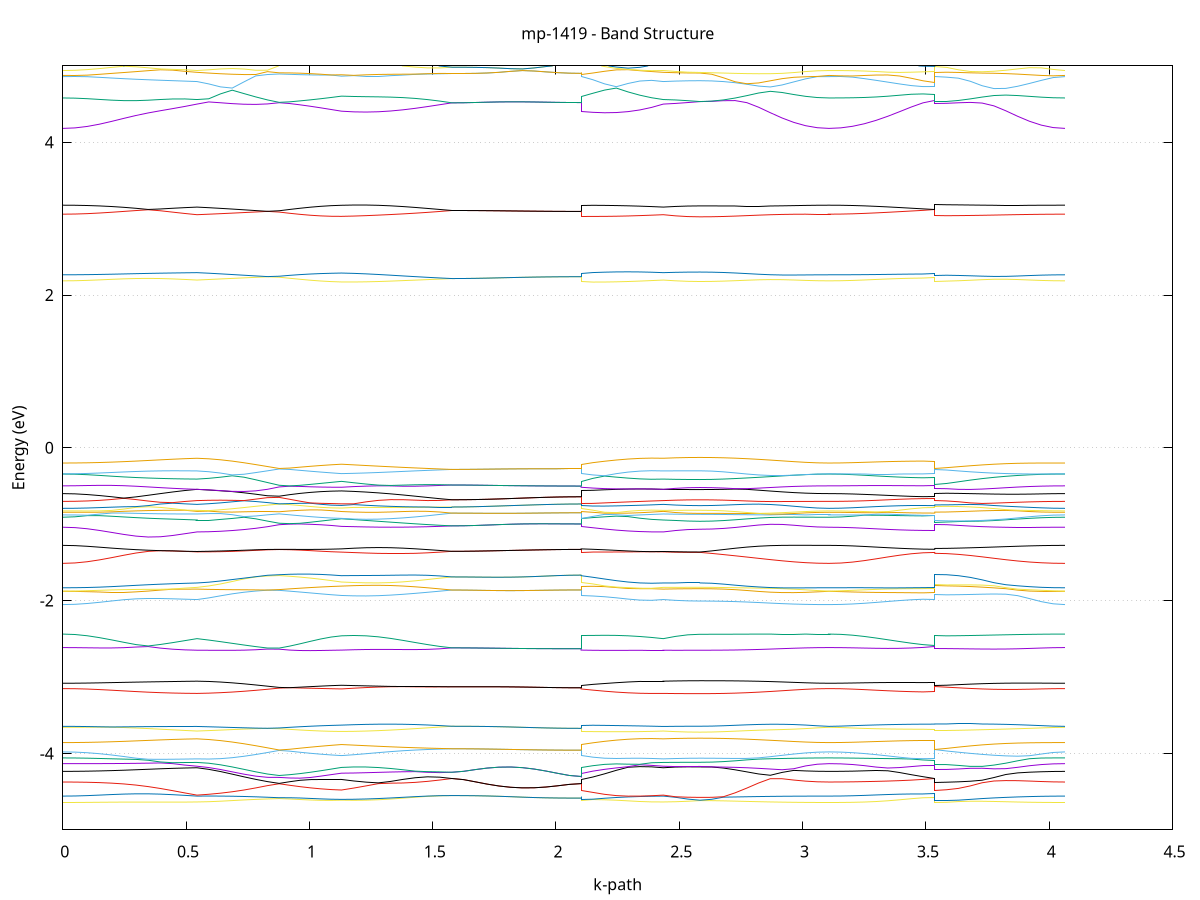 set title 'mp-1419 - Band Structure'
set xlabel 'k-path'
set ylabel 'Energy (eV)'
set grid y
set yrange [-5:5]
set terminal png size 800,600
set output 'mp-1419_bands_gnuplot.png'
plot '-' using 1:2 with lines notitle, '-' using 1:2 with lines notitle, '-' using 1:2 with lines notitle, '-' using 1:2 with lines notitle, '-' using 1:2 with lines notitle, '-' using 1:2 with lines notitle, '-' using 1:2 with lines notitle, '-' using 1:2 with lines notitle, '-' using 1:2 with lines notitle, '-' using 1:2 with lines notitle, '-' using 1:2 with lines notitle, '-' using 1:2 with lines notitle, '-' using 1:2 with lines notitle, '-' using 1:2 with lines notitle, '-' using 1:2 with lines notitle, '-' using 1:2 with lines notitle, '-' using 1:2 with lines notitle, '-' using 1:2 with lines notitle, '-' using 1:2 with lines notitle, '-' using 1:2 with lines notitle, '-' using 1:2 with lines notitle, '-' using 1:2 with lines notitle, '-' using 1:2 with lines notitle, '-' using 1:2 with lines notitle, '-' using 1:2 with lines notitle, '-' using 1:2 with lines notitle, '-' using 1:2 with lines notitle, '-' using 1:2 with lines notitle, '-' using 1:2 with lines notitle, '-' using 1:2 with lines notitle, '-' using 1:2 with lines notitle, '-' using 1:2 with lines notitle, '-' using 1:2 with lines notitle, '-' using 1:2 with lines notitle, '-' using 1:2 with lines notitle, '-' using 1:2 with lines notitle, '-' using 1:2 with lines notitle, '-' using 1:2 with lines notitle, '-' using 1:2 with lines notitle, '-' using 1:2 with lines notitle, '-' using 1:2 with lines notitle, '-' using 1:2 with lines notitle, '-' using 1:2 with lines notitle, '-' using 1:2 with lines notitle, '-' using 1:2 with lines notitle, '-' using 1:2 with lines notitle, '-' using 1:2 with lines notitle, '-' using 1:2 with lines notitle, '-' using 1:2 with lines notitle, '-' using 1:2 with lines notitle, '-' using 1:2 with lines notitle, '-' using 1:2 with lines notitle, '-' using 1:2 with lines notitle, '-' using 1:2 with lines notitle, '-' using 1:2 with lines notitle, '-' using 1:2 with lines notitle, '-' using 1:2 with lines notitle, '-' using 1:2 with lines notitle, '-' using 1:2 with lines notitle, '-' using 1:2 with lines notitle, '-' using 1:2 with lines notitle, '-' using 1:2 with lines notitle, '-' using 1:2 with lines notitle, '-' using 1:2 with lines notitle, '-' using 1:2 with lines notitle, '-' using 1:2 with lines notitle, '-' using 1:2 with lines notitle, '-' using 1:2 with lines notitle, '-' using 1:2 with lines notitle, '-' using 1:2 with lines notitle, '-' using 1:2 with lines notitle, '-' using 1:2 with lines notitle, '-' using 1:2 with lines notitle, '-' using 1:2 with lines notitle, '-' using 1:2 with lines notitle, '-' using 1:2 with lines notitle, '-' using 1:2 with lines notitle, '-' using 1:2 with lines notitle, '-' using 1:2 with lines notitle, '-' using 1:2 with lines notitle, '-' using 1:2 with lines notitle, '-' using 1:2 with lines notitle, '-' using 1:2 with lines notitle, '-' using 1:2 with lines notitle, '-' using 1:2 with lines notitle, '-' using 1:2 with lines notitle, '-' using 1:2 with lines notitle, '-' using 1:2 with lines notitle, '-' using 1:2 with lines notitle, '-' using 1:2 with lines notitle, '-' using 1:2 with lines notitle, '-' using 1:2 with lines notitle, '-' using 1:2 with lines notitle, '-' using 1:2 with lines notitle, '-' using 1:2 with lines notitle, '-' using 1:2 with lines notitle, '-' using 1:2 with lines notitle, '-' using 1:2 with lines notitle, '-' using 1:2 with lines notitle, '-' using 1:2 with lines notitle, '-' using 1:2 with lines notitle, '-' using 1:2 with lines notitle, '-' using 1:2 with lines notitle, '-' using 1:2 with lines notitle, '-' using 1:2 with lines notitle, '-' using 1:2 with lines notitle, '-' using 1:2 with lines notitle, '-' using 1:2 with lines notitle, '-' using 1:2 with lines notitle, '-' using 1:2 with lines notitle, '-' using 1:2 with lines notitle, '-' using 1:2 with lines notitle, '-' using 1:2 with lines notitle, '-' using 1:2 with lines notitle, '-' using 1:2 with lines notitle, '-' using 1:2 with lines notitle, '-' using 1:2 with lines notitle, '-' using 1:2 with lines notitle, '-' using 1:2 with lines notitle, '-' using 1:2 with lines notitle, '-' using 1:2 with lines notitle, '-' using 1:2 with lines notitle, '-' using 1:2 with lines notitle, '-' using 1:2 with lines notitle, '-' using 1:2 with lines notitle, '-' using 1:2 with lines notitle, '-' using 1:2 with lines notitle, '-' using 1:2 with lines notitle
0.000000 -19.758826
0.049469 -19.758426
0.098938 -19.757126
0.148407 -19.755226
0.197876 -19.752526
0.247344 -19.749426
0.296813 -19.745926
0.346282 -19.742226
0.395751 -19.738526
0.445220 -19.734926
0.494689 -19.731826
0.544158 -19.729126
0.544158 -19.729126
0.591779 -19.729126
0.639400 -19.728826
0.687021 -19.728426
0.734641 -19.728126
0.782262 -19.727726
0.829883 -19.727526
0.877504 -19.727526
0.877504 -19.727526
0.919606 -19.729026
0.961707 -19.730326
1.003809 -19.731426
1.045911 -19.732126
1.088012 -19.732426
1.130114 -19.732326
1.130114 -19.732326
1.179909 -19.732326
1.229705 -19.732326
1.279501 -19.732126
1.329296 -19.731826
1.379092 -19.731626
1.428888 -19.731226
1.478683 -19.730826
1.528479 -19.730426
1.578274 -19.729826
1.578274 -19.729826
1.625863 -19.729826
1.673451 -19.729526
1.721040 -19.729226
1.768628 -19.728826
1.816216 -19.728326
1.863805 -19.727926
1.911393 -19.727426
1.958982 -19.727026
2.006570 -19.726726
2.054158 -19.726526
2.101747 -19.726426
2.101747 -19.726426
2.101747 -19.727526
2.101747 -19.732326
2.149368 -19.731626
2.196989 -19.731126
2.244610 -19.730726
2.292231 -19.730426
2.339852 -19.730026
2.387473 -19.729626
2.435093 -19.729126
2.435093 -19.729126
2.484629 -19.730926
2.534165 -19.732026
2.583701 -19.732326
2.583701 -19.732326
2.631289 -19.733726
2.678878 -19.736526
2.726466 -19.739726
2.774055 -19.743126
2.821643 -19.746626
2.869231 -19.749826
2.916820 -19.752826
2.964408 -19.755326
3.011997 -19.757226
3.059585 -19.758426
3.107173 -19.758826
3.107173 -19.758826
3.154811 -19.758426
3.202449 -19.757226
3.250087 -19.755326
3.297725 -19.752826
3.345363 -19.749826
3.393001 -19.746626
3.440638 -19.743426
3.488276 -19.740826
3.535914 -19.739826
3.535914 -19.736326
3.583932 -19.736926
3.631949 -19.738526
3.679966 -19.740826
3.727984 -19.743626
3.776001 -19.746726
3.824018 -19.749826
3.872036 -19.752726
3.920053 -19.755226
3.968070 -19.757126
4.016088 -19.758426
4.064105 -19.758826
e
0.000000 -19.705026
0.049469 -19.705326
0.098938 -19.706326
0.148407 -19.708026
0.197876 -19.710126
0.247344 -19.712726
0.296813 -19.715626
0.346282 -19.718626
0.395751 -19.721626
0.445220 -19.724426
0.494689 -19.727026
0.544158 -19.729126
0.544158 -19.729126
0.591779 -19.728526
0.639400 -19.727926
0.687021 -19.727226
0.734641 -19.726626
0.782262 -19.726026
0.829883 -19.725626
0.877504 -19.725326
0.877504 -19.725326
0.919606 -19.724026
0.961707 -19.722926
1.003809 -19.722126
1.045911 -19.721926
1.088012 -19.722126
1.130114 -19.723026
1.130114 -19.723026
1.179909 -19.723426
1.229705 -19.724126
1.279501 -19.724926
1.329296 -19.725826
1.379092 -19.726726
1.428888 -19.727626
1.478683 -19.728426
1.528479 -19.729226
1.578274 -19.729826
1.578274 -19.729826
1.625863 -19.729826
1.673451 -19.729526
1.721040 -19.729226
1.768628 -19.728826
1.816216 -19.728326
1.863805 -19.727826
1.911393 -19.727426
1.958982 -19.727026
2.006570 -19.726726
2.054158 -19.726526
2.101747 -19.726426
2.101747 -19.726426
2.101747 -19.725326
2.101747 -19.723026
2.149368 -19.724426
2.196989 -19.725726
2.244610 -19.726926
2.292231 -19.727826
2.339852 -19.728526
2.387473 -19.729026
2.435093 -19.729126
2.435093 -19.729126
2.484629 -19.727226
2.534165 -19.726026
2.583701 -19.725626
2.583701 -19.725626
2.631289 -19.724426
2.678878 -19.722026
2.726466 -19.719326
2.774055 -19.716626
2.821643 -19.714026
2.869231 -19.711526
2.916820 -19.709426
2.964408 -19.707526
3.011997 -19.706126
3.059585 -19.705326
3.107173 -19.705026
3.107173 -19.705026
3.154811 -19.705326
3.202449 -19.706326
3.250087 -19.707826
3.297725 -19.709926
3.345363 -19.712526
3.393001 -19.715326
3.440638 -19.718126
3.488276 -19.720526
3.535914 -19.721426
3.535914 -19.719626
3.583932 -19.719226
3.631949 -19.718226
3.679966 -19.716626
3.727984 -19.714726
3.776001 -19.712726
3.824018 -19.710826
3.872036 -19.708926
3.920053 -19.707326
3.968070 -19.706026
4.016088 -19.705226
4.064105 -19.705026
e
0.000000 -18.594226
0.049469 -18.594126
0.098938 -18.593526
0.148407 -18.592626
0.197876 -18.591526
0.247344 -18.590126
0.296813 -18.588626
0.346282 -18.587126
0.395751 -18.585726
0.445220 -18.584526
0.494689 -18.583526
0.544158 -18.582826
0.544158 -18.582826
0.591779 -18.582726
0.639400 -18.583226
0.687021 -18.584726
0.734641 -18.586126
0.782262 -18.587126
0.829883 -18.587826
0.877504 -18.587926
0.877504 -18.587926
0.919606 -18.588926
0.961707 -18.589826
1.003809 -18.590626
1.045911 -18.591426
1.088012 -18.592026
1.130114 -18.592526
1.130114 -18.592526
1.179909 -18.593826
1.229705 -18.594626
1.279501 -18.594926
1.329296 -18.594726
1.379092 -18.593826
1.428888 -18.592526
1.478683 -18.590726
1.528479 -18.588726
1.578274 -18.586526
1.578274 -18.586526
1.625863 -18.586526
1.673451 -18.586626
1.721040 -18.586826
1.768628 -18.586926
1.816216 -18.587026
1.863805 -18.587126
1.911393 -18.587126
1.958982 -18.587126
2.006570 -18.587126
2.054158 -18.587126
2.101747 -18.587126
2.101747 -18.587126
2.101747 -18.587926
2.101747 -18.592526
2.149368 -18.591226
2.196989 -18.589626
2.244610 -18.587826
2.292231 -18.586126
2.339852 -18.584626
2.387473 -18.583526
2.435093 -18.582826
2.435093 -18.582826
2.484629 -18.582626
2.534165 -18.582526
2.583701 -18.582526
2.583701 -18.582526
2.631289 -18.583226
2.678878 -18.584526
2.726466 -18.585926
2.774055 -18.587426
2.821643 -18.588926
2.869231 -18.590326
2.916820 -18.591626
2.964408 -18.592726
3.011997 -18.593626
3.059585 -18.594126
3.107173 -18.594226
3.107173 -18.594226
3.154811 -18.594126
3.202449 -18.593626
3.250087 -18.592926
3.297725 -18.591926
3.345363 -18.590826
3.393001 -18.589626
3.440638 -18.588426
3.488276 -18.587526
3.535914 -18.587226
3.535914 -18.593826
3.583932 -18.593426
3.631949 -18.592026
3.679966 -18.590026
3.727984 -18.588326
3.776001 -18.588126
3.824018 -18.589226
3.872036 -18.590726
3.920053 -18.592126
3.968070 -18.593326
4.016088 -18.594026
4.064105 -18.594226
e
0.000000 -18.568226
0.049469 -18.568426
0.098938 -18.568926
0.148407 -18.569926
0.197876 -18.571126
0.247344 -18.572526
0.296813 -18.574126
0.346282 -18.575626
0.395751 -18.577126
0.445220 -18.578426
0.494689 -18.579526
0.544158 -18.580326
0.544158 -18.580326
0.591779 -18.581726
0.639400 -18.583026
0.687021 -18.583626
0.734641 -18.584426
0.782262 -18.585226
0.829883 -18.585826
0.877504 -18.586226
0.877504 -18.586226
0.919606 -18.585226
0.961707 -18.584126
1.003809 -18.583026
1.045911 -18.581826
1.088012 -18.580626
1.130114 -18.579326
1.130114 -18.579326
1.179909 -18.578526
1.229705 -18.577926
1.279501 -18.577926
1.329296 -18.578326
1.379092 -18.579226
1.428888 -18.580526
1.478683 -18.582326
1.528479 -18.584326
1.578274 -18.586526
1.578274 -18.586526
1.625863 -18.586526
1.673451 -18.586626
1.721040 -18.586826
1.768628 -18.586926
1.816216 -18.587026
1.863805 -18.587126
1.911393 -18.587126
1.958982 -18.587126
2.006570 -18.587126
2.054158 -18.587126
2.101747 -18.587126
2.101747 -18.587126
2.101747 -18.586226
2.101747 -18.579326
2.149368 -18.578626
2.196989 -18.578126
2.244610 -18.577826
2.292231 -18.577826
2.339852 -18.578326
2.387473 -18.579126
2.435093 -18.580326
2.435093 -18.580326
2.484629 -18.580226
2.534165 -18.580126
2.583701 -18.580126
2.583701 -18.580126
2.631289 -18.579426
2.678878 -18.578126
2.726466 -18.576626
2.774055 -18.575126
2.821643 -18.573626
2.869231 -18.572226
2.916820 -18.570926
2.964408 -18.569726
3.011997 -18.568926
3.059585 -18.568426
3.107173 -18.568226
3.107173 -18.568226
3.154811 -18.568326
3.202449 -18.568826
3.250087 -18.569526
3.297725 -18.570626
3.345363 -18.571726
3.393001 -18.573026
3.440638 -18.574126
3.488276 -18.575026
3.535914 -18.575426
3.535914 -18.580826
3.583932 -18.581026
3.631949 -18.581626
3.679966 -18.582326
3.727984 -18.582626
3.776001 -18.581026
3.824018 -18.578126
3.872036 -18.575026
3.920053 -18.572226
3.968070 -18.570026
4.016088 -18.568726
4.064105 -18.568226
e
0.000000 -18.317826
0.049469 -18.318126
0.098938 -18.319226
0.148407 -18.320926
0.197876 -18.323126
0.247344 -18.325826
0.296813 -18.328726
0.346282 -18.331826
0.395751 -18.334926
0.445220 -18.337826
0.494689 -18.340426
0.544158 -18.342626
0.544158 -18.342626
0.591779 -18.341026
0.639400 -18.338926
0.687021 -18.336226
0.734641 -18.333126
0.782262 -18.329626
0.829883 -18.325926
0.877504 -18.323326
0.877504 -18.323326
0.919606 -18.326426
0.961707 -18.329326
1.003809 -18.331926
1.045911 -18.334026
1.088012 -18.335626
1.130114 -18.336626
1.130114 -18.336626
1.179909 -18.335226
1.229705 -18.333326
1.279501 -18.331126
1.329296 -18.328726
1.379092 -18.326226
1.428888 -18.323526
1.478683 -18.320826
1.528479 -18.318126
1.578274 -18.315726
1.578274 -18.315726
1.625863 -18.315826
1.673451 -18.316126
1.721040 -18.316726
1.768628 -18.317526
1.816216 -18.318426
1.863805 -18.319426
1.911393 -18.320426
1.958982 -18.321326
2.006570 -18.322126
2.054158 -18.322626
2.101747 -18.322726
2.101747 -18.322726
2.101747 -18.323326
2.101747 -18.336626
2.149368 -18.339126
2.196989 -18.341126
2.244610 -18.342626
2.292231 -18.343526
2.339852 -18.343826
2.387473 -18.343526
2.435093 -18.342626
2.435093 -18.342626
2.484629 -18.344626
2.534165 -18.345926
2.583701 -18.346426
2.583701 -18.346426
2.631289 -18.345726
2.678878 -18.343826
2.726466 -18.340826
2.774055 -18.337026
2.821643 -18.332626
2.869231 -18.328126
2.916820 -18.323726
2.964408 -18.320026
3.011997 -18.317626
3.059585 -18.317526
3.107173 -18.317826
3.107173 -18.317826
3.154811 -18.317926
3.202449 -18.318226
3.250087 -18.318826
3.297725 -18.319426
3.345363 -18.320126
3.393001 -18.320726
3.440638 -18.321226
3.488276 -18.321526
3.535914 -18.321726
3.535914 -18.328326
3.583932 -18.328026
3.631949 -18.327226
3.679966 -18.325926
3.727984 -18.324226
3.776001 -18.322326
3.824018 -18.320426
3.872036 -18.318526
3.920053 -18.317326
3.968070 -18.317326
4.016088 -18.317626
4.064105 -18.317826
e
0.000000 -18.314026
0.049469 -18.313826
0.098938 -18.313426
0.148407 -18.312626
0.197876 -18.311626
0.247344 -18.310426
0.296813 -18.309026
0.346282 -18.307526
0.395751 -18.306026
0.445220 -18.304526
0.494689 -18.303126
0.544158 -18.301826
0.544158 -18.301826
0.591779 -18.303626
0.639400 -18.306026
0.687021 -18.308826
0.734641 -18.312126
0.782262 -18.315626
0.829883 -18.319426
0.877504 -18.322126
0.877504 -18.322126
0.919606 -18.318726
0.961707 -18.315426
1.003809 -18.312426
1.045911 -18.309626
1.088012 -18.307326
1.130114 -18.305426
1.130114 -18.305426
1.179909 -18.305426
1.229705 -18.305626
1.279501 -18.306126
1.329296 -18.306926
1.379092 -18.308126
1.428888 -18.309626
1.478683 -18.311326
1.528479 -18.313426
1.578274 -18.315726
1.578274 -18.315726
1.625863 -18.315826
1.673451 -18.316126
1.721040 -18.316726
1.768628 -18.317526
1.816216 -18.318426
1.863805 -18.319426
1.911393 -18.320426
1.958982 -18.321326
2.006570 -18.322126
2.054158 -18.322626
2.101747 -18.322726
2.101747 -18.322726
2.101747 -18.322126
2.101747 -18.305426
2.149368 -18.303326
2.196989 -18.301726
2.244610 -18.300626
2.292231 -18.300026
2.339852 -18.300026
2.387473 -18.300626
2.435093 -18.301826
2.435093 -18.301826
2.484629 -18.300326
2.534165 -18.299326
2.583701 -18.299026
2.583701 -18.299026
2.631289 -18.299326
2.678878 -18.300426
2.726466 -18.302126
2.774055 -18.304326
2.821643 -18.306826
2.869231 -18.309426
2.916820 -18.311926
2.964408 -18.314026
3.011997 -18.315226
3.059585 -18.314526
3.107173 -18.314026
3.107173 -18.314026
3.154811 -18.314126
3.202449 -18.314426
3.250087 -18.314826
3.297725 -18.315326
3.345363 -18.315826
3.393001 -18.316326
3.440638 -18.316726
3.488276 -18.317026
3.535914 -18.317126
3.535914 -18.309326
3.583932 -18.309526
3.631949 -18.310026
3.679966 -18.310826
3.727984 -18.311826
3.776001 -18.312926
3.824018 -18.314026
3.872036 -18.315026
3.920053 -18.315626
3.968070 -18.315026
4.016088 -18.314326
4.064105 -18.314026
e
0.000000 -17.391726
0.049469 -17.392026
0.098938 -17.392826
0.148407 -17.394026
0.197876 -17.395826
0.247344 -17.397926
0.296813 -17.400226
0.346282 -17.402826
0.395751 -17.405426
0.445220 -17.408026
0.494689 -17.410326
0.544158 -17.412326
0.544158 -17.412326
0.591779 -17.410626
0.639400 -17.408426
0.687021 -17.405726
0.734641 -17.402526
0.782262 -17.399026
0.829883 -17.395326
0.877504 -17.392626
0.877504 -17.392626
0.919606 -17.395926
0.961707 -17.399026
1.003809 -17.401826
1.045911 -17.404226
1.088012 -17.406126
1.130114 -17.407426
1.130114 -17.407426
1.179909 -17.406526
1.229705 -17.405226
1.279501 -17.403726
1.329296 -17.402026
1.379092 -17.400126
1.428888 -17.398026
1.478683 -17.395926
1.528479 -17.393726
1.578274 -17.391526
1.578274 -17.391526
1.625863 -17.391526
1.673451 -17.391526
1.721040 -17.391626
1.768628 -17.391626
1.816216 -17.391726
1.863805 -17.391826
1.911393 -17.391826
1.958982 -17.391926
2.006570 -17.392026
2.054158 -17.392026
2.101747 -17.392026
2.101747 -17.392026
2.101747 -17.392626
2.101747 -17.407426
2.149368 -17.409726
2.196989 -17.411526
2.244610 -17.412826
2.292231 -17.413626
2.339852 -17.413826
2.387473 -17.413426
2.435093 -17.412326
2.435093 -17.412326
2.484629 -17.414326
2.534165 -17.415626
2.583701 -17.416026
2.583701 -17.416026
2.631289 -17.415826
2.678878 -17.415026
2.726466 -17.413826
2.774055 -17.412126
2.821643 -17.410026
2.869231 -17.407526
2.916820 -17.404826
2.964408 -17.401726
3.011997 -17.398526
3.059585 -17.395126
3.107173 -17.391726
3.107173 -17.391726
3.154811 -17.393726
3.202449 -17.395826
3.250087 -17.397626
3.297725 -17.399326
3.345363 -17.400726
3.393001 -17.401926
3.440638 -17.402726
3.488276 -17.403226
3.535914 -17.403426
3.535914 -17.401226
3.583932 -17.401126
3.631949 -17.401026
3.679966 -17.400726
3.727984 -17.400326
3.776001 -17.399726
3.824018 -17.398926
3.872036 -17.397826
3.920053 -17.396526
3.968070 -17.395026
4.016088 -17.393426
4.064105 -17.391726
e
0.000000 -17.391626
0.049469 -17.391326
0.098938 -17.390526
0.148407 -17.389126
0.197876 -17.387326
0.247344 -17.385226
0.296813 -17.382826
0.346282 -17.380326
0.395751 -17.377826
0.445220 -17.375526
0.494689 -17.373326
0.544158 -17.371526
0.544158 -17.371526
0.591779 -17.373226
0.639400 -17.375426
0.687021 -17.378226
0.734641 -17.381426
0.782262 -17.384926
0.829883 -17.388726
0.877504 -17.391426
0.877504 -17.391426
0.919606 -17.388126
0.961707 -17.385026
1.003809 -17.382226
1.045911 -17.379826
1.088012 -17.377926
1.130114 -17.376526
1.130114 -17.376526
1.179909 -17.377326
1.229705 -17.378326
1.279501 -17.379726
1.329296 -17.381326
1.379092 -17.383026
1.428888 -17.385026
1.478683 -17.387126
1.528479 -17.389226
1.578274 -17.391526
1.578274 -17.391526
1.625863 -17.391526
1.673451 -17.391526
1.721040 -17.391626
1.768628 -17.391626
1.816216 -17.391726
1.863805 -17.391826
1.911393 -17.391826
1.958982 -17.391926
2.006570 -17.392026
2.054158 -17.392026
2.101747 -17.392026
2.101747 -17.392026
2.101747 -17.391426
2.101747 -17.376526
2.149368 -17.374326
2.196989 -17.372426
2.244610 -17.371126
2.292231 -17.370326
2.339852 -17.370126
2.387473 -17.370526
2.435093 -17.371526
2.435093 -17.371526
2.484629 -17.369726
2.534165 -17.368526
2.583701 -17.368126
2.583701 -17.368126
2.631289 -17.368426
2.678878 -17.369126
2.726466 -17.370226
2.774055 -17.371826
2.821643 -17.373826
2.869231 -17.376126
2.916820 -17.378826
2.964408 -17.381826
3.011997 -17.384926
3.059585 -17.388326
3.107173 -17.391626
3.107173 -17.391626
3.154811 -17.389626
3.202449 -17.387526
3.250087 -17.385626
3.297725 -17.383926
3.345363 -17.382526
3.393001 -17.381326
3.440638 -17.380426
3.488276 -17.379926
3.535914 -17.379726
3.535914 -17.382426
3.583932 -17.382426
3.631949 -17.382526
3.679966 -17.382726
3.727984 -17.383126
3.776001 -17.383726
3.824018 -17.384526
3.872036 -17.385626
3.920053 -17.386926
3.968070 -17.388326
4.016088 -17.390026
4.064105 -17.391626
e
0.000000 -15.614826
0.049469 -15.614926
0.098938 -15.615226
0.148407 -15.615726
0.197876 -15.616326
0.247344 -15.617026
0.296813 -15.617826
0.346282 -15.618626
0.395751 -15.619426
0.445220 -15.620126
0.494689 -15.620626
0.544158 -15.621026
0.544158 -15.621026
0.591779 -15.620226
0.639400 -15.618826
0.687021 -15.616826
0.734641 -15.614326
0.782262 -15.611426
0.829883 -15.608126
0.877504 -15.604626
0.877504 -15.604626
0.919606 -15.604726
0.961707 -15.606226
1.003809 -15.607526
1.045911 -15.608826
1.088012 -15.610026
1.130114 -15.611126
1.130114 -15.611126
1.179909 -15.610026
1.229705 -15.609026
1.279501 -15.608126
1.329296 -15.607426
1.379092 -15.606726
1.428888 -15.606226
1.478683 -15.605726
1.528479 -15.605326
1.578274 -15.604926
1.578274 -15.604926
1.625863 -15.604926
1.673451 -15.604926
1.721040 -15.604826
1.768628 -15.604826
1.816216 -15.604726
1.863805 -15.604626
1.911393 -15.604426
1.958982 -15.604226
2.006570 -15.604126
2.054158 -15.604026
2.101747 -15.604026
2.101747 -15.604026
2.101747 -15.604626
2.101747 -15.611126
2.149368 -15.613826
2.196989 -15.616226
2.244610 -15.618226
2.292231 -15.619826
2.339852 -15.620826
2.387473 -15.621226
2.435093 -15.621026
2.435093 -15.621026
2.484629 -15.621426
2.534165 -15.621726
2.583701 -15.621826
2.583701 -15.621826
2.631289 -15.621226
2.678878 -15.619626
2.726466 -15.617126
2.774055 -15.613826
2.821643 -15.610326
2.869231 -15.607326
2.916820 -15.607326
2.964408 -15.610026
3.011997 -15.612526
3.059585 -15.614226
3.107173 -15.614826
3.107173 -15.614826
3.154811 -15.614626
3.202449 -15.614126
3.250087 -15.613426
3.297725 -15.612426
3.345363 -15.611226
3.393001 -15.609926
3.440638 -15.608526
3.488276 -15.607426
3.535914 -15.606926
3.535914 -15.605326
3.583932 -15.605626
3.631949 -15.606226
3.679966 -15.607226
3.727984 -15.608326
3.776001 -15.609526
3.824018 -15.610826
3.872036 -15.612126
3.920053 -15.613226
3.968070 -15.614026
4.016088 -15.614626
4.064105 -15.614826
e
0.000000 -15.593326
0.049469 -15.593226
0.098938 -15.592826
0.148407 -15.592326
0.197876 -15.591626
0.247344 -15.590726
0.296813 -15.589726
0.346282 -15.588826
0.395751 -15.587826
0.445220 -15.586926
0.494689 -15.586226
0.544158 -15.585626
0.544158 -15.585626
0.591779 -15.586626
0.639400 -15.588226
0.687021 -15.590426
0.734641 -15.593226
0.782262 -15.596326
0.829883 -15.599826
0.877504 -15.603326
0.877504 -15.603326
0.919606 -15.603226
0.961707 -15.601826
1.003809 -15.600426
1.045911 -15.599126
1.088012 -15.597926
1.130114 -15.596826
1.130114 -15.596826
1.179909 -15.598126
1.229705 -15.599426
1.279501 -15.600626
1.329296 -15.601626
1.379092 -15.602526
1.428888 -15.603326
1.478683 -15.603926
1.528479 -15.604426
1.578274 -15.604926
1.578274 -15.604926
1.625863 -15.604926
1.673451 -15.604926
1.721040 -15.604826
1.768628 -15.604826
1.816216 -15.604726
1.863805 -15.604626
1.911393 -15.604426
1.958982 -15.604226
2.006570 -15.604126
2.054158 -15.604026
2.101747 -15.604026
2.101747 -15.604026
2.101747 -15.603326
2.101747 -15.596826
2.149368 -15.593726
2.196989 -15.591026
2.244610 -15.588726
2.292231 -15.586926
2.339852 -15.585826
2.387473 -15.585426
2.435093 -15.585626
2.435093 -15.585626
2.484629 -15.585026
2.534165 -15.584626
2.583701 -15.584526
2.583701 -15.584526
2.631289 -15.585126
2.678878 -15.586826
2.726466 -15.589526
2.774055 -15.593026
2.821643 -15.596826
2.869231 -15.600126
2.916820 -15.600226
2.964408 -15.597826
3.011997 -15.595426
3.059585 -15.593826
3.107173 -15.593326
3.107173 -15.593326
3.154811 -15.593426
3.202449 -15.593826
3.250087 -15.594526
3.297725 -15.595426
3.345363 -15.596526
3.393001 -15.597826
3.440638 -15.599026
3.488276 -15.600126
3.535914 -15.600626
3.535914 -15.603826
3.583932 -15.603526
3.631949 -15.602826
3.679966 -15.601826
3.727984 -15.600526
3.776001 -15.599126
3.824018 -15.597626
3.872036 -15.596226
3.920053 -15.595026
3.968070 -15.594126
4.016088 -15.593526
4.064105 -15.593326
e
0.000000 -15.151626
0.049469 -15.151726
0.098938 -15.151826
0.148407 -15.152126
0.197876 -15.152626
0.247344 -15.153126
0.296813 -15.153826
0.346282 -15.154526
0.395751 -15.155326
0.445220 -15.156026
0.494689 -15.156626
0.544158 -15.157126
0.544158 -15.157126
0.591779 -15.156726
0.639400 -15.155726
0.687021 -15.154126
0.734641 -15.152026
0.782262 -15.149526
0.829883 -15.146626
0.877504 -15.143626
0.877504 -15.143626
0.919606 -15.143126
0.961707 -15.142626
1.003809 -15.142826
1.045911 -15.143426
1.088012 -15.144026
1.130114 -15.144626
1.130114 -15.144626
1.179909 -15.143126
1.229705 -15.143326
1.279501 -15.144226
1.329296 -15.144726
1.379092 -15.144926
1.428888 -15.144726
1.478683 -15.144326
1.528479 -15.143626
1.578274 -15.142726
1.578274 -15.142726
1.625863 -15.142826
1.673451 -15.142726
1.721040 -15.142726
1.768628 -15.142726
1.816216 -15.142626
1.863805 -15.142526
1.911393 -15.142526
1.958982 -15.142426
2.006570 -15.142426
2.054158 -15.142426
2.101747 -15.142426
2.101747 -15.142426
2.101747 -15.143626
2.101747 -15.144626
2.149368 -15.147426
2.196989 -15.150026
2.244610 -15.152426
2.292231 -15.154426
2.339852 -15.155926
2.387473 -15.156826
2.435093 -15.157126
2.435093 -15.157126
2.484629 -15.157426
2.534165 -15.157526
2.583701 -15.157626
2.583701 -15.157626
2.631289 -15.157526
2.678878 -15.157226
2.726466 -15.156726
2.774055 -15.156126
2.821643 -15.155426
2.869231 -15.154626
2.916820 -15.153726
2.964408 -15.152926
3.011997 -15.152226
3.059585 -15.151826
3.107173 -15.151626
3.107173 -15.151626
3.154811 -15.151726
3.202449 -15.151926
3.250087 -15.152226
3.297725 -15.152626
3.345363 -15.152926
3.393001 -15.153226
3.440638 -15.153526
3.488276 -15.153626
3.535914 -15.153726
3.535914 -15.147726
3.583932 -15.148026
3.631949 -15.148726
3.679966 -15.149626
3.727984 -15.150526
3.776001 -15.151226
3.824018 -15.151626
3.872036 -15.151926
3.920053 -15.151926
3.968070 -15.151826
4.016088 -15.151726
4.064105 -15.151626
e
0.000000 -15.135326
0.049469 -15.135226
0.098938 -15.134726
0.148407 -15.134126
0.197876 -15.133226
0.247344 -15.132326
0.296813 -15.131326
0.346282 -15.130526
0.395751 -15.129726
0.445220 -15.129226
0.494689 -15.128826
0.544158 -15.128726
0.544158 -15.128726
0.591779 -15.128926
0.639400 -15.129826
0.687021 -15.131126
0.734641 -15.133026
0.782262 -15.135426
0.829883 -15.138226
0.877504 -15.141126
0.877504 -15.141126
0.919606 -15.141726
0.961707 -15.142226
1.003809 -15.142126
1.045911 -15.141626
1.088012 -15.141026
1.130114 -15.140526
1.130114 -15.140526
1.179909 -15.142026
1.229705 -15.141826
1.279501 -15.141026
1.329296 -15.140626
1.379092 -15.140526
1.428888 -15.140726
1.478683 -15.141226
1.528479 -15.141926
1.578274 -15.142726
1.578274 -15.142726
1.625863 -15.142826
1.673451 -15.142726
1.721040 -15.142726
1.768628 -15.142726
1.816216 -15.142626
1.863805 -15.142526
1.911393 -15.142526
1.958982 -15.142426
2.006570 -15.142426
2.054158 -15.142426
2.101747 -15.142426
2.101747 -15.142426
2.101747 -15.141126
2.101747 -15.140526
2.149368 -15.137826
2.196989 -15.135326
2.244610 -15.133126
2.292231 -15.131326
2.339852 -15.129926
2.387473 -15.129026
2.435093 -15.128726
2.435093 -15.128726
2.484629 -15.128726
2.534165 -15.128726
2.583701 -15.128726
2.583701 -15.128726
2.631289 -15.128826
2.678878 -15.129226
2.726466 -15.129726
2.774055 -15.130426
2.821643 -15.131226
2.869231 -15.132126
2.916820 -15.133026
2.964408 -15.133926
3.011997 -15.134626
3.059585 -15.135126
3.107173 -15.135326
3.107173 -15.135326
3.154811 -15.135226
3.202449 -15.134826
3.250087 -15.134226
3.297725 -15.133626
3.345363 -15.132926
3.393001 -15.132326
3.440638 -15.131826
3.488276 -15.131426
3.535914 -15.131326
3.535914 -15.137326
3.583932 -15.137026
3.631949 -15.136326
3.679966 -15.135526
3.727984 -15.134826
3.776001 -15.134326
3.824018 -15.134126
3.872036 -15.134226
3.920053 -15.134526
3.968070 -15.134926
4.016088 -15.135226
4.064105 -15.135326
e
0.000000 -14.786926
0.049469 -14.787026
0.098938 -14.787426
0.148407 -14.788026
0.197876 -14.788726
0.247344 -14.789526
0.296813 -14.790226
0.346282 -14.790926
0.395751 -14.791426
0.445220 -14.791726
0.494689 -14.791826
0.544158 -14.791826
0.544158 -14.791826
0.591779 -14.790226
0.639400 -14.787526
0.687021 -14.783926
0.734641 -14.780026
0.782262 -14.775926
0.829883 -14.772026
0.877504 -14.768726
0.877504 -14.768726
0.919606 -14.768226
0.961707 -14.768526
1.003809 -14.769726
1.045911 -14.771026
1.088012 -14.772526
1.130114 -14.774026
1.130114 -14.774026
1.179909 -14.773026
1.229705 -14.773826
1.279501 -14.775426
1.329296 -14.776726
1.379092 -14.777526
1.428888 -14.777926
1.478683 -14.777826
1.528479 -14.777426
1.578274 -14.776626
1.578274 -14.776626
1.625863 -14.776426
1.673451 -14.775826
1.721040 -14.775026
1.768628 -14.773826
1.816216 -14.772626
1.863805 -14.771326
1.911393 -14.770126
1.958982 -14.769126
2.006570 -14.768426
2.054158 -14.767926
2.101747 -14.767726
2.101747 -14.767726
2.101747 -14.768726
2.101747 -14.774026
2.149368 -14.778026
2.196989 -14.782226
2.244610 -14.786026
2.292231 -14.789126
2.339852 -14.791326
2.387473 -14.792226
2.435093 -14.791826
2.435093 -14.791826
2.484629 -14.792126
2.534165 -14.792326
2.583701 -14.792426
2.583701 -14.792426
2.631289 -14.792426
2.678878 -14.792526
2.726466 -14.792726
2.774055 -14.792826
2.821643 -14.792826
2.869231 -14.792626
2.916820 -14.792126
2.964408 -14.791326
3.011997 -14.790126
3.059585 -14.788526
3.107173 -14.786926
3.107173 -14.786926
3.154811 -14.787826
3.202449 -14.788826
3.250087 -14.789526
3.297725 -14.790026
3.345363 -14.790426
3.393001 -14.790626
3.440638 -14.790626
3.488276 -14.790726
3.535914 -14.790726
3.535914 -14.775926
3.583932 -14.776326
3.631949 -14.777426
3.679966 -14.779026
3.727984 -14.781026
3.776001 -14.783026
3.824018 -14.784826
3.872036 -14.786326
3.920053 -14.787226
3.968070 -14.787626
4.016088 -14.787426
4.064105 -14.786926
e
0.000000 -14.786226
0.049469 -14.785926
0.098938 -14.785026
0.148407 -14.783726
0.197876 -14.781826
0.247344 -14.779626
0.296813 -14.777126
0.346282 -14.774526
0.395751 -14.771826
0.445220 -14.769326
0.494689 -14.767226
0.544158 -14.765526
0.544158 -14.765526
0.591779 -14.764526
0.639400 -14.763526
0.687021 -14.762926
0.734641 -14.762726
0.782262 -14.763226
0.829883 -14.764626
0.877504 -14.766826
0.877504 -14.766826
0.919606 -14.767626
0.961707 -14.768026
1.003809 -14.768126
1.045911 -14.768426
1.088012 -14.769026
1.130114 -14.769826
1.130114 -14.769826
1.179909 -14.771826
1.229705 -14.772426
1.279501 -14.772126
1.329296 -14.772326
1.379092 -14.772826
1.428888 -14.773626
1.478683 -14.774626
1.528479 -14.775626
1.578274 -14.776626
1.578274 -14.776626
1.625863 -14.776426
1.673451 -14.775826
1.721040 -14.775026
1.768628 -14.773826
1.816216 -14.772626
1.863805 -14.771326
1.911393 -14.770126
1.958982 -14.769126
2.006570 -14.768426
2.054158 -14.767926
2.101747 -14.767726
2.101747 -14.767726
2.101747 -14.766826
2.101747 -14.769826
2.149368 -14.769026
2.196989 -14.768626
2.244610 -14.768226
2.292231 -14.767826
2.339852 -14.767226
2.387473 -14.766426
2.435093 -14.765526
2.435093 -14.765526
2.484629 -14.764826
2.534165 -14.764326
2.583701 -14.764226
2.583701 -14.764226
2.631289 -14.764526
2.678878 -14.765326
2.726466 -14.766726
2.774055 -14.768626
2.821643 -14.770826
2.869231 -14.773426
2.916820 -14.776126
2.964408 -14.778926
3.011997 -14.781626
3.059585 -14.784226
3.107173 -14.786226
3.107173 -14.786226
3.154811 -14.785026
3.202449 -14.783526
3.250087 -14.781826
3.297725 -14.780226
3.345363 -14.778726
3.393001 -14.777426
3.440638 -14.776526
3.488276 -14.775826
3.535914 -14.775626
3.535914 -14.768026
3.583932 -14.768226
3.631949 -14.768926
3.679966 -14.770226
3.727984 -14.771926
3.776001 -14.773926
3.824018 -14.776326
3.872036 -14.778726
3.920053 -14.781126
3.968070 -14.783326
4.016088 -14.785126
4.064105 -14.786226
e
0.000000 -11.382526
0.049469 -11.382426
0.098938 -11.381926
0.148407 -11.381126
0.197876 -11.380026
0.247344 -11.378726
0.296813 -11.377326
0.346282 -11.375726
0.395751 -11.374226
0.445220 -11.372726
0.494689 -11.371326
0.544158 -11.370226
0.544158 -11.370226
0.591779 -11.371726
0.639400 -11.373626
0.687021 -11.375526
0.734641 -11.377126
0.782262 -11.378026
0.829883 -11.377826
0.877504 -11.376526
0.877504 -11.376526
0.919606 -11.376626
0.961707 -11.376426
1.003809 -11.375726
1.045911 -11.374526
1.088012 -11.372826
1.130114 -11.372226
1.130114 -11.372226
1.179909 -11.371926
1.229705 -11.372526
1.279501 -11.373026
1.329296 -11.373126
1.379092 -11.373126
1.428888 -11.372826
1.478683 -11.372526
1.528479 -11.372126
1.578274 -11.371726
1.578274 -11.371726
1.625863 -11.371826
1.673451 -11.372026
1.721040 -11.372326
1.768628 -11.372726
1.816216 -11.373226
1.863805 -11.373726
1.911393 -11.374226
1.958982 -11.374626
2.006570 -11.375026
2.054158 -11.375226
2.101747 -11.375226
2.101747 -11.375226
2.101747 -11.376526
2.101747 -11.372226
2.149368 -11.372126
2.196989 -11.371326
2.244610 -11.370426
2.292231 -11.369526
2.339852 -11.369126
2.387473 -11.369326
2.435093 -11.370226
2.435093 -11.370226
2.484629 -11.368926
2.534165 -11.368026
2.583701 -11.367726
2.583701 -11.367726
2.631289 -11.367226
2.678878 -11.365826
2.726466 -11.364526
2.774055 -11.364826
2.821643 -11.367126
2.869231 -11.370626
2.916820 -11.374226
2.964408 -11.377626
3.011997 -11.380226
3.059585 -11.381926
3.107173 -11.382526
3.107173 -11.382526
3.154811 -11.382226
3.202449 -11.381226
3.250087 -11.379626
3.297725 -11.377426
3.345363 -11.374726
3.393001 -11.371726
3.440638 -11.368526
3.488276 -11.365826
3.535914 -11.364626
3.535914 -11.381326
3.583932 -11.381326
3.631949 -11.381526
3.679966 -11.381726
3.727984 -11.381826
3.776001 -11.381926
3.824018 -11.382026
3.872036 -11.382126
3.920053 -11.382326
3.968070 -11.382426
4.016088 -11.382526
4.064105 -11.382526
e
0.000000 -11.327626
0.049469 -11.327926
0.098938 -11.328726
0.148407 -11.330026
0.197876 -11.331726
0.247344 -11.333826
0.296813 -11.336226
0.346282 -11.338726
0.395751 -11.341326
0.445220 -11.343726
0.494689 -11.346026
0.544158 -11.347926
0.544158 -11.347926
0.591779 -11.350126
0.639400 -11.353626
0.687021 -11.357926
0.734641 -11.362626
0.782262 -11.367126
0.829883 -11.371026
0.877504 -11.373926
0.877504 -11.373926
0.919606 -11.373726
0.961707 -11.373426
1.003809 -11.373026
1.045911 -11.372626
1.088012 -11.372326
1.130114 -11.370626
1.130114 -11.370626
1.179909 -11.371726
1.229705 -11.371626
1.279501 -11.371426
1.329296 -11.371326
1.379092 -11.371126
1.428888 -11.371126
1.478683 -11.371226
1.528479 -11.371426
1.578274 -11.371726
1.578274 -11.371726
1.625863 -11.371826
1.673451 -11.372026
1.721040 -11.372326
1.768628 -11.372726
1.816216 -11.373226
1.863805 -11.373726
1.911393 -11.374226
1.958982 -11.374626
2.006570 -11.375026
2.054158 -11.375226
2.101747 -11.375226
2.101747 -11.375226
2.101747 -11.373926
2.101747 -11.370626
2.149368 -11.365126
2.196989 -11.359626
2.244610 -11.354726
2.292231 -11.350726
2.339852 -11.348126
2.387473 -11.347226
2.435093 -11.347926
2.435093 -11.347926
2.484629 -11.348726
2.534165 -11.349226
2.583701 -11.349426
2.583701 -11.349426
2.631289 -11.349826
2.678878 -11.350726
2.726466 -11.351326
2.774055 -11.350226
2.821643 -11.346926
2.869231 -11.342426
2.916820 -11.337826
2.964408 -11.333726
3.011997 -11.330426
3.059585 -11.328326
3.107173 -11.327626
3.107173 -11.327626
3.154811 -11.328026
3.202449 -11.329326
3.250087 -11.331426
3.297725 -11.334126
3.345363 -11.337426
3.393001 -11.341126
3.440638 -11.344726
3.488276 -11.347726
3.535914 -11.349026
3.535914 -11.366626
3.583932 -11.365726
3.631949 -11.363226
3.679966 -11.359426
3.727984 -11.354626
3.776001 -11.349326
3.824018 -11.343826
3.872036 -11.338626
3.920053 -11.334126
3.968070 -11.330626
4.016088 -11.328426
4.064105 -11.327626
e
0.000000 -10.673526
0.049469 -10.673126
0.098938 -10.671926
0.148407 -10.669926
0.197876 -10.667326
0.247344 -10.664326
0.296813 -10.660926
0.346282 -10.657526
0.395751 -10.654226
0.445220 -10.651326
0.494689 -10.648926
0.544158 -10.647226
0.544158 -10.647226
0.591779 -10.645526
0.639400 -10.644226
0.687021 -10.645326
0.734641 -10.646326
0.782262 -10.646826
0.829883 -10.647026
0.877504 -10.647026
0.877504 -10.647026
0.919606 -10.649626
0.961707 -10.652226
1.003809 -10.654826
1.045911 -10.657226
1.088012 -10.659526
1.130114 -10.661726
1.130114 -10.661726
1.179909 -10.664726
1.229705 -10.666726
1.279501 -10.667726
1.329296 -10.667326
1.379092 -10.665726
1.428888 -10.662726
1.478683 -10.658726
1.528479 -10.653826
1.578274 -10.648426
1.578274 -10.648426
1.625863 -10.648326
1.673451 -10.648126
1.721040 -10.647826
1.768628 -10.647426
1.816216 -10.646926
1.863805 -10.646426
1.911393 -10.645926
1.958982 -10.645526
2.006570 -10.645126
2.054158 -10.644926
2.101747 -10.644826
2.101747 -10.644826
2.101747 -10.647026
2.101747 -10.661726
2.149368 -10.660626
2.196989 -10.658926
2.244610 -10.656826
2.292231 -10.654326
2.339852 -10.651826
2.387473 -10.649426
2.435093 -10.647226
2.435093 -10.647226
2.484629 -10.647126
2.534165 -10.646926
2.583701 -10.646926
2.583701 -10.646926
2.631289 -10.648526
2.678878 -10.651726
2.726466 -10.655226
2.774055 -10.658826
2.821643 -10.662326
2.869231 -10.665426
2.916820 -10.668226
2.964408 -10.670426
3.011997 -10.672126
3.059585 -10.673226
3.107173 -10.673526
3.107173 -10.673526
3.154811 -10.673226
3.202449 -10.672326
3.250087 -10.670826
3.297725 -10.668926
3.345363 -10.666826
3.393001 -10.664726
3.440638 -10.662726
3.488276 -10.661426
3.535914 -10.660926
3.535914 -10.664526
3.583932 -10.663826
3.631949 -10.661826
3.679966 -10.658826
3.727984 -10.655826
3.776001 -10.654926
3.824018 -10.657826
3.872036 -10.662326
3.920053 -10.666826
3.968070 -10.670426
4.016088 -10.672726
4.064105 -10.673526
e
0.000000 -10.622126
0.049469 -10.622526
0.098938 -10.623726
0.148407 -10.625426
0.197876 -10.627626
0.247344 -10.630126
0.296813 -10.632726
0.346282 -10.635126
0.395751 -10.637226
0.445220 -10.638926
0.494689 -10.640126
0.544158 -10.640726
0.544158 -10.640726
0.591779 -10.642526
0.639400 -10.644126
0.687021 -10.643326
0.734641 -10.642826
0.782262 -10.642526
0.829883 -10.642526
0.877504 -10.642626
0.877504 -10.642626
0.919606 -10.640126
0.961707 -10.637726
1.003809 -10.635326
1.045911 -10.633226
1.088012 -10.631226
1.130114 -10.629426
1.130114 -10.629426
1.179909 -10.627326
1.229705 -10.626126
1.279501 -10.626026
1.329296 -10.627226
1.379092 -10.629626
1.428888 -10.633126
1.478683 -10.637726
1.528479 -10.642926
1.578274 -10.648426
1.578274 -10.648426
1.625863 -10.648326
1.673451 -10.648126
1.721040 -10.647826
1.768628 -10.647426
1.816216 -10.646926
1.863805 -10.646426
1.911393 -10.645926
1.958982 -10.645526
2.006570 -10.645126
2.054158 -10.644926
2.101747 -10.644826
2.101747 -10.644826
2.101747 -10.642626
2.101747 -10.629426
2.149368 -10.630126
2.196989 -10.631326
2.244610 -10.632926
2.292231 -10.634726
2.339852 -10.636726
2.387473 -10.638726
2.435093 -10.640726
2.435093 -10.640726
2.484629 -10.640226
2.534165 -10.639826
2.583701 -10.639726
2.583701 -10.639726
2.631289 -10.638326
2.678878 -10.635626
2.726466 -10.632926
2.774055 -10.630426
2.821643 -10.628226
2.869231 -10.626326
2.916820 -10.624826
2.964408 -10.623626
3.011997 -10.622826
3.059585 -10.622326
3.107173 -10.622126
3.107173 -10.622126
3.154811 -10.622426
3.202449 -10.623126
3.250087 -10.624226
3.297725 -10.625626
3.345363 -10.627326
3.393001 -10.629026
3.440638 -10.630626
3.488276 -10.631726
3.535914 -10.632226
3.535914 -10.628026
3.583932 -10.628826
3.631949 -10.631226
3.679966 -10.634626
3.727984 -10.638226
3.776001 -10.639626
3.824018 -10.637126
3.872036 -10.632926
3.920053 -10.628626
3.968070 -10.625126
4.016088 -10.622926
4.064105 -10.622126
e
0.000000 -10.596326
0.049469 -10.596226
0.098938 -10.596126
0.148407 -10.596026
0.197876 -10.595926
0.247344 -10.595726
0.296813 -10.595626
0.346282 -10.595626
0.395751 -10.595626
0.445220 -10.595826
0.494689 -10.596026
0.544158 -10.596226
0.544158 -10.596226
0.591779 -10.593526
0.639400 -10.589926
0.687021 -10.585626
0.734641 -10.580926
0.782262 -10.576126
0.829883 -10.571426
0.877504 -10.567926
0.877504 -10.567926
0.919606 -10.571126
0.961707 -10.574126
1.003809 -10.577126
1.045911 -10.579926
1.088012 -10.582526
1.130114 -10.584826
1.130114 -10.584826
1.179909 -10.583726
1.229705 -10.582026
1.279501 -10.579826
1.329296 -10.577126
1.379092 -10.574026
1.428888 -10.570626
1.478683 -10.567026
1.528479 -10.563326
1.578274 -10.559726
1.578274 -10.559726
1.625863 -10.559926
1.673451 -10.560326
1.721040 -10.561026
1.768628 -10.561926
1.816216 -10.563026
1.863805 -10.564126
1.911393 -10.565226
1.958982 -10.566126
2.006570 -10.566926
2.054158 -10.567326
2.101747 -10.567526
2.101747 -10.567526
2.101747 -10.567926
2.101747 -10.584826
2.149368 -10.589126
2.196989 -10.592826
2.244610 -10.595726
2.292231 -10.597526
2.339852 -10.598326
2.387473 -10.597926
2.435093 -10.596226
2.435093 -10.596226
2.484629 -10.597426
2.534165 -10.598126
2.583701 -10.598426
2.583701 -10.598426
2.631289 -10.597226
2.678878 -10.593726
2.726466 -10.588326
2.774055 -10.582126
2.821643 -10.577826
2.869231 -10.579326
2.916820 -10.584026
2.964408 -10.588826
3.011997 -10.592826
3.059585 -10.595426
3.107173 -10.596326
3.107173 -10.596326
3.154811 -10.595926
3.202449 -10.595026
3.250087 -10.593326
3.297725 -10.591026
3.345363 -10.588126
3.393001 -10.584726
3.440638 -10.581026
3.488276 -10.577726
3.535914 -10.576126
3.535914 -10.571226
3.583932 -10.570526
3.631949 -10.568626
3.679966 -10.566826
3.727984 -10.569026
3.776001 -10.574026
3.824018 -10.579526
3.872036 -10.584826
3.920053 -10.589526
3.968070 -10.593226
4.016088 -10.595526
4.064105 -10.596326
e
0.000000 -10.532726
0.049469 -10.532926
0.098938 -10.533526
0.148407 -10.534526
0.197876 -10.535826
0.247344 -10.537526
0.296813 -10.539326
0.346282 -10.541326
0.395751 -10.543326
0.445220 -10.545126
0.494689 -10.546626
0.544158 -10.547826
0.544158 -10.547826
0.591779 -10.549626
0.639400 -10.551826
0.687021 -10.554326
0.734641 -10.557126
0.782262 -10.560326
0.829883 -10.563926
0.877504 -10.567026
0.877504 -10.567026
0.919606 -10.563526
0.961707 -10.560226
1.003809 -10.556826
1.045911 -10.553726
1.088012 -10.550626
1.130114 -10.547826
1.130114 -10.547826
1.179909 -10.546726
1.229705 -10.546126
1.279501 -10.546226
1.329296 -10.547026
1.379092 -10.548426
1.428888 -10.550526
1.478683 -10.553226
1.528479 -10.556326
1.578274 -10.559726
1.578274 -10.559726
1.625863 -10.559926
1.673451 -10.560326
1.721040 -10.561026
1.768628 -10.561926
1.816216 -10.563026
1.863805 -10.564126
1.911393 -10.565226
1.958982 -10.566126
2.006570 -10.566926
2.054158 -10.567326
2.101747 -10.567526
2.101747 -10.567526
2.101747 -10.567026
2.101747 -10.547826
2.149368 -10.545726
2.196989 -10.544526
2.244610 -10.544026
2.292231 -10.544226
2.339852 -10.545026
2.387473 -10.546226
2.435093 -10.547826
2.435093 -10.547826
2.484629 -10.547826
2.534165 -10.547826
2.583701 -10.547826
2.583701 -10.547826
2.631289 -10.548626
2.678878 -10.551226
2.726466 -10.555026
2.774055 -10.559226
2.821643 -10.561326
2.869231 -10.557326
2.916820 -10.550326
2.964408 -10.543226
3.011997 -10.537626
3.059585 -10.534026
3.107173 -10.532726
3.107173 -10.532726
3.154811 -10.533326
3.202449 -10.534926
3.250087 -10.537626
3.297725 -10.541126
3.345363 -10.545326
3.393001 -10.549926
3.440638 -10.554626
3.488276 -10.558526
3.535914 -10.560326
3.535914 -10.555826
3.583932 -10.556526
3.631949 -10.558626
3.679966 -10.560726
3.727984 -10.558726
3.776001 -10.554026
3.824018 -10.548826
3.872036 -10.543726
3.920053 -10.539226
3.968070 -10.535726
4.016088 -10.533526
4.064105 -10.532726
e
0.000000 -7.781326
0.049469 -7.781126
0.098938 -7.780426
0.148407 -7.779326
0.197876 -7.777826
0.247344 -7.775826
0.296813 -7.773626
0.346282 -7.772026
0.395751 -7.775826
0.445220 -7.779226
0.494689 -7.781826
0.544158 -7.783526
0.544158 -7.783526
0.591779 -7.784526
0.639400 -7.784226
0.687021 -7.782726
0.734641 -7.780126
0.782262 -7.776926
0.829883 -7.774426
0.877504 -7.773426
0.877504 -7.773426
0.919606 -7.774526
0.961707 -7.775426
1.003809 -7.776226
1.045911 -7.776726
1.088012 -7.776926
1.130114 -7.776826
1.130114 -7.776826
1.179909 -7.777626
1.229705 -7.779926
1.279501 -7.782726
1.329296 -7.784426
1.379092 -7.785026
1.428888 -7.784926
1.478683 -7.784526
1.528479 -7.783926
1.578274 -7.783326
1.578274 -7.783326
1.625863 -7.783226
1.673451 -7.782826
1.721040 -7.782326
1.768628 -7.781426
1.816216 -7.780326
1.863805 -7.779026
1.911393 -7.777526
1.958982 -7.775926
2.006570 -7.774526
2.054158 -7.773426
2.101747 -7.773026
2.101747 -7.773026
2.101747 -7.773426
2.101747 -7.776826
2.149368 -7.775526
2.196989 -7.774226
2.244610 -7.773826
2.292231 -7.775426
2.339852 -7.778426
2.387473 -7.781426
2.435093 -7.783526
2.435093 -7.783526
2.484629 -7.783826
2.534165 -7.784026
2.583701 -7.784126
2.583701 -7.784126
2.631289 -7.783826
2.678878 -7.783226
2.726466 -7.782126
2.774055 -7.780626
2.821643 -7.778826
2.869231 -7.779526
2.916820 -7.780626
2.964408 -7.781126
3.011997 -7.781326
3.059585 -7.781326
3.107173 -7.781326
3.107173 -7.781326
3.154811 -7.781226
3.202449 -7.780926
3.250087 -7.780326
3.297725 -7.779526
3.345363 -7.778626
3.393001 -7.777626
3.440638 -7.776726
3.488276 -7.776126
3.535914 -7.775926
3.535914 -7.785626
3.583932 -7.785326
3.631949 -7.784326
3.679966 -7.783126
3.727984 -7.782726
3.776001 -7.782726
3.824018 -7.782526
3.872036 -7.782326
3.920053 -7.781926
3.968070 -7.781626
4.016088 -7.781426
4.064105 -7.781326
e
0.000000 -7.766026
0.049469 -7.765426
0.098938 -7.763626
0.148407 -7.760726
0.197876 -7.760326
0.247344 -7.764026
0.296813 -7.768026
0.346282 -7.771226
0.395751 -7.768726
0.445220 -7.766426
0.494689 -7.765226
0.544158 -7.766226
0.544158 -7.766226
0.591779 -7.766626
0.639400 -7.767326
0.687021 -7.768026
0.734641 -7.769226
0.782262 -7.771026
0.829883 -7.772426
0.877504 -7.772926
0.877504 -7.772926
0.919606 -7.772226
0.961707 -7.771726
1.003809 -7.771426
1.045911 -7.771526
1.088012 -7.771726
1.130114 -7.772226
1.130114 -7.772226
1.179909 -7.776226
1.229705 -7.778426
1.279501 -7.779226
1.329296 -7.780026
1.379092 -7.780726
1.428888 -7.781426
1.478683 -7.782026
1.528479 -7.782726
1.578274 -7.783326
1.578274 -7.783326
1.625863 -7.783226
1.673451 -7.782826
1.721040 -7.782326
1.768628 -7.781426
1.816216 -7.780326
1.863805 -7.779026
1.911393 -7.777526
1.958982 -7.775926
2.006570 -7.774526
2.054158 -7.773426
2.101747 -7.773026
2.101747 -7.773026
2.101747 -7.772926
2.101747 -7.772226
2.149368 -7.769126
2.196989 -7.766626
2.244610 -7.764626
2.292231 -7.766226
2.339852 -7.766326
2.387473 -7.766226
2.435093 -7.766226
2.435093 -7.766226
2.484629 -7.766926
2.534165 -7.767326
2.583701 -7.767426
2.583701 -7.767426
2.631289 -7.768526
2.678878 -7.770926
2.726466 -7.773526
2.774055 -7.775926
2.821643 -7.778026
2.869231 -7.776626
2.916820 -7.774126
2.964408 -7.771526
3.011997 -7.769026
3.059585 -7.766926
3.107173 -7.766026
3.107173 -7.766026
3.154811 -7.766126
3.202449 -7.766226
3.250087 -7.766526
3.297725 -7.766826
3.345363 -7.767326
3.393001 -7.767726
3.440638 -7.767926
3.488276 -7.768126
3.535914 -7.768126
3.535914 -7.775026
3.583932 -7.777126
3.631949 -7.778726
3.679966 -7.779126
3.727984 -7.777726
3.776001 -7.775026
3.824018 -7.771726
3.872036 -7.768426
3.920053 -7.765726
3.968070 -7.764926
4.016088 -7.765626
4.064105 -7.766026
e
0.000000 -7.756426
0.049469 -7.756526
0.098938 -7.756926
0.148407 -7.757626
0.197876 -7.758226
0.247344 -7.759226
0.296813 -7.760426
0.346282 -7.761626
0.395751 -7.762826
0.445220 -7.764126
0.494689 -7.764326
0.544158 -7.762626
0.544158 -7.762626
0.591779 -7.763726
0.639400 -7.765426
0.687021 -7.767326
0.734641 -7.768626
0.782262 -7.768326
0.829883 -7.766126
0.877504 -7.761726
0.877504 -7.761726
0.919606 -7.762426
0.961707 -7.762926
1.003809 -7.763126
1.045911 -7.763226
1.088012 -7.763026
1.130114 -7.762826
1.130114 -7.762826
1.179909 -7.764726
1.229705 -7.765826
1.279501 -7.766426
1.329296 -7.766326
1.379092 -7.765626
1.428888 -7.764026
1.478683 -7.761326
1.528479 -7.757726
1.578274 -7.753526
1.578274 -7.753526
1.625863 -7.753626
1.673451 -7.753726
1.721040 -7.753826
1.768628 -7.754126
1.816216 -7.754526
1.863805 -7.755026
1.911393 -7.755826
1.958982 -7.756626
2.006570 -7.757426
2.054158 -7.758126
2.101747 -7.758326
2.101747 -7.758326
2.101747 -7.761726
2.101747 -7.762826
2.149368 -7.758526
2.196989 -7.760426
2.244610 -7.764326
2.292231 -7.763126
2.339852 -7.762226
2.387473 -7.762126
2.435093 -7.762626
2.435093 -7.762626
2.484629 -7.761026
2.534165 -7.760026
2.583701 -7.759626
2.583701 -7.759626
2.631289 -7.758826
2.678878 -7.757126
2.726466 -7.755526
2.774055 -7.754326
2.821643 -7.753726
2.869231 -7.753726
2.916820 -7.754126
2.964408 -7.754826
3.011997 -7.755626
3.059585 -7.756226
3.107173 -7.756426
3.107173 -7.756426
3.154811 -7.756426
3.202449 -7.756426
3.250087 -7.756526
3.297725 -7.756726
3.345363 -7.757126
3.393001 -7.757726
3.440638 -7.758426
3.488276 -7.758926
3.535914 -7.759126
3.535914 -7.774726
3.583932 -7.771926
3.631949 -7.768726
3.679966 -7.765226
3.727984 -7.761826
3.776001 -7.758626
3.824018 -7.756026
3.872036 -7.755926
3.920053 -7.758526
3.968070 -7.758926
4.016088 -7.757326
4.064105 -7.756426
e
0.000000 -7.752726
0.049469 -7.753226
0.098938 -7.754726
0.148407 -7.757026
0.197876 -7.757126
0.247344 -7.753026
0.296813 -7.748626
0.346282 -7.744426
0.395751 -7.740526
0.445220 -7.737226
0.494689 -7.734726
0.544158 -7.733226
0.544158 -7.733226
0.591779 -7.732526
0.639400 -7.733326
0.687021 -7.735626
0.734641 -7.739126
0.782262 -7.743726
0.829883 -7.749026
0.877504 -7.754726
0.877504 -7.754726
0.919606 -7.753926
0.961707 -7.753226
1.003809 -7.752526
1.045911 -7.751826
1.088012 -7.751126
1.130114 -7.750526
1.130114 -7.750526
1.179909 -7.745926
1.229705 -7.742426
1.279501 -7.740226
1.329296 -7.739426
1.379092 -7.740126
1.428888 -7.742226
1.478683 -7.745326
1.528479 -7.749326
1.578274 -7.753526
1.578274 -7.753526
1.625863 -7.753626
1.673451 -7.753726
1.721040 -7.753826
1.768628 -7.754126
1.816216 -7.754526
1.863805 -7.755026
1.911393 -7.755826
1.958982 -7.756626
2.006570 -7.757426
2.054158 -7.758126
2.101747 -7.758326
2.101747 -7.758326
2.101747 -7.754726
2.101747 -7.750526
2.149368 -7.755526
2.196989 -7.753326
2.244610 -7.747826
2.292231 -7.742826
2.339852 -7.738426
2.387473 -7.735226
2.435093 -7.733226
2.435093 -7.733226
2.484629 -7.733026
2.534165 -7.732926
2.583701 -7.732926
2.583701 -7.732926
2.631289 -7.733126
2.678878 -7.733926
2.726466 -7.735126
2.774055 -7.736926
2.821643 -7.739026
2.869231 -7.741426
2.916820 -7.744126
2.964408 -7.746926
3.011997 -7.749626
3.059585 -7.751826
3.107173 -7.752726
3.107173 -7.752726
3.154811 -7.752526
3.202449 -7.752126
3.250087 -7.751426
3.297725 -7.750426
3.345363 -7.749226
3.393001 -7.748026
3.440638 -7.747026
3.488276 -7.746326
3.535914 -7.746126
3.535914 -7.735426
3.583932 -7.736026
3.631949 -7.737726
3.679966 -7.740526
3.727984 -7.743926
3.776001 -7.747826
3.824018 -7.751826
3.872036 -7.753626
3.920053 -7.752526
3.968070 -7.752126
4.016088 -7.752326
4.064105 -7.752726
e
0.000000 -6.936726
0.049469 -6.936126
0.098938 -6.934426
0.148407 -6.931626
0.197876 -6.927826
0.247344 -6.923126
0.296813 -6.917626
0.346282 -6.911526
0.395751 -6.904926
0.445220 -6.898226
0.494689 -6.891526
0.544158 -6.885126
0.544158 -6.885126
0.591779 -6.886326
0.639400 -6.885626
0.687021 -6.883226
0.734641 -6.879926
0.782262 -6.876026
0.829883 -6.872126
0.877504 -6.868426
0.877504 -6.868426
0.919606 -6.874826
0.961707 -6.880426
1.003809 -6.884626
1.045911 -6.887326
1.088012 -6.888426
1.130114 -6.887726
1.130114 -6.887726
1.179909 -6.889726
1.229705 -6.890126
1.279501 -6.888826
1.329296 -6.885926
1.379092 -6.881526
1.428888 -6.875626
1.478683 -6.868626
1.528479 -6.860726
1.578274 -6.852326
1.578274 -6.852326
1.625863 -6.852426
1.673451 -6.852826
1.721040 -6.853526
1.768628 -6.854426
1.816216 -6.855526
1.863805 -6.856826
1.911393 -6.858126
1.958982 -6.859326
2.006570 -6.860326
2.054158 -6.860926
2.101747 -6.861126
2.101747 -6.861126
2.101747 -6.868426
2.101747 -6.887726
2.149368 -6.882226
2.196989 -6.876826
2.244610 -6.871626
2.292231 -6.868326
2.339852 -6.876126
2.387473 -6.881726
2.435093 -6.885126
2.435093 -6.885126
2.484629 -6.879326
2.534165 -6.875426
2.583701 -6.874126
2.583701 -6.874126
2.631289 -6.882126
2.678878 -6.891826
2.726466 -6.900726
2.774055 -6.908626
2.821643 -6.915626
2.869231 -6.921726
2.916820 -6.926826
2.964408 -6.931026
3.011997 -6.934126
3.059585 -6.936026
3.107173 -6.936726
3.107173 -6.936726
3.154811 -6.936026
3.202449 -6.934126
3.250087 -6.930926
3.297725 -6.926726
3.345363 -6.921726
3.393001 -6.916326
3.440638 -6.911226
3.488276 -6.907526
3.535914 -6.906126
3.535914 -6.903326
3.583932 -6.904326
3.631949 -6.907026
3.679966 -6.911026
3.727984 -6.915626
3.776001 -6.920426
3.824018 -6.925026
3.872036 -6.929126
3.920053 -6.932326
3.968070 -6.934726
4.016088 -6.936226
4.064105 -6.936726
e
0.000000 -6.772126
0.049469 -6.773326
0.098938 -6.776926
0.148407 -6.782726
0.197876 -6.790226
0.247344 -6.799226
0.296813 -6.809026
0.346282 -6.819226
0.395751 -6.829326
0.445220 -6.838826
0.494689 -6.847526
0.544158 -6.854926
0.544158 -6.854926
0.591779 -6.852126
0.639400 -6.850026
0.687021 -6.848826
0.734641 -6.848526
0.782262 -6.849226
0.829883 -6.850926
0.877504 -6.853626
0.877504 -6.853626
0.919606 -6.846126
0.961707 -6.839126
1.003809 -6.833226
1.045911 -6.829026
1.088012 -6.826926
1.130114 -6.827226
1.130114 -6.827226
1.179909 -6.821726
1.229705 -6.818526
1.279501 -6.817726
1.329296 -6.819226
1.379092 -6.823026
1.428888 -6.828626
1.478683 -6.835726
1.528479 -6.843826
1.578274 -6.852326
1.578274 -6.852326
1.625863 -6.852426
1.673451 -6.852826
1.721040 -6.853526
1.768628 -6.854426
1.816216 -6.855526
1.863805 -6.856826
1.911393 -6.858126
1.958982 -6.859326
2.006570 -6.860326
2.054158 -6.860926
2.101747 -6.861126
2.101747 -6.861126
2.101747 -6.853626
2.101747 -6.827226
2.149368 -6.837726
2.196989 -6.848526
2.244610 -6.858926
2.292231 -6.866826
2.339852 -6.862326
2.387473 -6.858326
2.435093 -6.854926
2.435093 -6.854926
2.484629 -6.861526
2.534165 -6.865526
2.583701 -6.866926
2.583701 -6.866926
2.631289 -6.858126
2.678878 -6.846026
2.726466 -6.833526
2.774055 -6.821126
2.821643 -6.809426
2.869231 -6.798726
2.916820 -6.789526
2.964408 -6.782026
3.011997 -6.776626
3.059585 -6.773226
3.107173 -6.772126
3.107173 -6.772126
3.154811 -6.773426
3.202449 -6.777026
3.250087 -6.782826
3.297725 -6.790326
3.345363 -6.798726
3.393001 -6.807226
3.440638 -6.814926
3.488276 -6.820326
3.535914 -6.822326
3.535914 -6.798326
3.583932 -6.797426
3.631949 -6.795126
3.679966 -6.791826
3.727984 -6.787926
3.776001 -6.784126
3.824018 -6.780526
3.872036 -6.777526
3.920053 -6.775126
3.968070 -6.773426
4.016088 -6.772426
4.064105 -6.772126
e
0.000000 -6.192426
0.049469 -6.190026
0.098938 -6.182526
0.148407 -6.170326
0.197876 -6.153426
0.247344 -6.132326
0.296813 -6.107626
0.346282 -6.080126
0.395751 -6.051026
0.445220 -6.021726
0.494689 -5.994126
0.544158 -5.970326
0.544158 -5.970326
0.591779 -5.956826
0.639400 -5.938526
0.687021 -5.916826
0.734641 -5.893126
0.782262 -5.869826
0.829883 -5.849026
0.877504 -5.833026
0.877504 -5.833026
0.919606 -5.836526
0.961707 -5.845526
1.003809 -5.857326
1.045911 -5.872426
1.088012 -5.891026
1.130114 -5.912926
1.130114 -5.912926
1.179909 -5.925526
1.229705 -5.937826
1.279501 -5.948426
1.329296 -5.956226
1.379092 -5.960326
1.428888 -5.960226
1.478683 -5.955826
1.528479 -5.947226
1.578274 -5.934826
1.578274 -5.934826
1.625863 -5.932726
1.673451 -5.926526
1.721040 -5.916826
1.768628 -5.904226
1.816216 -5.889926
1.863805 -5.875126
1.911393 -5.860926
1.958982 -5.848526
2.006570 -5.839026
2.054158 -5.833026
2.101747 -5.830926
2.101747 -5.830926
2.101747 -5.833026
2.101747 -5.912926
2.149368 -5.934226
2.196989 -5.952926
2.244610 -5.967526
2.292231 -5.976926
2.339852 -5.980726
2.387473 -5.978526
2.435093 -5.970326
2.435093 -5.970326
2.484629 -5.957526
2.534165 -5.949026
2.583701 -5.946026
2.583701 -5.946026
2.631289 -5.948526
2.678878 -5.958726
2.726466 -5.981326
2.774055 -6.014626
2.821643 -6.052826
2.869231 -6.090826
2.916820 -6.125226
2.964408 -6.153726
3.011997 -6.175026
3.059585 -6.188026
3.107173 -6.192426
3.107173 -6.192426
3.154811 -6.189526
3.202449 -6.180726
3.250087 -6.166426
3.297725 -6.147226
3.345363 -6.124026
3.393001 -6.098326
3.440638 -6.072626
3.488276 -6.051326
3.535914 -6.042426
3.535914 -5.882026
3.583932 -5.889326
3.631949 -5.912326
3.679966 -5.947526
3.727984 -5.989826
3.776001 -6.034526
3.824018 -6.077726
3.872036 -6.116526
3.920053 -6.148726
3.968070 -6.172726
4.016088 -6.187526
4.064105 -6.192426
e
0.000000 -5.798726
0.049469 -5.799926
0.098938 -5.803426
0.148407 -5.808826
0.197876 -5.815626
0.247344 -5.823426
0.296813 -5.831426
0.346282 -5.839226
0.395751 -5.846226
0.445220 -5.852226
0.494689 -5.856826
0.544158 -5.860026
0.544158 -5.860026
0.591779 -5.854726
0.639400 -5.846426
0.687021 -5.837026
0.734641 -5.828626
0.782262 -5.823526
0.829883 -5.823626
0.877504 -5.829926
0.877504 -5.829926
0.919606 -5.828726
0.961707 -5.825326
1.003809 -5.822826
1.045911 -5.821026
1.088012 -5.819826
1.130114 -5.819226
1.130114 -5.819226
1.179909 -5.821626
1.229705 -5.827526
1.279501 -5.837126
1.329296 -5.850226
1.379092 -5.866226
1.428888 -5.883926
1.478683 -5.902126
1.528479 -5.919526
1.578274 -5.934826
1.578274 -5.934826
1.625863 -5.932726
1.673451 -5.926526
1.721040 -5.916826
1.768628 -5.904226
1.816216 -5.889926
1.863805 -5.875126
1.911393 -5.860926
1.958982 -5.848526
2.006570 -5.839026
2.054158 -5.833026
2.101747 -5.830926
2.101747 -5.830926
2.101747 -5.829926
2.101747 -5.819226
2.149368 -5.821626
2.196989 -5.829626
2.244610 -5.840226
2.292231 -5.850326
2.339852 -5.857826
2.387473 -5.861226
2.435093 -5.860026
2.435093 -5.860026
2.484629 -5.863326
2.534165 -5.865426
2.583701 -5.866026
2.583701 -5.866026
2.631289 -5.869626
2.678878 -5.876026
2.726466 -5.877526
2.774055 -5.871626
2.821643 -5.860626
2.869231 -5.846926
2.916820 -5.832526
2.964408 -5.819126
3.011997 -5.808326
3.059585 -5.801226
3.107173 -5.798726
3.107173 -5.798726
3.154811 -5.800326
3.202449 -5.805326
3.250087 -5.813926
3.297725 -5.826426
3.345363 -5.843026
3.393001 -5.862826
3.440638 -5.884226
3.488276 -5.902726
3.535914 -5.910726
3.535914 -5.867326
3.583932 -5.867026
3.631949 -5.863426
3.679966 -5.856826
3.727984 -5.848126
3.776001 -5.838226
3.824018 -5.828126
3.872036 -5.818526
3.920053 -5.810326
3.968070 -5.804026
4.016088 -5.800126
4.064105 -5.798726
e
0.000000 -4.642926
0.049469 -4.642526
0.098938 -4.641426
0.148407 -4.639926
0.197876 -4.638626
0.247344 -4.637726
0.296813 -4.637426
0.346282 -4.637726
0.395751 -4.638026
0.445220 -4.638126
0.494689 -4.637626
0.544158 -4.635826
0.544158 -4.635826
0.591779 -4.632526
0.639400 -4.625926
0.687021 -4.617726
0.734641 -4.609526
0.782262 -4.602326
0.829883 -4.596526
0.877504 -4.591426
0.877504 -4.591426
0.919606 -4.597126
0.961707 -4.603826
1.003809 -4.610026
1.045911 -4.614226
1.088012 -4.615226
1.130114 -4.612226
1.130114 -4.612226
1.179909 -4.614226
1.229705 -4.612426
1.279501 -4.606826
1.329296 -4.597626
1.379092 -4.586026
1.428888 -4.573726
1.478683 -4.562826
1.528479 -4.555326
1.578274 -4.552326
1.578274 -4.552326
1.625863 -4.552826
1.673451 -4.554426
1.721040 -4.557326
1.768628 -4.561526
1.816216 -4.566926
1.863805 -4.572826
1.911393 -4.578026
1.958982 -4.581826
2.006570 -4.584026
2.054158 -4.585226
2.101747 -4.585526
2.101747 -4.585526
2.101747 -4.591426
2.101747 -4.612226
2.149368 -4.604326
2.196989 -4.607326
2.244610 -4.612926
2.292231 -4.621326
2.339852 -4.629726
2.387473 -4.634926
2.435093 -4.635826
2.435093 -4.635826
2.484629 -4.632926
2.534165 -4.626726
2.583701 -4.617926
2.583701 -4.617926
2.631289 -4.618826
2.678878 -4.621426
2.726466 -4.624926
2.774055 -4.628726
2.821643 -4.632326
2.869231 -4.635626
2.916820 -4.638226
2.964408 -4.640326
3.011997 -4.641826
3.059585 -4.642626
3.107173 -4.642926
3.107173 -4.642926
3.154811 -4.642426
3.202449 -4.640626
3.250087 -4.636826
3.297725 -4.630326
3.345363 -4.620426
3.393001 -4.607626
3.440638 -4.593326
3.488276 -4.581026
3.535914 -4.575826
3.535914 -4.645126
3.583932 -4.640226
3.631949 -4.630826
3.679966 -4.626426
3.727984 -4.626626
3.776001 -4.629326
3.824018 -4.632926
3.872036 -4.636626
3.920053 -4.639626
3.968070 -4.641626
4.016088 -4.642626
4.064105 -4.642926
e
0.000000 -4.559126
0.049469 -4.557526
0.098938 -4.552826
0.148407 -4.546126
0.197876 -4.538926
0.247344 -4.532826
0.296813 -4.529326
0.346282 -4.529426
0.395751 -4.533326
0.445220 -4.540426
0.494689 -4.549426
0.544158 -4.559026
0.544158 -4.559026
0.591779 -4.558326
0.639400 -4.558926
0.687021 -4.560826
0.734641 -4.564126
0.782262 -4.568626
0.829883 -4.574126
0.877504 -4.580426
0.877504 -4.580426
0.919606 -4.580626
0.961707 -4.584026
1.003809 -4.589526
1.045911 -4.595426
1.088012 -4.600026
1.130114 -4.602126
1.130114 -4.602126
1.179909 -4.600526
1.229705 -4.596826
1.279501 -4.591126
1.329296 -4.583626
1.379092 -4.575026
1.428888 -4.566426
1.478683 -4.558826
1.528479 -4.553726
1.578274 -4.552326
1.578274 -4.552326
1.625863 -4.552826
1.673451 -4.554426
1.721040 -4.557326
1.768628 -4.561526
1.816216 -4.566926
1.863805 -4.572826
1.911393 -4.578026
1.958982 -4.581826
2.006570 -4.584026
2.054158 -4.585226
2.101747 -4.585526
2.101747 -4.585526
2.101747 -4.580426
2.101747 -4.602126
2.149368 -4.599426
2.196989 -4.587326
2.244610 -4.577426
2.292231 -4.570026
2.339852 -4.564726
2.387473 -4.561126
2.435093 -4.559026
2.435093 -4.559026
2.484629 -4.574726
2.534165 -4.598126
2.583701 -4.613026
2.583701 -4.613026
2.631289 -4.601126
2.678878 -4.573126
2.726466 -4.570426
2.774055 -4.567626
2.821643 -4.565126
2.869231 -4.563026
2.916820 -4.561426
2.964408 -4.560326
3.011997 -4.559626
3.059585 -4.559226
3.107173 -4.559126
3.107173 -4.559126
3.154811 -4.558026
3.202449 -4.554726
3.250087 -4.549926
3.297725 -4.544126
3.345363 -4.538526
3.393001 -4.533926
3.440638 -4.531326
3.488276 -4.530926
3.535914 -4.531226
3.535914 -4.617926
3.583932 -4.616926
3.631949 -4.612226
3.679966 -4.602026
3.727984 -4.591426
3.776001 -4.582926
3.824018 -4.575926
3.872036 -4.570126
3.920053 -4.565426
3.968070 -4.561926
4.016088 -4.559826
4.064105 -4.559126
e
0.000000 -4.374826
0.049469 -4.375626
0.098938 -4.378026
0.148407 -4.382426
0.197876 -4.389526
0.247344 -4.399926
0.296813 -4.414826
0.346282 -4.434726
0.395751 -4.459426
0.445220 -4.487626
0.494689 -4.517526
0.544158 -4.546326
0.544158 -4.546326
0.591779 -4.535326
0.639400 -4.520926
0.687021 -4.502426
0.734641 -4.479426
0.782262 -4.452126
0.829883 -4.422126
0.877504 -4.397526
0.877504 -4.397526
0.919606 -4.417226
0.961707 -4.435326
1.003809 -4.451126
1.045911 -4.464026
1.088012 -4.473626
1.130114 -4.479526
1.130114 -4.479526
1.179909 -4.453926
1.229705 -4.425526
1.279501 -4.396026
1.329296 -4.389726
1.379092 -4.387526
1.428888 -4.379526
1.478683 -4.366326
1.528479 -4.348826
1.578274 -4.328926
1.578274 -4.328926
1.625863 -4.343626
1.673451 -4.372626
1.721040 -4.402226
1.768628 -4.426826
1.816216 -4.443526
1.863805 -4.451326
1.911393 -4.450026
1.958982 -4.440526
2.006570 -4.424426
2.054158 -4.405726
2.101747 -4.395826
2.101747 -4.395826
2.101747 -4.397526
2.101747 -4.479526
2.149368 -4.510626
2.196989 -4.536026
2.244610 -4.552626
2.292231 -4.559626
2.339852 -4.559226
2.387473 -4.554426
2.435093 -4.546326
2.435093 -4.546326
2.484629 -4.567726
2.534165 -4.573826
2.583701 -4.576026
2.583701 -4.576026
2.631289 -4.575226
2.678878 -4.567426
2.726466 -4.516326
2.774055 -4.454026
2.821643 -4.387626
2.869231 -4.331126
2.916820 -4.331726
2.964408 -4.349226
3.011997 -4.363226
3.059585 -4.371926
3.107173 -4.374826
3.107173 -4.374826
3.154811 -4.374226
3.202449 -4.372426
3.250087 -4.369726
3.297725 -4.366326
3.345363 -4.362126
3.393001 -4.356926
3.440638 -4.350026
3.488276 -4.340326
3.535914 -4.327326
3.535914 -4.481226
3.583932 -4.475926
3.631949 -4.458226
3.679966 -4.425826
3.727984 -4.384526
3.776001 -4.361526
3.824018 -4.356126
3.872036 -4.357226
3.920053 -4.362226
3.968070 -4.368326
4.016088 -4.373026
4.064105 -4.374826
e
0.000000 -4.235526
0.049469 -4.234826
0.098938 -4.232826
0.148407 -4.229726
0.197876 -4.225526
0.247344 -4.220326
0.296813 -4.214326
0.346282 -4.207926
0.395751 -4.201526
0.445220 -4.195926
0.494689 -4.191426
0.544158 -4.188026
0.544158 -4.188026
0.591779 -4.208926
0.639400 -4.237626
0.687021 -4.271626
0.734641 -4.306926
0.782262 -4.339926
0.829883 -4.369426
0.877504 -4.392826
0.877504 -4.392826
0.919606 -4.371126
0.961707 -4.352426
1.003809 -4.343226
1.045911 -4.341926
1.088012 -4.341826
1.130114 -4.341326
1.130114 -4.341326
1.179909 -4.361026
1.229705 -4.376326
1.279501 -4.386026
1.329296 -4.367126
1.379092 -4.340626
1.428888 -4.318926
1.478683 -4.306726
1.528479 -4.311426
1.578274 -4.328926
1.578274 -4.328926
1.625863 -4.343626
1.673451 -4.372626
1.721040 -4.402226
1.768628 -4.426826
1.816216 -4.443526
1.863805 -4.451326
1.911393 -4.450026
1.958982 -4.440526
2.006570 -4.424426
2.054158 -4.405726
2.101747 -4.395826
2.101747 -4.395826
2.101747 -4.392826
2.101747 -4.341326
2.149368 -4.309426
2.196989 -4.267726
2.244610 -4.221626
2.292231 -4.181426
2.339852 -4.173426
2.387473 -4.176226
2.435093 -4.188026
2.435093 -4.188026
2.484629 -4.178826
2.534165 -4.176126
2.583701 -4.177326
2.583701 -4.177326
2.631289 -4.177826
2.678878 -4.192026
2.726466 -4.215026
2.774055 -4.242126
2.821643 -4.269426
2.869231 -4.286426
2.916820 -4.249126
2.964408 -4.222726
3.011997 -4.229626
3.059585 -4.234026
3.107173 -4.235526
3.107173 -4.235526
3.154811 -4.234826
3.202449 -4.232526
3.250087 -4.228426
3.297725 -4.223826
3.345363 -4.227726
3.393001 -4.250526
3.440638 -4.278826
3.488276 -4.305026
3.535914 -4.324126
3.535914 -4.378926
3.583932 -4.377226
3.631949 -4.372326
3.679966 -4.364426
3.727984 -4.351226
3.776001 -4.316226
3.824018 -4.276426
3.872036 -4.255426
3.920053 -4.246326
3.968070 -4.240526
4.016088 -4.236826
4.064105 -4.235526
e
0.000000 -4.134426
0.049469 -4.134326
0.098938 -4.134226
0.148407 -4.133926
0.197876 -4.133226
0.247344 -4.132026
0.296813 -4.130226
0.346282 -4.127926
0.395751 -4.125026
0.445220 -4.134026
0.494689 -4.153026
0.544158 -4.167926
0.544158 -4.167926
0.591779 -4.185526
0.639400 -4.211026
0.687021 -4.241526
0.734641 -4.272126
0.782262 -4.297726
0.829883 -4.313426
0.877504 -4.314426
0.877504 -4.314426
0.919606 -4.322126
0.961707 -4.324226
1.003809 -4.315426
1.045911 -4.297726
1.088012 -4.278326
1.130114 -4.259126
1.130114 -4.259126
1.179909 -4.256826
1.229705 -4.252926
1.279501 -4.248426
1.329296 -4.244026
1.379092 -4.240626
1.428888 -4.238826
1.478683 -4.247726
1.528479 -4.251726
1.578274 -4.247026
1.578274 -4.247026
1.625863 -4.234526
1.673451 -4.211826
1.721040 -4.192226
1.768628 -4.180426
1.816216 -4.178326
1.863805 -4.186726
1.911393 -4.204926
1.958982 -4.230826
2.006570 -4.260926
2.054158 -4.289026
2.101747 -4.302326
2.101747 -4.302326
2.101747 -4.314426
2.101747 -4.259126
2.149368 -4.232426
2.196989 -4.208926
2.244610 -4.190126
2.292231 -4.174126
2.339852 -4.148426
2.387473 -4.156826
2.435093 -4.167926
2.435093 -4.167926
2.484629 -4.172626
2.534165 -4.172926
2.583701 -4.170926
2.583701 -4.170926
2.631289 -4.176426
2.678878 -4.179426
2.726466 -4.182726
2.774055 -4.188126
2.821643 -4.195726
2.869231 -4.204726
2.916820 -4.214126
2.964408 -4.200826
3.011997 -4.164126
3.059585 -4.141826
3.107173 -4.134426
3.107173 -4.134426
3.154811 -4.137126
3.202449 -4.145726
3.250087 -4.160226
3.297725 -4.179026
3.345363 -4.191526
3.393001 -4.185726
3.440638 -4.172826
3.488276 -4.159926
3.535914 -4.153826
3.535914 -4.212226
3.583932 -4.210026
3.631949 -4.203926
3.679966 -4.195326
3.727984 -4.194726
3.776001 -4.202226
3.824018 -4.199926
3.872036 -4.182226
3.920053 -4.161526
3.968070 -4.146326
4.016088 -4.137326
4.064105 -4.134426
e
0.000000 -4.059326
0.049469 -4.060226
0.098938 -4.062726
0.148407 -4.066426
0.197876 -4.070726
0.247344 -4.074926
0.296813 -4.078626
0.346282 -4.089826
0.395751 -4.112226
0.445220 -4.122126
0.494689 -4.119626
0.544158 -4.118626
0.544158 -4.118626
0.591779 -4.128626
0.639400 -4.149426
0.687021 -4.177226
0.734641 -4.208926
0.782262 -4.241326
0.829883 -4.270126
0.877504 -4.289426
0.877504 -4.289426
0.919606 -4.279026
0.961707 -4.264826
1.003809 -4.247226
1.045911 -4.227226
1.088012 -4.205826
1.130114 -4.183826
1.130114 -4.183826
1.179909 -4.177626
1.229705 -4.178226
1.279501 -4.185226
1.329296 -4.197626
1.379092 -4.214026
1.428888 -4.232426
1.478683 -4.239126
1.528479 -4.242026
1.578274 -4.247026
1.578274 -4.247026
1.625863 -4.234526
1.673451 -4.211826
1.721040 -4.192226
1.768628 -4.180426
1.816216 -4.178326
1.863805 -4.186726
1.911393 -4.204926
1.958982 -4.230826
2.006570 -4.260926
2.054158 -4.289026
2.101747 -4.302326
2.101747 -4.302326
2.101747 -4.289426
2.101747 -4.183826
2.149368 -4.161226
2.196989 -4.143826
2.244610 -4.137626
2.292231 -4.141326
2.339852 -4.142726
2.387473 -4.122726
2.435093 -4.118626
2.435093 -4.118626
2.484629 -4.117326
2.534165 -4.116726
2.583701 -4.116526
2.583701 -4.116526
2.631289 -4.114226
2.678878 -4.107626
2.726466 -4.097326
2.774055 -4.084826
2.821643 -4.074826
2.869231 -4.070226
2.916820 -4.066926
2.964408 -4.063926
3.011997 -4.061526
3.059585 -4.059926
3.107173 -4.059326
3.107173 -4.059326
3.154811 -4.060026
3.202449 -4.061726
3.250087 -4.063926
3.297725 -4.066126
3.345363 -4.068126
3.393001 -4.070026
3.440638 -4.074126
3.488276 -4.085926
3.535914 -4.092426
3.535914 -4.142826
3.583932 -4.146826
3.631949 -4.157426
3.679966 -4.170126
3.727984 -4.170326
3.776001 -4.153126
3.824018 -4.128126
3.872036 -4.097026
3.920053 -4.069826
3.968070 -4.060826
4.016088 -4.059426
4.064105 -4.059326
e
0.000000 -3.980626
0.049469 -3.983326
0.098938 -3.991226
0.148407 -4.004026
0.197876 -4.020926
0.247344 -4.041026
0.296813 -4.062826
0.346282 -4.076626
0.395751 -4.077726
0.445220 -4.076526
0.494689 -4.074326
0.544158 -4.071926
0.544158 -4.071926
0.591779 -4.074026
0.639400 -4.068926
0.687021 -4.056326
0.734641 -4.037726
0.782262 -4.014826
0.829883 -3.988826
0.877504 -3.961026
0.877504 -3.961026
0.919606 -3.970626
0.961707 -3.985126
1.003809 -3.998526
1.045911 -4.010326
1.088012 -4.020426
1.130114 -4.028826
1.130114 -4.028826
1.179909 -4.017526
1.229705 -4.004126
1.279501 -3.990026
1.329296 -3.976826
1.379092 -3.965426
1.428888 -3.956326
1.478683 -3.949226
1.528479 -3.943726
1.578274 -3.939326
1.578274 -3.939326
1.625863 -3.939726
1.673451 -3.941026
1.721040 -3.943026
1.768628 -3.945526
1.816216 -3.948326
1.863805 -3.951026
1.911393 -3.953426
1.958982 -3.955526
2.006570 -3.957026
2.054158 -3.957926
2.101747 -3.958226
2.101747 -3.958226
2.101747 -3.961026
2.101747 -4.028826
2.149368 -4.049426
2.196989 -4.063126
2.244610 -4.066726
2.292231 -4.064126
2.339852 -4.063126
2.387473 -4.066426
2.435093 -4.071926
2.435093 -4.071926
2.484629 -4.067326
2.534165 -4.064026
2.583701 -4.062826
2.583701 -4.062826
2.631289 -4.063426
2.678878 -4.064926
2.726466 -4.066326
2.774055 -4.065626
2.821643 -4.058426
2.869231 -4.043126
2.916820 -4.025426
2.964408 -4.008426
3.011997 -3.994026
3.059585 -3.984126
3.107173 -3.980626
3.107173 -3.980626
3.154811 -3.983226
3.202449 -3.990626
3.250087 -4.002026
3.297725 -4.016426
3.345363 -4.032926
3.393001 -4.050326
3.440638 -4.065126
3.488276 -4.069226
3.535914 -4.069826
3.535914 -3.952426
3.583932 -3.968626
3.631949 -3.984626
3.679966 -3.999626
3.727984 -4.013026
3.776001 -4.024326
3.824018 -4.032626
3.872036 -4.036726
3.920053 -4.030526
3.968070 -4.008426
4.016088 -3.988126
4.064105 -3.980626
e
0.000000 -3.858626
0.049469 -3.857926
0.098938 -3.855826
0.148407 -3.852426
0.197876 -3.847926
0.247344 -3.842426
0.296813 -3.836326
0.346282 -3.829926
0.395751 -3.823626
0.445220 -3.817826
0.494689 -3.813026
0.544158 -3.809526
0.544158 -3.809526
0.591779 -3.818526
0.639400 -3.832626
0.687021 -3.851326
0.734641 -3.873926
0.782262 -3.899526
0.829883 -3.927126
0.877504 -3.955526
0.877504 -3.955526
0.919606 -3.946226
0.961707 -3.932026
1.003809 -3.918626
1.045911 -3.906126
1.088012 -3.894626
1.130114 -3.884126
1.130114 -3.884126
1.179909 -3.891726
1.229705 -3.899326
1.279501 -3.906826
1.329296 -3.913926
1.379092 -3.920426
1.428888 -3.926026
1.478683 -3.930926
1.528479 -3.935226
1.578274 -3.939326
1.578274 -3.939326
1.625863 -3.939726
1.673451 -3.941026
1.721040 -3.943026
1.768628 -3.945526
1.816216 -3.948326
1.863805 -3.951026
1.911393 -3.953426
1.958982 -3.955526
2.006570 -3.957026
2.054158 -3.957926
2.101747 -3.958226
2.101747 -3.958226
2.101747 -3.955526
2.101747 -3.884126
2.149368 -3.861626
2.196989 -3.842226
2.244610 -3.826426
2.292231 -3.814826
2.339852 -3.807826
2.387473 -3.806026
2.435093 -3.809526
2.435093 -3.809526
2.484629 -3.804726
2.534165 -3.801926
2.583701 -3.801026
2.583701 -3.801026
2.631289 -3.801826
2.678878 -3.804426
2.726466 -3.808526
2.774055 -3.814026
2.821643 -3.820726
2.869231 -3.828326
2.916820 -3.836326
2.964408 -3.844326
3.011997 -3.851426
3.059585 -3.856626
3.107173 -3.858626
3.107173 -3.858626
3.154811 -3.857426
3.202449 -3.854326
3.250087 -3.849826
3.297725 -3.844926
3.345363 -3.840226
3.393001 -3.836026
3.440638 -3.832926
3.488276 -3.830926
3.535914 -3.830226
3.535914 -3.951326
3.583932 -3.934726
3.631949 -3.917726
3.679966 -3.902126
3.727984 -3.888726
3.776001 -3.878126
3.824018 -3.870226
3.872036 -3.864826
3.920053 -3.861426
3.968070 -3.859526
4.016088 -3.858726
4.064105 -3.858626
e
0.000000 -3.658126
0.049469 -3.657826
0.098938 -3.657026
0.148407 -3.655826
0.197876 -3.656026
0.247344 -3.661426
0.296813 -3.667826
0.346282 -3.675126
0.395751 -3.683126
0.445220 -3.691526
0.494689 -3.699826
0.544158 -3.707326
0.544158 -3.707326
0.591779 -3.701626
0.639400 -3.695126
0.687021 -3.688326
0.734641 -3.681926
0.782262 -3.676226
0.829883 -3.672926
0.877504 -3.676926
0.877504 -3.676926
0.919606 -3.685526
0.961707 -3.693726
1.003809 -3.701026
1.045911 -3.706926
1.088012 -3.711026
1.130114 -3.713026
1.130114 -3.713026
1.179909 -3.711326
1.229705 -3.707626
1.279501 -3.702126
1.329296 -3.694826
1.379092 -3.686126
1.428888 -3.676226
1.478683 -3.665726
1.528479 -3.655126
1.578274 -3.644926
1.578274 -3.644926
1.625863 -3.645226
1.673451 -3.646226
1.721040 -3.647926
1.768628 -3.650726
1.816216 -3.654326
1.863805 -3.658526
1.911393 -3.662826
1.958982 -3.666726
2.006570 -3.669726
2.054158 -3.671626
2.101747 -3.672226
2.101747 -3.672226
2.101747 -3.676926
2.101747 -3.713026
2.149368 -3.714826
2.196989 -3.715926
2.244610 -3.716426
2.292231 -3.716126
2.339852 -3.714726
2.387473 -3.711826
2.435093 -3.707326
2.435093 -3.707326
2.484629 -3.715226
2.534165 -3.720326
2.583701 -3.722026
2.583701 -3.722026
2.631289 -3.720226
2.678878 -3.715526
2.726466 -3.709126
2.774055 -3.702526
2.821643 -3.696726
2.869231 -3.692126
2.916820 -3.687926
2.964408 -3.682826
3.011997 -3.675426
3.059585 -3.665726
3.107173 -3.658126
3.107173 -3.658126
3.154811 -3.661626
3.202449 -3.667526
3.250087 -3.673026
3.297725 -3.677326
3.345363 -3.680326
3.393001 -3.682226
3.440638 -3.683326
3.488276 -3.683926
3.535914 -3.684026
3.535914 -3.701026
3.583932 -3.700126
3.631949 -3.697626
3.679966 -3.694126
3.727984 -3.690126
3.776001 -3.686026
3.824018 -3.681726
3.872036 -3.677126
3.920053 -3.672126
3.968070 -3.666626
4.016088 -3.661226
4.064105 -3.658126
e
0.000000 -3.646126
0.049469 -3.646726
0.098938 -3.648626
0.148407 -3.651726
0.197876 -3.654326
0.247344 -3.652626
0.296813 -3.651126
0.346282 -3.649726
0.395751 -3.648826
0.445220 -3.648226
0.494689 -3.647826
0.544158 -3.647526
0.544158 -3.647526
0.591779 -3.651726
0.639400 -3.656126
0.687021 -3.660626
0.734641 -3.664926
0.782262 -3.669026
0.829883 -3.671326
0.877504 -3.667326
0.877504 -3.667326
0.919606 -3.658926
0.961707 -3.651326
1.003809 -3.644526
1.045911 -3.638726
1.088012 -3.633826
1.130114 -3.629926
1.130114 -3.629926
1.179909 -3.624526
1.229705 -3.620326
1.279501 -3.617826
1.329296 -3.617126
1.379092 -3.618726
1.428888 -3.622326
1.478683 -3.628126
1.528479 -3.635826
1.578274 -3.644926
1.578274 -3.644926
1.625863 -3.645226
1.673451 -3.646226
1.721040 -3.647926
1.768628 -3.650726
1.816216 -3.654326
1.863805 -3.658526
1.911393 -3.662826
1.958982 -3.666726
2.006570 -3.669726
2.054158 -3.671626
2.101747 -3.672226
2.101747 -3.672226
2.101747 -3.667326
2.101747 -3.629926
2.149368 -3.631626
2.196989 -3.633526
2.244610 -3.635726
2.292231 -3.638026
2.339852 -3.640726
2.387473 -3.643826
2.435093 -3.647526
2.435093 -3.647526
2.484629 -3.645726
2.534165 -3.644726
2.583701 -3.644426
2.583701 -3.644426
2.631289 -3.642826
2.678878 -3.638326
2.726466 -3.632226
2.774055 -3.626126
2.821643 -3.621226
2.869231 -3.618626
2.916820 -3.618926
2.964408 -3.622426
3.011997 -3.629226
3.059585 -3.638726
3.107173 -3.646126
3.107173 -3.646126
3.154811 -3.642826
3.202449 -3.637326
3.250087 -3.632126
3.297725 -3.627626
3.345363 -3.623926
3.393001 -3.621026
3.440638 -3.618826
3.488276 -3.617426
3.535914 -3.616926
3.535914 -3.614926
3.583932 -3.614826
3.631949 -3.614626
3.679966 -3.614626
3.727984 -3.615326
3.776001 -3.617026
3.824018 -3.620126
3.872036 -3.624626
3.920053 -3.630326
3.968070 -3.636626
4.016088 -3.642826
4.064105 -3.646126
e
0.000000 -3.151926
0.049469 -3.153426
0.098938 -3.157726
0.148407 -3.164526
0.197876 -3.172826
0.247344 -3.181926
0.296813 -3.190726
0.346282 -3.198726
0.395751 -3.205126
0.445220 -3.209926
0.494689 -3.213126
0.544158 -3.214926
0.544158 -3.214926
0.591779 -3.211426
0.639400 -3.205426
0.687021 -3.197126
0.734641 -3.186726
0.782262 -3.174426
0.829883 -3.160526
0.877504 -3.145526
0.877504 -3.145526
0.919606 -3.140226
0.961707 -3.143726
1.003809 -3.147026
1.045911 -3.150226
1.088012 -3.153326
1.130114 -3.156326
1.130114 -3.156326
1.179909 -3.146726
1.229705 -3.138326
1.279501 -3.131726
1.329296 -3.127226
1.379092 -3.126226
1.428888 -3.128426
1.478683 -3.129426
1.528479 -3.129226
1.578274 -3.128126
1.578274 -3.128126
1.625863 -3.128026
1.673451 -3.127826
1.721040 -3.127726
1.768628 -3.128226
1.816216 -3.129426
1.863805 -3.131426
1.911393 -3.133926
1.958982 -3.136726
2.006570 -3.139126
2.054158 -3.140726
2.101747 -3.141326
2.101747 -3.141326
2.101747 -3.145526
2.101747 -3.156326
2.149368 -3.171726
2.196989 -3.185726
2.244610 -3.197726
2.292231 -3.206926
2.339852 -3.212926
2.387473 -3.215626
2.435093 -3.214926
2.435093 -3.214926
2.484629 -3.216726
2.534165 -3.217726
2.583701 -3.218126
2.583701 -3.218126
2.631289 -3.217326
2.678878 -3.215126
2.726466 -3.211226
2.774055 -3.205626
2.821643 -3.198326
2.869231 -3.189626
2.916820 -3.180026
2.964408 -3.170026
3.011997 -3.161026
3.059585 -3.154426
3.107173 -3.151926
3.107173 -3.151926
3.154811 -3.153626
3.202449 -3.158526
3.250087 -3.165226
3.297725 -3.172826
3.345363 -3.180326
3.393001 -3.186826
3.440638 -3.191926
3.488276 -3.195226
3.535914 -3.196326
3.535914 -3.128826
3.583932 -3.133326
3.631949 -3.141626
3.679966 -3.149726
3.727984 -3.156426
3.776001 -3.161026
3.824018 -3.162926
3.872036 -3.162426
3.920053 -3.159826
3.968070 -3.156226
4.016088 -3.153126
4.064105 -3.151926
e
0.000000 -3.081826
0.049469 -3.081226
0.098938 -3.079426
0.148407 -3.076726
0.197876 -3.073526
0.247344 -3.070226
0.296813 -3.067126
0.346282 -3.064426
0.395751 -3.061826
0.445220 -3.059426
0.494689 -3.056926
0.544158 -3.054626
0.544158 -3.054626
0.591779 -3.058426
0.639400 -3.065926
0.687021 -3.076426
0.734641 -3.089426
0.782262 -3.104226
0.829883 -3.120126
0.877504 -3.136426
0.877504 -3.136426
0.919606 -3.139726
0.961707 -3.133226
1.003809 -3.126226
1.045911 -3.119426
1.088012 -3.113326
1.130114 -3.108226
1.130114 -3.108226
1.179909 -3.112226
1.229705 -3.116026
1.279501 -3.119726
1.329296 -3.123226
1.379092 -3.124826
1.428888 -3.124226
1.478683 -3.125026
1.528479 -3.126526
1.578274 -3.128126
1.578274 -3.128126
1.625863 -3.128026
1.673451 -3.127826
1.721040 -3.127726
1.768628 -3.128226
1.816216 -3.129426
1.863805 -3.131426
1.911393 -3.133926
1.958982 -3.136726
2.006570 -3.139126
2.054158 -3.140726
2.101747 -3.141326
2.101747 -3.141326
2.101747 -3.136426
2.101747 -3.108226
2.149368 -3.096626
2.196989 -3.085326
2.244610 -3.074626
2.292231 -3.065326
2.339852 -3.058426
2.387473 -3.054626
2.435093 -3.054626
2.435093 -3.054626
2.484629 -3.051826
2.534165 -3.049726
2.583701 -3.048926
2.583701 -3.048926
2.631289 -3.049026
2.678878 -3.049626
2.726466 -3.050826
2.774055 -3.052826
2.821643 -3.055826
2.869231 -3.059826
2.916820 -3.064826
2.964408 -3.070326
3.011997 -3.075826
3.059585 -3.080126
3.107173 -3.081826
3.107173 -3.081826
3.154811 -3.080926
3.202449 -3.078626
3.250087 -3.075926
3.297725 -3.073626
3.345363 -3.072326
3.393001 -3.072026
3.440638 -3.072326
3.488276 -3.072826
3.535914 -3.073126
3.535914 -3.111726
3.583932 -3.107526
3.631949 -3.100226
3.679966 -3.093326
3.727984 -3.087726
3.776001 -3.083526
3.824018 -3.080826
3.872036 -3.079626
3.920053 -3.079526
3.968070 -3.080326
4.016088 -3.081326
4.064105 -3.081826
e
0.000000 -2.614826
0.049469 -2.615726
0.098938 -2.617726
0.148407 -2.619626
0.197876 -2.619726
0.247344 -2.616226
0.296813 -2.607826
0.346282 -2.601626
0.395751 -2.621826
0.445220 -2.636026
0.494689 -2.644826
0.544158 -2.649426
0.544158 -2.649426
0.591779 -2.650126
0.639400 -2.650926
0.687021 -2.650826
0.734641 -2.648726
0.782262 -2.643426
0.829883 -2.634426
0.877504 -2.635926
0.877504 -2.635926
0.919606 -2.647626
0.961707 -2.653326
1.003809 -2.654526
1.045911 -2.653026
1.088012 -2.650426
1.130114 -2.647926
1.130114 -2.647926
1.179909 -2.643226
1.229705 -2.640026
1.279501 -2.638826
1.329296 -2.639326
1.379092 -2.640626
1.428888 -2.641026
1.478683 -2.638526
1.528479 -2.631326
1.578274 -2.618426
1.578274 -2.618426
1.625863 -2.618826
1.673451 -2.620126
1.721040 -2.621826
1.768628 -2.623726
1.816216 -2.625526
1.863805 -2.627026
1.911393 -2.628126
1.958982 -2.628926
2.006570 -2.629426
2.054158 -2.629726
2.101747 -2.629826
2.101747 -2.629826
2.101747 -2.635926
2.101747 -2.647926
2.149368 -2.650326
2.196989 -2.651526
2.244610 -2.651626
2.292231 -2.651026
2.339852 -2.650126
2.387473 -2.649426
2.435093 -2.649426
2.435093 -2.649426
2.484629 -2.650426
2.534165 -2.649926
2.583701 -2.649526
2.583701 -2.649526
2.631289 -2.649226
2.678878 -2.648326
2.726466 -2.646526
2.774055 -2.643526
2.821643 -2.639526
2.869231 -2.634526
2.916820 -2.628926
2.964408 -2.623526
3.011997 -2.619026
3.059585 -2.615926
3.107173 -2.614826
3.107173 -2.614826
3.154811 -2.615726
3.202449 -2.618126
3.250087 -2.621326
3.297725 -2.624226
3.345363 -2.625726
3.393001 -2.624726
3.440638 -2.620426
3.488276 -2.613026
3.535914 -2.607126
3.535914 -2.627626
3.583932 -2.628226
3.631949 -2.629926
3.679966 -2.632026
3.727984 -2.633826
3.776001 -2.634626
3.824018 -2.633626
3.872036 -2.630726
3.920053 -2.626126
3.968070 -2.620826
4.016088 -2.616526
4.064105 -2.614826
e
0.000000 -2.438226
0.049469 -2.443826
0.098938 -2.460026
0.148407 -2.484526
0.197876 -2.514226
0.247344 -2.545726
0.296813 -2.575726
0.346282 -2.593726
0.395751 -2.574226
0.445220 -2.550426
0.494689 -2.524126
0.544158 -2.497926
0.544158 -2.497926
0.591779 -2.516426
0.639400 -2.537226
0.687021 -2.559226
0.734641 -2.581326
0.782262 -2.602126
0.829883 -2.620626
0.877504 -2.621326
0.877504 -2.621326
0.919606 -2.596026
0.961707 -2.565726
1.003809 -2.533226
1.045911 -2.502326
1.088012 -2.477026
1.130114 -2.460926
1.130114 -2.460926
1.179909 -2.456626
1.229705 -2.461026
1.279501 -2.474126
1.329296 -2.494826
1.379092 -2.520526
1.428888 -2.548526
1.478683 -2.575626
1.528479 -2.599626
1.578274 -2.618426
1.578274 -2.618426
1.625863 -2.618826
1.673451 -2.620126
1.721040 -2.621826
1.768628 -2.623726
1.816216 -2.625526
1.863805 -2.627026
1.911393 -2.628126
1.958982 -2.628926
2.006570 -2.629426
2.054158 -2.629726
2.101747 -2.629826
2.101747 -2.629826
2.101747 -2.621326
2.101747 -2.460926
2.149368 -2.455826
2.196989 -2.453926
2.244610 -2.455526
2.292231 -2.460826
2.339852 -2.469826
2.387473 -2.482226
2.435093 -2.497926
2.435093 -2.497926
2.484629 -2.468526
2.534165 -2.448126
2.583701 -2.440726
2.583701 -2.440726
2.631289 -2.440626
2.678878 -2.440226
2.726466 -2.439626
2.774055 -2.439026
2.821643 -2.438526
2.869231 -2.438126
2.916820 -2.437926
2.964408 -2.437926
3.011997 -2.438026
3.059585 -2.438226
3.107173 -2.438226
3.107173 -2.438226
3.154811 -2.441926
3.202449 -2.452626
3.250087 -2.469126
3.297725 -2.489726
3.345363 -2.512526
3.393001 -2.535626
3.440638 -2.557526
3.488276 -2.576226
3.535914 -2.586026
3.535914 -2.462026
3.583932 -2.461326
3.631949 -2.459526
3.679966 -2.456926
3.727984 -2.453926
3.776001 -2.450626
3.824018 -2.447526
3.872036 -2.444526
3.920053 -2.441926
3.968070 -2.439926
4.016088 -2.438626
4.064105 -2.438226
e
0.000000 -2.052126
0.049469 -2.048426
0.098938 -2.037926
0.148407 -2.022526
0.197876 -2.004826
0.247344 -1.988426
0.296813 -1.976926
0.346282 -1.972126
0.395751 -1.972626
0.445220 -1.976426
0.494689 -1.981426
0.544158 -1.986226
0.544158 -1.986226
0.591779 -1.964626
0.639400 -1.937426
0.687021 -1.911426
0.734641 -1.890426
0.782262 -1.874826
0.829883 -1.863626
0.877504 -1.865726
0.877504 -1.865726
0.919606 -1.876226
0.961707 -1.887526
1.003809 -1.899326
1.045911 -1.911426
1.088012 -1.922826
1.130114 -1.932726
1.130114 -1.932726
1.179909 -1.937726
1.229705 -1.938926
1.279501 -1.935526
1.329296 -1.928126
1.379092 -1.917626
1.428888 -1.905026
1.478683 -1.891126
1.528479 -1.876526
1.578274 -1.861426
1.578274 -1.861426
1.625863 -1.862226
1.673451 -1.864226
1.721040 -1.866726
1.768628 -1.868626
1.816216 -1.869326
1.863805 -1.868526
1.911393 -1.866526
1.958982 -1.864226
2.006570 -1.862226
2.054158 -1.860926
2.101747 -1.860526
2.101747 -1.860526
2.101747 -1.865726
2.101747 -1.932726
2.149368 -1.939726
2.196989 -1.949426
2.244610 -1.963426
2.292231 -1.980026
2.339852 -1.993126
2.387473 -1.996326
2.435093 -1.986226
2.435093 -1.986226
2.484629 -1.996626
2.534165 -2.003326
2.583701 -2.005626
2.583701 -2.005626
2.631289 -2.006426
2.678878 -2.008826
2.726466 -2.012926
2.774055 -2.018426
2.821643 -2.025226
2.869231 -2.032626
2.916820 -2.039626
2.964408 -2.045326
3.011997 -2.049226
3.059585 -2.051426
3.107173 -2.052126
3.107173 -2.052126
3.154811 -2.050026
3.202449 -2.044126
3.250087 -2.035026
3.297725 -2.023626
3.345363 -2.011326
3.393001 -1.999326
3.440638 -1.989126
3.488276 -1.982126
3.535914 -1.979526
3.535914 -1.925126
3.583932 -1.924526
3.631949 -1.922626
3.679966 -1.919626
3.727984 -1.916026
3.776001 -1.913526
3.824018 -1.916226
3.872036 -1.935226
3.920053 -1.973626
3.968070 -2.013526
4.016088 -2.041926
4.064105 -2.052126
e
0.000000 -1.878026
0.049469 -1.879426
0.098938 -1.882926
0.148407 -1.887326
0.197876 -1.890526
0.247344 -1.890526
0.296813 -1.885426
0.346282 -1.875226
0.395751 -1.862126
0.445220 -1.851026
0.494689 -1.850426
0.544158 -1.849326
0.544158 -1.849326
0.591779 -1.853026
0.639400 -1.855426
0.687021 -1.856826
0.734641 -1.858026
0.782262 -1.859526
0.829883 -1.861926
0.877504 -1.855826
0.877504 -1.855826
0.919606 -1.846526
0.961707 -1.837726
1.003809 -1.829426
1.045911 -1.821926
1.088012 -1.815326
1.130114 -1.810026
1.130114 -1.810026
1.179909 -1.804226
1.229705 -1.800426
1.279501 -1.799526
1.329296 -1.802326
1.379092 -1.809126
1.428888 -1.819326
1.478683 -1.832126
1.528479 -1.846426
1.578274 -1.861426
1.578274 -1.861426
1.625863 -1.862226
1.673451 -1.864226
1.721040 -1.866726
1.768628 -1.868626
1.816216 -1.869326
1.863805 -1.868526
1.911393 -1.866526
1.958982 -1.864226
2.006570 -1.862226
2.054158 -1.860926
2.101747 -1.860526
2.101747 -1.860526
2.101747 -1.855826
2.101747 -1.810026
2.149368 -1.812326
2.196989 -1.816826
2.244610 -1.829126
2.292231 -1.841226
2.339852 -1.843826
2.387473 -1.844026
2.435093 -1.849326
2.435093 -1.849326
2.484629 -1.846526
2.534165 -1.844826
2.583701 -1.844226
2.583701 -1.844226
2.631289 -1.845426
2.678878 -1.849326
2.726466 -1.856626
2.774055 -1.867526
2.821643 -1.879726
2.869231 -1.889526
2.916820 -1.894826
2.964408 -1.895326
3.011997 -1.891826
3.059585 -1.885426
3.107173 -1.878026
3.107173 -1.878026
3.154811 -1.882526
3.202449 -1.887026
3.250087 -1.890526
3.297725 -1.892926
3.345363 -1.894326
3.393001 -1.895526
3.440638 -1.897026
3.488276 -1.898526
3.535914 -1.899226
3.535914 -1.806026
3.583932 -1.807026
3.631949 -1.810226
3.679966 -1.815826
3.727984 -1.823626
3.776001 -1.833226
3.824018 -1.844026
3.872036 -1.862826
3.920053 -1.875026
3.968070 -1.879426
4.016088 -1.880026
4.064105 -1.878026
e
0.000000 -1.876226
0.049469 -1.874626
0.098938 -1.870426
0.148407 -1.865126
0.197876 -1.860326
0.247344 -1.856626
0.296813 -1.854126
0.346282 -1.852626
0.395751 -1.851726
0.445220 -1.848626
0.494689 -1.836526
0.544158 -1.826826
0.544158 -1.826826
0.591779 -1.808326
0.639400 -1.782326
0.687021 -1.749926
0.734641 -1.716026
0.782262 -1.689326
0.829883 -1.677426
0.877504 -1.672226
0.877504 -1.672226
0.919606 -1.680926
0.961707 -1.691926
1.003809 -1.705126
1.045911 -1.720426
1.088012 -1.737626
1.130114 -1.756726
1.130114 -1.756726
1.179909 -1.763126
1.229705 -1.767426
1.279501 -1.768126
1.329296 -1.764126
1.379092 -1.754826
1.428888 -1.741126
1.478683 -1.724226
1.528479 -1.706426
1.578274 -1.689926
1.578274 -1.689926
1.625863 -1.690526
1.673451 -1.691926
1.721040 -1.693426
1.768628 -1.694026
1.816216 -1.693026
1.863805 -1.689926
1.911393 -1.685026
1.958982 -1.678726
2.006570 -1.672526
2.054158 -1.667926
2.101747 -1.666226
2.101747 -1.666226
2.101747 -1.672226
2.101747 -1.756726
2.149368 -1.781526
2.196989 -1.807726
2.244610 -1.823026
2.292231 -1.830126
2.339852 -1.837426
2.387473 -1.838626
2.435093 -1.826826
2.435093 -1.826826
2.484629 -1.826526
2.534165 -1.826226
2.583701 -1.826026
2.583701 -1.826026
2.631289 -1.826726
2.678878 -1.828626
2.726466 -1.831226
2.774055 -1.834026
2.821643 -1.836526
2.869231 -1.838926
2.916820 -1.843326
2.964408 -1.850626
3.011997 -1.859126
3.059585 -1.868126
3.107173 -1.876226
3.107173 -1.876226
3.154811 -1.871426
3.202449 -1.865326
3.250087 -1.859026
3.297725 -1.852826
3.345363 -1.847826
3.393001 -1.844826
3.440638 -1.843626
3.488276 -1.842826
3.535914 -1.842526
3.535914 -1.795226
3.583932 -1.794926
3.631949 -1.794326
3.679966 -1.794426
3.727984 -1.796926
3.776001 -1.805626
3.824018 -1.830426
3.872036 -1.850026
3.920053 -1.858126
3.968070 -1.864926
4.016088 -1.871526
4.064105 -1.876226
e
0.000000 -1.832026
0.049469 -1.831226
0.098938 -1.828526
0.148407 -1.823826
0.197876 -1.816926
0.247344 -1.808726
0.296813 -1.800126
0.346282 -1.792126
0.395751 -1.785026
0.445220 -1.779026
0.494689 -1.773826
0.544158 -1.769226
0.544158 -1.769226
0.591779 -1.758926
0.639400 -1.743226
0.687021 -1.724726
0.734641 -1.705826
0.782262 -1.687226
0.829883 -1.668526
0.877504 -1.661126
0.877504 -1.661126
0.919606 -1.655326
0.961707 -1.652726
1.003809 -1.653326
1.045911 -1.657126
1.088012 -1.664026
1.130114 -1.673626
1.130114 -1.673626
1.179909 -1.672126
1.229705 -1.671426
1.279501 -1.670326
1.329296 -1.668226
1.379092 -1.665926
1.428888 -1.665326
1.478683 -1.668626
1.528479 -1.676926
1.578274 -1.689926
1.578274 -1.689926
1.625863 -1.690526
1.673451 -1.691926
1.721040 -1.693426
1.768628 -1.694026
1.816216 -1.693026
1.863805 -1.689926
1.911393 -1.685026
1.958982 -1.678726
2.006570 -1.672526
2.054158 -1.667926
2.101747 -1.666226
2.101747 -1.666226
2.101747 -1.661126
2.101747 -1.673626
2.149368 -1.694526
2.196989 -1.717226
2.244610 -1.738926
2.292231 -1.756826
2.339852 -1.768526
2.387473 -1.772726
2.435093 -1.769226
2.435093 -1.769226
2.484629 -1.768826
2.534165 -1.768526
2.583701 -1.768526
2.583701 -1.768526
2.631289 -1.772726
2.678878 -1.783926
2.726466 -1.798026
2.774055 -1.811026
2.821643 -1.821326
2.869231 -1.829126
2.916820 -1.833226
2.964408 -1.833826
3.011997 -1.833226
3.059585 -1.832326
3.107173 -1.832026
3.107173 -1.832026
3.154811 -1.831726
3.202449 -1.831326
3.250087 -1.831526
3.297725 -1.832626
3.345363 -1.833626
3.393001 -1.833226
3.440638 -1.831726
3.488276 -1.830326
3.535914 -1.829826
3.535914 -1.657126
3.583932 -1.661226
3.631949 -1.673826
3.679966 -1.696026
3.727984 -1.728026
3.776001 -1.765326
3.824018 -1.792026
3.872036 -1.806226
3.920053 -1.817526
3.968070 -1.826026
4.016088 -1.830626
4.064105 -1.832026
e
0.000000 -1.512526
0.049469 -1.506926
0.098938 -1.491226
0.148407 -1.467126
0.197876 -1.437726
0.247344 -1.406226
0.296813 -1.377026
0.346282 -1.355626
0.395751 -1.346626
0.445220 -1.350426
0.494689 -1.355326
0.544158 -1.362026
0.544158 -1.362026
0.591779 -1.361626
0.639400 -1.359426
0.687021 -1.355526
0.734641 -1.349526
0.782262 -1.342026
0.829883 -1.335026
0.877504 -1.331326
0.877504 -1.331326
0.919606 -1.333726
0.961707 -1.338726
1.003809 -1.345726
1.045911 -1.353326
1.088012 -1.360126
1.130114 -1.365126
1.130114 -1.365126
1.179909 -1.371126
1.229705 -1.377026
1.279501 -1.381726
1.329296 -1.384426
1.379092 -1.384426
1.428888 -1.381026
1.478683 -1.374526
1.528479 -1.365526
1.578274 -1.354926
1.578274 -1.354926
1.625863 -1.354226
1.673451 -1.352326
1.721040 -1.349626
1.768628 -1.346526
1.816216 -1.343226
1.863805 -1.340026
1.911393 -1.336926
1.958982 -1.334226
2.006570 -1.331926
2.054158 -1.330426
2.101747 -1.329926
2.101747 -1.329926
2.101747 -1.331326
2.101747 -1.365126
2.149368 -1.364426
2.196989 -1.364126
2.244610 -1.363626
2.292231 -1.362626
2.339852 -1.361126
2.387473 -1.360326
2.435093 -1.362026
2.435093 -1.362026
2.484629 -1.366126
2.534165 -1.368026
2.583701 -1.368526
2.583701 -1.368526
2.631289 -1.382226
2.678878 -1.397526
2.726466 -1.413426
2.774055 -1.429826
2.821643 -1.446726
2.869231 -1.463326
2.916820 -1.478926
2.964408 -1.492626
3.011997 -1.503326
3.059585 -1.510126
3.107173 -1.512526
3.107173 -1.512526
3.154811 -1.508226
3.202449 -1.495726
3.250087 -1.476726
3.297725 -1.453426
3.345363 -1.428726
3.393001 -1.405726
3.440638 -1.386926
3.488276 -1.374226
3.535914 -1.369526
3.535914 -1.381126
3.583932 -1.384826
3.631949 -1.394726
3.679966 -1.409326
3.727984 -1.426926
3.776001 -1.445926
3.824018 -1.464626
3.872036 -1.481326
3.920053 -1.494926
3.968070 -1.504726
4.016088 -1.510526
4.064105 -1.512526
e
0.000000 -1.276926
0.049469 -1.280226
0.098938 -1.288926
0.148407 -1.300526
0.197876 -1.312726
0.247344 -1.323826
0.296813 -1.333026
0.346282 -1.340426
0.395751 -1.346026
0.445220 -1.348526
0.494689 -1.353926
0.544158 -1.356926
0.544158 -1.356926
0.591779 -1.354126
0.639400 -1.350426
0.687021 -1.345926
0.734641 -1.340526
0.782262 -1.334926
0.829883 -1.330426
0.877504 -1.329126
0.877504 -1.329126
0.919606 -1.329226
0.961707 -1.329926
1.003809 -1.330026
1.045911 -1.328926
1.088012 -1.326426
1.130114 -1.322726
1.130114 -1.322726
1.179909 -1.314126
1.229705 -1.307926
1.279501 -1.305526
1.329296 -1.307426
1.379092 -1.313226
1.428888 -1.321826
1.478683 -1.332226
1.528479 -1.343526
1.578274 -1.354926
1.578274 -1.354926
1.625863 -1.354226
1.673451 -1.352326
1.721040 -1.349626
1.768628 -1.346526
1.816216 -1.343226
1.863805 -1.340026
1.911393 -1.336926
1.958982 -1.334226
2.006570 -1.331926
2.054158 -1.330426
2.101747 -1.329926
2.101747 -1.329926
2.101747 -1.329126
2.101747 -1.322726
2.149368 -1.328226
2.196989 -1.334826
2.244610 -1.342326
2.292231 -1.349926
2.339852 -1.356226
2.387473 -1.359226
2.435093 -1.356926
2.435093 -1.356926
2.484629 -1.360526
2.534165 -1.363026
2.583701 -1.363926
2.583701 -1.363926
2.631289 -1.349326
2.678878 -1.331826
2.726466 -1.314526
2.774055 -1.299426
2.821643 -1.287926
2.869231 -1.280626
2.916820 -1.277026
2.964408 -1.275926
3.011997 -1.276126
3.059585 -1.276726
3.107173 -1.276926
3.107173 -1.276926
3.154811 -1.278826
3.202449 -1.283926
3.250087 -1.291226
3.297725 -1.299426
3.345363 -1.307626
3.393001 -1.315126
3.440638 -1.321526
3.488276 -1.326226
3.535914 -1.328126
3.535914 -1.317426
3.583932 -1.316126
3.631949 -1.312826
3.679966 -1.308626
3.727984 -1.303926
3.776001 -1.298826
3.824018 -1.293526
3.872036 -1.288326
3.920053 -1.283726
3.968070 -1.280126
4.016088 -1.277726
4.064105 -1.276926
e
0.000000 -1.039426
0.049469 -1.044626
0.098938 -1.059326
0.148407 -1.081326
0.197876 -1.107226
0.247344 -1.133626
0.296813 -1.155726
0.346282 -1.167626
0.395751 -1.164326
0.445220 -1.147726
0.494689 -1.124526
0.544158 -1.101026
0.544158 -1.101026
0.591779 -1.098426
0.639400 -1.092326
0.687021 -1.082826
0.734641 -1.070126
0.782262 -1.053626
0.829883 -1.032526
0.877504 -1.006426
0.877504 -1.006426
0.919606 -0.998826
0.961707 -0.996326
1.003809 -1.000826
1.045911 -1.007026
1.088012 -1.016026
1.130114 -1.028326
1.130114 -1.028326
1.179909 -1.032026
1.229705 -1.035726
1.279501 -1.038226
1.329296 -1.039126
1.379092 -1.038426
1.428888 -1.036326
1.478683 -1.032826
1.528479 -1.027926
1.578274 -1.021526
1.578274 -1.021526
1.625863 -1.020226
1.673451 -1.016426
1.721040 -1.011026
1.768628 -1.005226
1.816216 -1.000126
1.863805 -0.996426
1.911393 -0.994626
1.958982 -0.994426
2.006570 -0.995226
2.054158 -0.996126
2.101747 -0.996526
2.101747 -0.996526
2.101747 -1.006426
2.101747 -1.028326
2.149368 -1.046026
2.196989 -1.062626
2.244610 -1.077126
2.292231 -1.088326
2.339852 -1.096026
2.387473 -1.100326
2.435093 -1.101026
2.435093 -1.101026
2.484629 -1.082726
2.534165 -1.070226
2.583701 -1.065726
2.583701 -1.065726
2.631289 -1.063126
2.678878 -1.055226
2.726466 -1.042526
2.774055 -1.026426
2.821643 -1.010526
2.869231 -1.001026
2.916820 -1.002726
2.964408 -1.013326
3.011997 -1.026226
3.059585 -1.035826
3.107173 -1.039426
3.107173 -1.039426
3.154811 -1.041126
3.202449 -1.045826
3.250087 -1.052626
3.297725 -1.060326
3.345363 -1.067826
3.393001 -1.074126
3.440638 -1.078626
3.488276 -1.081226
3.535914 -1.082026
3.535914 -1.001726
3.583932 -1.006226
3.631949 -1.015426
3.679966 -1.024526
3.727984 -1.031826
3.776001 -1.036926
3.824018 -1.040126
3.872036 -1.041426
3.920053 -1.041426
3.968070 -1.040626
4.016088 -1.039726
4.064105 -1.039426
e
0.000000 -0.908526
0.049469 -0.902926
0.098938 -0.887926
0.148407 -0.887726
0.197876 -0.895626
0.247344 -0.904826
0.296813 -0.913826
0.346282 -0.921726
0.395751 -0.928126
0.445220 -0.933526
0.494689 -0.938726
0.544158 -0.944826
0.544158 -0.944826
0.591779 -0.944826
0.639400 -0.937326
0.687021 -0.924526
0.734641 -0.908826
0.782262 -0.929226
0.829883 -0.959126
0.877504 -0.987226
0.877504 -0.987226
0.919606 -0.992226
0.961707 -0.987826
1.003809 -0.974126
1.045911 -0.958926
1.088012 -0.943326
1.130114 -0.928626
1.130114 -0.928626
1.179909 -0.939026
1.229705 -0.950426
1.279501 -0.961626
1.329296 -0.972826
1.379092 -0.983926
1.428888 -0.994626
1.478683 -1.004726
1.528479 -1.013826
1.578274 -1.021526
1.578274 -1.021526
1.625863 -1.020226
1.673451 -1.016426
1.721040 -1.011026
1.768628 -1.005226
1.816216 -1.000126
1.863805 -0.996426
1.911393 -0.994626
1.958982 -0.994426
2.006570 -0.995226
2.054158 -0.996126
2.101747 -0.996526
2.101747 -0.996526
2.101747 -0.987226
2.101747 -0.928626
2.149368 -0.913226
2.196989 -0.903226
2.244610 -0.894026
2.292231 -0.900326
2.339852 -0.921326
2.387473 -0.936726
2.435093 -0.944826
2.435093 -0.944826
2.484629 -0.950926
2.534165 -0.958426
2.583701 -0.961726
2.583701 -0.961726
2.631289 -0.959226
2.678878 -0.952226
2.726466 -0.941926
2.774055 -0.930326
2.821643 -0.919626
2.869231 -0.911826
2.916820 -0.908026
2.964408 -0.907226
3.011997 -0.907726
3.059585 -0.908326
3.107173 -0.908526
3.107173 -0.908526
3.154811 -0.905126
3.202449 -0.895326
3.250087 -0.881926
3.297725 -0.882026
3.345363 -0.884426
3.393001 -0.887126
3.440638 -0.889426
3.488276 -0.890926
3.535914 -0.891326
3.535914 -0.974226
3.583932 -0.971026
3.631949 -0.965126
3.679966 -0.961626
3.727984 -0.958926
3.776001 -0.952126
3.824018 -0.942326
3.872036 -0.932326
3.920053 -0.923026
3.968070 -0.915326
4.016088 -0.910226
4.064105 -0.908526
e
0.000000 -0.878226
0.049469 -0.879026
0.098938 -0.882026
0.148407 -0.867926
0.197876 -0.854026
0.247344 -0.853926
0.296813 -0.857326
0.346282 -0.860926
0.395751 -0.863626
0.445220 -0.865226
0.494689 -0.865826
0.544158 -0.866026
0.544158 -0.866026
0.591779 -0.861026
0.639400 -0.860526
0.687021 -0.875326
0.734641 -0.900326
0.782262 -0.892426
0.829883 -0.877126
0.877504 -0.864626
0.877504 -0.864626
0.919606 -0.876826
0.961707 -0.889226
1.003809 -0.900826
1.045911 -0.910926
1.088012 -0.918626
1.130114 -0.923326
1.130114 -0.923326
1.179909 -0.932426
1.229705 -0.935426
1.279501 -0.933526
1.329296 -0.927326
1.379092 -0.917526
1.428888 -0.904726
1.478683 -0.889326
1.528479 -0.872026
1.578274 -0.854726
1.578274 -0.854726
1.625863 -0.855126
1.673451 -0.856026
1.721040 -0.857026
1.768628 -0.857526
1.816216 -0.857226
1.863805 -0.856126
1.911393 -0.854626
1.958982 -0.852926
2.006570 -0.851526
2.054158 -0.850526
2.101747 -0.850226
2.101747 -0.850226
2.101747 -0.864626
2.101747 -0.923326
2.149368 -0.898026
2.196989 -0.871126
2.244610 -0.875826
2.292231 -0.885826
2.339852 -0.878626
2.387473 -0.872026
2.435093 -0.866026
2.435093 -0.866026
2.484629 -0.868526
2.534165 -0.870026
2.583701 -0.870626
2.583701 -0.870626
2.631289 -0.871226
2.678878 -0.872726
2.726466 -0.874426
2.774055 -0.875926
2.821643 -0.877226
2.869231 -0.878126
2.916820 -0.878526
2.964408 -0.878526
3.011997 -0.878426
3.059585 -0.878226
3.107173 -0.878226
3.107173 -0.878226
3.154811 -0.878326
3.202449 -0.878826
3.250087 -0.879426
3.297725 -0.868826
3.345363 -0.868726
3.393001 -0.873926
3.440638 -0.879426
3.488276 -0.883526
3.535914 -0.885126
3.535914 -0.954826
3.583932 -0.955926
3.631949 -0.957926
3.679966 -0.956426
3.727984 -0.950426
3.776001 -0.942526
3.824018 -0.931726
3.872036 -0.917226
3.920053 -0.901926
3.968070 -0.889226
4.016088 -0.881026
4.064105 -0.878226
e
0.000000 -0.843526
0.049469 -0.843426
0.098938 -0.843226
0.148407 -0.842626
0.197876 -0.838226
0.247344 -0.830826
0.296813 -0.825626
0.346282 -0.821526
0.395751 -0.818526
0.445220 -0.817126
0.494689 -0.817226
0.544158 -0.831926
0.544158 -0.831926
0.591779 -0.828226
0.639400 -0.839526
0.687021 -0.841226
0.734641 -0.837526
0.782262 -0.834126
0.829883 -0.833226
0.877504 -0.836826
0.877504 -0.836826
0.919606 -0.826226
0.961707 -0.817826
1.003809 -0.812626
1.045911 -0.813226
1.088012 -0.821826
1.130114 -0.833826
1.130114 -0.833826
1.179909 -0.840326
1.229705 -0.843926
1.279501 -0.843726
1.329296 -0.839826
1.379092 -0.834126
1.428888 -0.830026
1.478683 -0.831526
1.528479 -0.840126
1.578274 -0.854726
1.578274 -0.854726
1.625863 -0.855126
1.673451 -0.856026
1.721040 -0.857026
1.768628 -0.857526
1.816216 -0.857226
1.863805 -0.856126
1.911393 -0.854626
1.958982 -0.852926
2.006570 -0.851526
2.054158 -0.850526
2.101747 -0.850226
2.101747 -0.850226
2.101747 -0.836826
2.101747 -0.833826
2.149368 -0.844126
2.196989 -0.855126
2.244610 -0.855226
2.292231 -0.855026
2.339852 -0.849726
2.387473 -0.841426
2.435093 -0.831926
2.435093 -0.831926
2.484629 -0.847126
2.534165 -0.855726
2.583701 -0.858326
2.583701 -0.858326
2.631289 -0.858226
2.678878 -0.858426
2.726466 -0.859026
2.774055 -0.859426
2.821643 -0.859026
2.869231 -0.867226
2.916820 -0.866826
2.964408 -0.859926
3.011997 -0.851626
3.059585 -0.845626
3.107173 -0.843526
3.107173 -0.843526
3.154811 -0.844326
3.202449 -0.846626
3.250087 -0.849726
3.297725 -0.849226
3.345363 -0.843826
3.393001 -0.847826
3.440638 -0.851226
3.488276 -0.853526
3.535914 -0.854326
3.535914 -0.841726
3.583932 -0.840026
3.631949 -0.835726
3.679966 -0.830026
3.727984 -0.824626
3.776001 -0.820826
3.824018 -0.819526
3.872036 -0.824726
3.920053 -0.833926
3.968070 -0.840226
4.016088 -0.842926
4.064105 -0.843526
e
0.000000 -0.825526
0.049469 -0.825826
0.098938 -0.826326
0.148407 -0.825626
0.197876 -0.819426
0.247344 -0.801726
0.296813 -0.778926
0.346282 -0.771226
0.395751 -0.780026
0.445220 -0.796126
0.494689 -0.815126
0.544158 -0.818726
0.544158 -0.818726
0.591779 -0.821926
0.639400 -0.810826
0.687021 -0.797626
0.734641 -0.781926
0.782262 -0.765426
0.829883 -0.750126
0.877504 -0.736226
0.877504 -0.736226
0.919606 -0.743226
0.961707 -0.755026
1.003809 -0.767826
1.045911 -0.779226
1.088012 -0.785626
1.130114 -0.788526
1.130114 -0.788526
1.179909 -0.780226
1.229705 -0.779826
1.279501 -0.780426
1.329296 -0.780826
1.379092 -0.780526
1.428888 -0.778926
1.478683 -0.776426
1.528479 -0.775126
1.578274 -0.774826
1.578274 -0.774826
1.625863 -0.773726
1.673451 -0.770726
1.721040 -0.766426
1.768628 -0.761526
1.816216 -0.756526
1.863805 -0.751526
1.911393 -0.746726
1.958982 -0.742326
2.006570 -0.738626
2.054158 -0.736026
2.101747 -0.735126
2.101747 -0.735126
2.101747 -0.736226
2.101747 -0.788526
2.149368 -0.816126
2.196989 -0.843426
2.244610 -0.848426
2.292231 -0.830926
2.339852 -0.819626
2.387473 -0.815526
2.435093 -0.818726
2.435093 -0.818726
2.484629 -0.817726
2.534165 -0.817226
2.583701 -0.817126
2.583701 -0.817126
2.631289 -0.819026
2.678878 -0.824826
2.726466 -0.834226
2.774055 -0.846426
2.821643 -0.858426
2.869231 -0.855026
2.916820 -0.848926
2.964408 -0.841526
3.011997 -0.834226
3.059585 -0.828226
3.107173 -0.825526
3.107173 -0.825526
3.154811 -0.826826
3.202449 -0.829826
3.250087 -0.833926
3.297725 -0.838326
3.345363 -0.834826
3.393001 -0.816426
3.440638 -0.798526
3.488276 -0.784626
3.535914 -0.778726
3.535914 -0.765426
3.583932 -0.766026
3.631949 -0.768326
3.679966 -0.773426
3.727984 -0.782426
3.776001 -0.795226
3.824018 -0.809026
3.872036 -0.817026
3.920053 -0.819726
3.968070 -0.822326
4.016088 -0.824626
4.064105 -0.825526
e
0.000000 -0.792226
0.049469 -0.791126
0.098938 -0.787826
0.148407 -0.782726
0.197876 -0.777026
0.247344 -0.771926
0.296813 -0.769326
0.346282 -0.756426
0.395751 -0.735826
0.445220 -0.724526
0.494689 -0.733026
0.544158 -0.740426
0.544158 -0.740426
0.591779 -0.731826
0.639400 -0.720726
0.687021 -0.706926
0.734641 -0.693026
0.782262 -0.702926
0.829883 -0.716626
0.877504 -0.733326
0.877504 -0.733326
0.919606 -0.729926
0.961707 -0.726426
1.003809 -0.725426
1.045911 -0.739126
1.088012 -0.750126
1.130114 -0.754026
1.130114 -0.754026
1.179909 -0.743026
1.229705 -0.752026
1.279501 -0.759826
1.329296 -0.766026
1.379092 -0.770626
1.428888 -0.773526
1.478683 -0.774926
1.528479 -0.774826
1.578274 -0.774826
1.578274 -0.774826
1.625863 -0.773726
1.673451 -0.770726
1.721040 -0.766426
1.768628 -0.761526
1.816216 -0.756526
1.863805 -0.751526
1.911393 -0.746726
1.958982 -0.742326
2.006570 -0.738626
2.054158 -0.736026
2.101747 -0.735126
2.101747 -0.735126
2.101747 -0.733326
2.101747 -0.754026
2.149368 -0.762126
2.196989 -0.762626
2.244610 -0.760026
2.292231 -0.756226
2.339852 -0.751826
2.387473 -0.746826
2.435093 -0.740426
2.435093 -0.740426
2.484629 -0.749126
2.534165 -0.754726
2.583701 -0.756726
2.583701 -0.756726
2.631289 -0.755026
2.678878 -0.750326
2.726466 -0.744126
2.774055 -0.738726
2.821643 -0.737026
2.869231 -0.741626
2.916820 -0.751826
2.964408 -0.764726
3.011997 -0.777626
3.059585 -0.788026
3.107173 -0.792226
3.107173 -0.792226
3.154811 -0.790026
3.202449 -0.784426
3.250087 -0.777026
3.297725 -0.769526
3.345363 -0.763026
3.393001 -0.758226
3.440638 -0.755726
3.488276 -0.755726
3.535914 -0.756626
3.535914 -0.747126
3.583932 -0.746326
3.631949 -0.744026
3.679966 -0.741126
3.727984 -0.744626
3.776001 -0.755226
3.824018 -0.764126
3.872036 -0.771726
3.920053 -0.778926
3.968070 -0.785526
4.016088 -0.790426
4.064105 -0.792226
e
0.000000 -0.701126
0.049469 -0.699826
0.098938 -0.695526
0.148407 -0.687926
0.197876 -0.676326
0.247344 -0.660926
0.296813 -0.677326
0.346282 -0.696526
0.395751 -0.712826
0.445220 -0.717526
0.494689 -0.702326
0.544158 -0.690826
0.544158 -0.690826
0.591779 -0.686826
0.639400 -0.685426
0.687021 -0.687226
0.734641 -0.690326
0.782262 -0.671526
0.829883 -0.652126
0.877504 -0.648726
0.877504 -0.648726
0.919606 -0.673326
0.961707 -0.698326
1.003809 -0.721226
1.045911 -0.726526
1.088012 -0.729326
1.130114 -0.733226
1.130114 -0.733226
1.179909 -0.732926
1.229705 -0.707226
1.279501 -0.687926
1.329296 -0.678526
1.379092 -0.678926
1.428888 -0.684926
1.478683 -0.690126
1.528479 -0.688826
1.578274 -0.679926
1.578274 -0.679926
1.625863 -0.679226
1.673451 -0.677126
1.721040 -0.673726
1.768628 -0.669226
1.816216 -0.663826
1.863805 -0.658126
1.911393 -0.652626
1.958982 -0.647726
2.006570 -0.643926
2.054158 -0.641626
2.101747 -0.640726
2.101747 -0.640726
2.101747 -0.648726
2.101747 -0.733226
2.149368 -0.727426
2.196989 -0.720926
2.244610 -0.714226
2.292231 -0.707926
2.339852 -0.701926
2.387473 -0.696126
2.435093 -0.690826
2.435093 -0.690826
2.484629 -0.685226
2.534165 -0.681626
2.583701 -0.680426
2.583701 -0.680426
2.631289 -0.681526
2.678878 -0.684826
2.726466 -0.689826
2.774055 -0.695726
2.821643 -0.700926
2.869231 -0.703226
2.916820 -0.703126
2.964408 -0.702226
3.011997 -0.701626
3.059585 -0.701226
3.107173 -0.701126
3.107173 -0.701126
3.154811 -0.700326
3.202449 -0.697726
3.250087 -0.693326
3.297725 -0.687326
3.345363 -0.680426
3.393001 -0.673526
3.440638 -0.668126
3.488276 -0.665026
3.535914 -0.664226
3.535914 -0.691726
3.583932 -0.695326
3.631949 -0.705926
3.679966 -0.720726
3.727984 -0.728226
3.776001 -0.724226
3.824018 -0.718326
3.872036 -0.712726
3.920053 -0.707826
3.968070 -0.704126
4.016088 -0.701926
4.064105 -0.701126
e
0.000000 -0.599326
0.049469 -0.602626
0.098938 -0.611626
0.148407 -0.624626
0.197876 -0.640326
0.247344 -0.658126
0.296813 -0.642126
0.346282 -0.621026
0.395751 -0.599226
0.445220 -0.578126
0.494689 -0.559126
0.544158 -0.543626
0.544158 -0.543626
0.591779 -0.552426
0.639400 -0.562326
0.687021 -0.572826
0.734641 -0.588526
0.782262 -0.607126
0.829883 -0.627526
0.877504 -0.633226
0.877504 -0.633226
0.919606 -0.613326
0.961707 -0.596626
1.003809 -0.583426
1.045911 -0.573726
1.088012 -0.567326
1.130114 -0.564126
1.130114 -0.564126
1.179909 -0.570526
1.229705 -0.579026
1.279501 -0.589726
1.329296 -0.602426
1.379092 -0.617026
1.428888 -0.633026
1.478683 -0.649626
1.528479 -0.665826
1.578274 -0.679926
1.578274 -0.679926
1.625863 -0.679226
1.673451 -0.677126
1.721040 -0.673726
1.768628 -0.669226
1.816216 -0.663826
1.863805 -0.658126
1.911393 -0.652626
1.958982 -0.647726
2.006570 -0.643926
2.054158 -0.641626
2.101747 -0.640726
2.101747 -0.640726
2.101747 -0.633226
2.101747 -0.564126
2.149368 -0.556126
2.196989 -0.549226
2.244610 -0.543726
2.292231 -0.539926
2.339852 -0.538426
2.387473 -0.539526
2.435093 -0.543626
2.435093 -0.543626
2.484629 -0.545026
2.534165 -0.545926
2.583701 -0.546226
2.583701 -0.546226
2.631289 -0.545526
2.678878 -0.543526
2.726466 -0.539926
2.774055 -0.543626
2.821643 -0.554426
2.869231 -0.565726
2.916820 -0.576526
2.964408 -0.586026
3.011997 -0.593226
3.059585 -0.597826
3.107173 -0.599326
3.107173 -0.599326
3.154811 -0.600626
3.202449 -0.604226
3.250087 -0.609426
3.297725 -0.615726
3.345363 -0.622526
3.393001 -0.629326
3.440638 -0.635426
3.488276 -0.639426
3.535914 -0.640826
3.535914 -0.593626
3.583932 -0.594426
3.631949 -0.596526
3.679966 -0.599526
3.727984 -0.602526
3.776001 -0.605326
3.824018 -0.607126
3.872036 -0.607326
3.920053 -0.605826
3.968070 -0.603026
4.016088 -0.600426
4.064105 -0.599326
e
0.000000 -0.497826
0.049469 -0.496526
0.098938 -0.493526
0.148407 -0.491326
0.197876 -0.491726
0.247344 -0.495726
0.296813 -0.502826
0.346282 -0.511826
0.395751 -0.521126
0.445220 -0.529826
0.494689 -0.537526
0.544158 -0.543326
0.544158 -0.543326
0.591779 -0.550226
0.639400 -0.560026
0.687021 -0.569826
0.734641 -0.571326
0.782262 -0.563226
0.829883 -0.543026
0.877504 -0.511926
0.877504 -0.511926
0.919606 -0.502326
0.961707 -0.505126
1.003809 -0.510126
1.045911 -0.513526
1.088012 -0.515426
1.130114 -0.516126
1.130114 -0.516126
1.179909 -0.507326
1.229705 -0.501426
1.279501 -0.497126
1.329296 -0.498026
1.379092 -0.502726
1.428888 -0.502626
1.478683 -0.498626
1.528479 -0.492626
1.578274 -0.486726
1.578274 -0.486726
1.625863 -0.487226
1.673451 -0.488726
1.721040 -0.490826
1.768628 -0.493026
1.816216 -0.494926
1.863805 -0.496526
1.911393 -0.497926
1.958982 -0.499026
2.006570 -0.499826
2.054158 -0.500526
2.101747 -0.500726
2.101747 -0.500726
2.101747 -0.511926
2.101747 -0.516126
2.149368 -0.526626
2.196989 -0.533826
2.244610 -0.537626
2.292231 -0.538326
2.339852 -0.537726
2.387473 -0.538626
2.435093 -0.543326
2.435093 -0.543326
2.484629 -0.530326
2.534165 -0.522326
2.583701 -0.519626
2.583701 -0.519626
2.631289 -0.521426
2.678878 -0.526426
2.726466 -0.534026
2.774055 -0.534526
2.821643 -0.527526
2.869231 -0.519526
2.916820 -0.511726
2.964408 -0.505326
3.011997 -0.501026
3.059585 -0.498626
3.107173 -0.497826
3.107173 -0.497826
3.154811 -0.497326
3.202449 -0.496026
3.250087 -0.494726
3.297725 -0.494026
3.345363 -0.494226
3.393001 -0.495026
3.440638 -0.496026
3.488276 -0.496726
3.535914 -0.496926
3.535914 -0.527826
3.583932 -0.534926
3.631949 -0.543526
3.679966 -0.544826
3.727984 -0.539826
3.776001 -0.531526
3.824018 -0.522226
3.872036 -0.513526
3.920053 -0.506526
3.968070 -0.501626
4.016088 -0.498726
4.064105 -0.497826
e
0.000000 -0.343026
0.049469 -0.345326
0.098938 -0.351726
0.148407 -0.360926
0.197876 -0.371226
0.247344 -0.380826
0.296813 -0.388826
0.346282 -0.395226
0.395751 -0.400426
0.445220 -0.404526
0.494689 -0.407526
0.544158 -0.409226
0.544158 -0.409226
0.591779 -0.399426
0.639400 -0.384426
0.687021 -0.366126
0.734641 -0.384326
0.782262 -0.418226
0.829883 -0.454326
0.877504 -0.490026
0.877504 -0.490026
0.919606 -0.498426
0.961707 -0.491026
1.003809 -0.478626
1.045911 -0.465526
1.088012 -0.452226
1.130114 -0.439026
1.130114 -0.439026
1.179909 -0.457126
1.229705 -0.474026
1.279501 -0.488126
1.329296 -0.492826
1.379092 -0.488026
1.428888 -0.483726
1.478683 -0.481626
1.528479 -0.482626
1.578274 -0.486726
1.578274 -0.486726
1.625863 -0.487226
1.673451 -0.488726
1.721040 -0.490826
1.768628 -0.493026
1.816216 -0.494926
1.863805 -0.496526
1.911393 -0.497926
1.958982 -0.499026
2.006570 -0.499826
2.054158 -0.500526
2.101747 -0.500726
2.101747 -0.500726
2.101747 -0.490026
2.101747 -0.439026
2.149368 -0.399826
2.196989 -0.369826
2.244610 -0.383726
2.292231 -0.396426
2.339852 -0.406526
2.387473 -0.411626
2.435093 -0.409226
2.435093 -0.409226
2.484629 -0.412526
2.534165 -0.414426
2.583701 -0.415126
2.583701 -0.415126
2.631289 -0.413426
2.678878 -0.408826
2.726466 -0.402226
2.774055 -0.394426
2.821643 -0.385926
2.869231 -0.377026
2.916820 -0.367926
2.964408 -0.359026
3.011997 -0.351026
3.059585 -0.345126
3.107173 -0.343026
3.107173 -0.343026
3.154811 -0.345126
3.202449 -0.351026
3.250087 -0.359026
3.297725 -0.367726
3.345363 -0.376026
3.393001 -0.383226
3.440638 -0.388826
3.488276 -0.392326
3.535914 -0.393526
3.535914 -0.478126
3.583932 -0.466626
3.631949 -0.444826
3.679966 -0.422726
3.727984 -0.403026
3.776001 -0.386426
3.824018 -0.372826
3.872036 -0.361826
3.920053 -0.353226
3.968070 -0.347026
4.016088 -0.343626
4.064105 -0.343026
e
0.000000 -0.340726
0.049469 -0.339326
0.098938 -0.335526
0.148407 -0.329726
0.197876 -0.322926
0.247344 -0.315926
0.296813 -0.309726
0.346282 -0.304826
0.395751 -0.301826
0.445220 -0.300526
0.494689 -0.300926
0.544158 -0.302426
0.544158 -0.302426
0.591779 -0.312726
0.639400 -0.330326
0.687021 -0.354526
0.734641 -0.345826
0.782262 -0.324126
0.829883 -0.301126
0.877504 -0.276926
0.877504 -0.276926
0.919606 -0.282526
0.961707 -0.294526
1.003809 -0.306126
1.045911 -0.317226
1.088012 -0.327726
1.130114 -0.337526
1.130114 -0.337526
1.179909 -0.333726
1.229705 -0.328926
1.279501 -0.322926
1.329296 -0.316126
1.379092 -0.308926
1.428888 -0.301826
1.478683 -0.295226
1.528479 -0.288926
1.578274 -0.282726
1.578274 -0.282726
1.625863 -0.282226
1.673451 -0.280926
1.721040 -0.279226
1.768628 -0.277426
1.816216 -0.276026
1.863805 -0.274926
1.911393 -0.274226
1.958982 -0.273926
2.006570 -0.273726
2.054158 -0.273626
2.101747 -0.273626
2.101747 -0.273626
2.101747 -0.276926
2.101747 -0.337526
2.149368 -0.354726
2.196989 -0.365626
2.244610 -0.338026
2.292231 -0.317626
2.339852 -0.304826
2.387473 -0.299726
2.435093 -0.302426
2.435093 -0.302426
2.484629 -0.301426
2.534165 -0.301026
2.583701 -0.300926
2.583701 -0.300926
2.631289 -0.304526
2.678878 -0.314326
2.726466 -0.328126
2.774055 -0.342826
2.821643 -0.354926
2.869231 -0.361926
2.916820 -0.362526
2.964408 -0.357626
3.011997 -0.349926
3.059585 -0.343326
3.107173 -0.340726
3.107173 -0.340726
3.154811 -0.341026
3.202449 -0.341926
3.250087 -0.342926
3.297725 -0.343526
3.345363 -0.343526
3.393001 -0.342926
3.440638 -0.341926
3.488276 -0.341126
3.535914 -0.340826
3.535914 -0.282326
3.583932 -0.290526
3.631949 -0.302526
3.679966 -0.313826
3.727984 -0.323426
3.776001 -0.331126
3.824018 -0.336726
3.872036 -0.340226
3.920053 -0.341926
3.968070 -0.342226
4.016088 -0.341526
4.064105 -0.340726
e
0.000000 -0.199026
0.049469 -0.198226
0.098938 -0.196026
0.148407 -0.192226
0.197876 -0.187226
0.247344 -0.180926
0.296813 -0.173626
0.346282 -0.165526
0.395751 -0.157226
0.445220 -0.149226
0.494689 -0.142126
0.544158 -0.136526
0.544158 -0.136526
0.591779 -0.143826
0.639400 -0.156526
0.687021 -0.173926
0.734641 -0.195326
0.782262 -0.219426
0.829883 -0.244826
0.877504 -0.270326
0.877504 -0.270326
0.919606 -0.264926
0.961707 -0.253226
1.003809 -0.241926
1.045911 -0.231526
1.088012 -0.222326
1.130114 -0.214426
1.130114 -0.214426
1.179909 -0.222926
1.229705 -0.231526
1.279501 -0.239926
1.329296 -0.248026
1.379092 -0.255826
1.428888 -0.263126
1.478683 -0.270026
1.528479 -0.276526
1.578274 -0.282726
1.578274 -0.282726
1.625863 -0.282226
1.673451 -0.280926
1.721040 -0.279226
1.768628 -0.277426
1.816216 -0.276026
1.863805 -0.274926
1.911393 -0.274226
1.958982 -0.273926
2.006570 -0.273726
2.054158 -0.273626
2.101747 -0.273626
2.101747 -0.273626
2.101747 -0.270326
2.101747 -0.214426
2.149368 -0.194126
2.196989 -0.175626
2.244610 -0.159526
2.292231 -0.146826
2.339852 -0.138226
2.387473 -0.134626
2.435093 -0.136526
2.435093 -0.136526
2.484629 -0.130726
2.534165 -0.127126
2.583701 -0.125926
2.583701 -0.125926
2.631289 -0.127026
2.678878 -0.130226
2.726466 -0.135326
2.774055 -0.142326
2.821643 -0.150726
2.869231 -0.160226
2.916820 -0.170526
2.964408 -0.180826
3.011997 -0.190026
3.059585 -0.196626
3.107173 -0.199026
3.107173 -0.199026
3.154811 -0.197726
3.202449 -0.194226
3.250087 -0.189526
3.297725 -0.184726
3.345363 -0.180426
3.393001 -0.177126
3.440638 -0.174726
3.488276 -0.173426
3.535914 -0.172926
3.535914 -0.268026
3.583932 -0.259626
3.631949 -0.247026
3.679966 -0.234826
3.727984 -0.223826
3.776001 -0.214526
3.824018 -0.207426
3.872036 -0.202626
3.920053 -0.200026
3.968070 -0.199026
4.016088 -0.198926
4.064105 -0.199026
e
0.000000 2.185874
0.049469 2.187474
0.098938 2.191974
0.148407 2.198474
0.197876 2.205674
0.247344 2.212074
0.296813 2.216474
0.346282 2.217874
0.395751 2.216074
0.445220 2.211274
0.494689 2.204374
0.544158 2.196274
0.544158 2.196274
0.591779 2.203474
0.639400 2.210674
0.687021 2.217774
0.734641 2.224874
0.782262 2.231974
0.829883 2.239074
0.877504 2.233574
0.877504 2.233574
0.919606 2.219874
0.961707 2.206474
1.003809 2.194174
1.045911 2.183874
1.088012 2.176174
1.130114 2.171374
1.130114 2.171374
1.179909 2.170874
1.229705 2.172974
1.279501 2.177074
1.329296 2.182574
1.379092 2.188874
1.428888 2.195374
1.478683 2.202074
1.528479 2.208874
1.578274 2.215974
1.578274 2.215974
1.625863 2.216674
1.673451 2.218674
1.721040 2.221574
1.768628 2.225074
1.816216 2.228674
1.863805 2.232074
1.911393 2.234974
1.958982 2.237174
2.006570 2.238774
2.054158 2.239774
2.101747 2.240074
2.101747 2.240074
2.101747 2.233574
2.101747 2.171374
2.149368 2.169774
2.196989 2.170374
2.244610 2.173074
2.292231 2.177274
2.339852 2.182874
2.387473 2.189374
2.435093 2.196274
2.435093 2.196274
2.484629 2.186374
2.534165 2.179574
2.583701 2.177174
2.583701 2.177174
2.631289 2.178574
2.678878 2.182374
2.726466 2.187874
2.774055 2.194074
2.821643 2.199474
2.869231 2.202274
2.916820 2.201274
2.964408 2.196974
3.011997 2.191574
3.059585 2.187474
3.107173 2.185874
3.107173 2.185874
3.154811 2.187374
3.202449 2.191374
3.250087 2.197274
3.297725 2.203974
3.345363 2.210474
3.393001 2.215974
3.440638 2.220074
3.488276 2.222474
3.535914 2.223274
3.535914 2.180874
3.583932 2.182474
3.631949 2.187074
3.679966 2.193674
3.727984 2.201074
3.776001 2.206674
3.824018 2.207374
3.872036 2.203074
3.920053 2.196974
3.968070 2.191174
4.016088 2.187274
4.064105 2.185874
e
0.000000 2.265074
0.049469 2.265674
0.098938 2.267174
0.148407 2.269674
0.197876 2.272774
0.247344 2.276274
0.296813 2.279874
0.346282 2.283274
0.395751 2.286274
0.445220 2.288774
0.494689 2.291074
0.544158 2.293174
0.544158 2.293174
0.591779 2.285874
0.639400 2.277474
0.687021 2.268474
0.734641 2.259374
0.782262 2.250374
0.829883 2.241674
0.877504 2.246274
0.877504 2.246274
0.919606 2.257774
0.961707 2.267474
1.003809 2.275174
1.045911 2.280974
1.088012 2.285074
1.130114 2.287974
1.130114 2.287974
1.179909 2.283774
1.229705 2.277274
1.279501 2.269174
1.329296 2.259974
1.379092 2.250374
1.428888 2.240974
1.478683 2.231974
1.528479 2.223674
1.578274 2.215974
1.578274 2.215974
1.625863 2.216674
1.673451 2.218674
1.721040 2.221574
1.768628 2.225074
1.816216 2.228674
1.863805 2.232074
1.911393 2.234974
1.958982 2.237174
2.006570 2.238774
2.054158 2.239774
2.101747 2.240074
2.101747 2.240074
2.101747 2.246274
2.101747 2.287974
2.149368 2.294374
2.196989 2.299474
2.244610 2.302774
2.292231 2.303774
2.339852 2.302474
2.387473 2.298874
2.435093 2.293174
2.435093 2.293174
2.484629 2.297474
2.534165 2.300074
2.583701 2.300874
2.583701 2.300874
2.631289 2.299474
2.678878 2.295274
2.726466 2.288774
2.774055 2.280774
2.821643 2.272574
2.869231 2.265874
2.916820 2.262374
2.964408 2.262074
3.011997 2.263274
3.059585 2.264574
3.107173 2.265074
3.107173 2.265074
3.154811 2.265274
3.202449 2.265974
3.250087 2.267074
3.297725 2.268574
3.345363 2.270474
3.393001 2.272474
3.440638 2.274274
3.488276 2.275574
3.535914 2.275974
3.535914 2.260274
3.583932 2.259374
3.631949 2.256474
3.679966 2.252174
3.727984 2.247274
3.776001 2.243674
3.824018 2.244374
3.872036 2.249174
3.920053 2.255174
3.968070 2.260474
4.016088 2.263874
4.064105 2.265074
e
0.000000 3.058674
0.049469 3.060474
0.098938 3.065674
0.148407 3.073774
0.197876 3.083774
0.247344 3.094774
0.296813 3.105974
0.346282 3.116774
0.395751 3.103374
0.445220 3.085574
0.494689 3.067874
0.544158 3.051774
0.544158 3.051774
0.591779 3.058374
0.639400 3.065274
0.687021 3.072374
0.734641 3.079774
0.782262 3.087374
0.829883 3.095274
0.877504 3.086274
0.877504 3.086274
0.919606 3.070574
0.961707 3.056474
1.003809 3.044774
1.045911 3.036174
1.088012 3.031274
1.130114 3.030174
1.130114 3.030174
1.179909 3.033974
1.229705 3.039474
1.279501 3.046274
1.329296 3.053874
1.379092 3.062274
1.428888 3.071774
1.478683 3.082274
1.528479 3.094074
1.578274 3.106874
1.578274 3.106874
1.625863 3.106574
1.673451 3.105774
1.721040 3.104474
1.768628 3.102974
1.816216 3.101174
1.863805 3.099474
1.911393 3.097874
1.958982 3.096474
2.006570 3.095374
2.054158 3.094774
2.101747 3.094574
2.101747 3.094574
2.101747 3.086274
2.101747 3.030174
2.149368 3.029174
2.196989 3.029774
2.244610 3.031874
2.292231 3.035274
2.339852 3.039974
2.387473 3.045574
2.435093 3.051774
2.435093 3.051774
2.484629 3.036874
2.534165 3.027274
2.583701 3.023974
2.583701 3.023974
2.631289 3.025074
2.678878 3.028474
2.726466 3.033574
2.774055 3.039674
2.821643 3.045974
2.869231 3.051374
2.916820 3.055274
2.964408 3.057574
3.011997 3.058474
3.059585 3.058674
3.107173 3.058674
3.107173 3.058674
3.154811 3.059874
3.202449 3.063374
3.250087 3.068774
3.297725 3.075574
3.345363 3.083274
3.393001 3.091574
3.440638 3.100074
3.488276 3.108574
3.535914 3.114774
3.535914 3.038174
3.583932 3.038574
3.631949 3.039774
3.679966 3.041674
3.727984 3.044074
3.776001 3.046874
3.824018 3.049874
3.872036 3.052674
3.920053 3.055074
3.968070 3.057074
4.016088 3.058274
4.064105 3.058674
e
0.000000 3.176274
0.049469 3.175274
0.098938 3.172074
0.148407 3.166674
0.197876 3.158774
0.247344 3.148474
0.296813 3.135574
0.346282 3.120374
0.395751 3.126774
0.445220 3.135974
0.494689 3.144174
0.544158 3.151374
0.544158 3.151374
0.591779 3.143574
0.639400 3.134874
0.687021 3.125574
0.734641 3.115774
0.782262 3.105774
0.829883 3.095874
0.877504 3.103474
0.877504 3.103474
0.919606 3.120374
0.961707 3.136074
1.003809 3.150074
1.045911 3.161474
1.088012 3.169974
1.130114 3.175174
1.130114 3.175174
1.179909 3.178374
1.229705 3.178274
1.279501 3.174774
1.329296 3.167974
1.379092 3.158474
1.428888 3.146874
1.478683 3.133874
1.528479 3.120274
1.578274 3.106874
1.578274 3.106874
1.625863 3.106574
1.673451 3.105774
1.721040 3.104474
1.768628 3.102974
1.816216 3.101174
1.863805 3.099474
1.911393 3.097874
1.958982 3.096474
2.006570 3.095374
2.054158 3.094774
2.101747 3.094574
2.101747 3.094574
2.101747 3.103474
2.101747 3.175174
2.149368 3.174874
2.196989 3.173574
2.244610 3.171374
2.292231 3.168074
2.339852 3.163674
2.387473 3.158074
2.435093 3.151374
2.435093 3.151374
2.484629 3.159774
2.534165 3.165074
2.583701 3.166974
2.583701 3.166974
2.631289 3.166774
2.678878 3.166274
2.726466 3.165674
2.774055 3.165174
2.821643 3.165174
2.869231 3.165974
2.916820 3.167874
2.964408 3.170574
3.011997 3.173374
3.059585 3.175474
3.107173 3.176274
3.107173 3.176274
3.154811 3.175274
3.202449 3.172274
3.250087 3.167474
3.297725 3.161174
3.345363 3.153774
3.393001 3.145574
3.440638 3.136874
3.488276 3.128174
3.535914 3.121874
3.535914 3.182474
3.583932 3.181974
3.631949 3.180474
3.679966 3.178574
3.727984 3.176674
3.776001 3.175174
3.824018 3.174474
3.872036 3.174474
3.920053 3.174874
3.968070 3.175574
4.016088 3.176074
4.064105 3.176274
e
0.000000 4.181574
0.049469 4.188074
0.098938 4.207074
0.148407 4.236474
0.197876 4.273174
0.247344 4.312774
0.296813 4.350674
0.346282 4.383974
0.395751 4.412874
0.445220 4.440274
0.494689 4.468874
0.544158 4.499774
0.544158 4.499774
0.591779 4.528074
0.639400 4.517274
0.687021 4.505774
0.734641 4.497874
0.782262 4.495774
0.829883 4.501874
0.877504 4.517774
0.877504 4.517774
0.919606 4.507174
0.961707 4.490274
1.003809 4.471474
1.045911 4.450774
1.088012 4.428974
1.130114 4.406974
1.130114 4.406974
1.179909 4.398074
1.229705 4.395474
1.279501 4.399274
1.329296 4.409274
1.379092 4.424574
1.428888 4.444174
1.478683 4.467074
1.528479 4.491574
1.578274 4.516174
1.578274 4.516174
1.625863 4.517374
1.673451 4.520674
1.721040 4.524674
1.768628 4.528074
1.816216 4.529674
1.863805 4.529274
1.911393 4.527374
1.958982 4.524674
2.006570 4.522174
2.054158 4.520474
2.101747 4.519874
2.101747 4.519874
2.101747 4.517774
2.101747 4.406974
2.149368 4.392074
2.196989 4.386274
2.244610 4.389074
2.292231 4.401074
2.339852 4.423074
2.387473 4.456174
2.435093 4.499774
2.435093 4.499774
2.484629 4.508474
2.534165 4.519974
2.583701 4.532174
2.583701 4.532174
2.631289 4.535974
2.678878 4.544274
2.726466 4.545574
2.774055 4.518474
2.821643 4.458674
2.869231 4.386674
2.916820 4.317974
2.964408 4.260074
3.011997 4.216974
3.059585 4.190474
3.107173 4.181574
3.107173 4.181574
3.154811 4.188474
3.202449 4.208974
3.250087 4.242074
3.297725 4.286574
3.345363 4.340174
3.393001 4.399974
3.440638 4.461374
3.488276 4.516074
3.535914 4.542674
3.535914 4.507074
3.583932 4.510074
3.631949 4.516974
3.679966 4.521874
3.727984 4.513274
3.776001 4.476374
3.824018 4.412174
3.872036 4.340074
3.920053 4.274874
3.968070 4.224274
4.016088 4.192374
4.064105 4.181574
e
0.000000 4.580074
0.049469 4.577474
0.098938 4.570474
0.148407 4.560874
0.197876 4.551374
0.247344 4.545174
0.296813 4.544774
0.346282 4.550674
0.395751 4.559674
0.445220 4.566674
0.494689 4.567274
0.544158 4.559274
0.544158 4.559274
0.591779 4.569174
0.639400 4.633274
0.687021 4.681974
0.734641 4.637374
0.782262 4.593874
0.829883 4.554474
0.877504 4.522374
0.877504 4.522374
0.919606 4.529274
0.961707 4.541574
1.003809 4.555074
1.045911 4.569974
1.088012 4.586274
1.130114 4.603874
1.130114 4.603874
1.179909 4.599374
1.229705 4.596674
1.279501 4.594474
1.329296 4.591074
1.379092 4.584674
1.428888 4.574174
1.478683 4.558874
1.528479 4.539174
1.578274 4.516174
1.578274 4.516174
1.625863 4.517374
1.673451 4.520674
1.721040 4.524674
1.768628 4.528074
1.816216 4.529674
1.863805 4.529274
1.911393 4.527374
1.958982 4.524674
2.006570 4.522174
2.054158 4.520474
2.101747 4.519874
2.101747 4.519874
2.101747 4.522374
2.101747 4.603874
2.149368 4.641174
2.196989 4.683074
2.244610 4.709474
2.292231 4.658974
2.339852 4.616474
2.387473 4.582974
2.435093 4.559274
2.435093 4.559274
2.484629 4.553874
2.534165 4.544574
2.583701 4.533074
2.583701 4.533074
2.631289 4.538574
2.678878 4.554374
2.726466 4.579074
2.774055 4.610574
2.821643 4.644774
2.869231 4.666874
2.916820 4.651574
2.964408 4.624774
3.011997 4.601174
3.059585 4.585474
3.107173 4.580074
3.107173 4.580074
3.154811 4.580574
3.202449 4.582474
3.250087 4.586274
3.297725 4.592974
3.345363 4.602874
3.393001 4.615774
3.440638 4.628474
3.488276 4.632774
3.535914 4.628274
3.535914 4.529474
3.583932 4.533974
3.631949 4.547274
3.679966 4.567674
3.727984 4.591574
3.776001 4.611774
3.824018 4.617774
3.872036 4.611574
3.920053 4.600974
3.968070 4.590474
4.016088 4.582774
4.064105 4.580074
e
0.000000 4.859474
0.049469 4.860774
0.098938 4.858374
0.148407 4.850274
0.197876 4.841074
0.247344 4.832474
0.296813 4.824874
0.346282 4.818174
0.395751 4.812074
0.445220 4.806274
0.494689 4.800574
0.544158 4.794874
0.544158 4.794874
0.591779 4.763974
0.639400 4.725074
0.687021 4.709474
0.734641 4.790274
0.782262 4.868674
0.829883 4.886674
0.877504 4.893974
0.877504 4.893974
0.919606 4.889374
0.961707 4.884874
1.003809 4.881674
1.045911 4.880374
1.088012 4.880174
1.130114 4.865274
1.130114 4.865274
1.179909 4.872674
1.229705 4.867374
1.279501 4.867374
1.329296 4.871774
1.379092 4.879374
1.428888 4.888874
1.478683 4.893974
1.528479 4.896774
1.578274 4.899974
1.578274 4.899974
1.625863 4.900374
1.673451 4.902074
1.721040 4.906774
1.768628 4.915574
1.816216 4.928374
1.863805 4.938674
1.911393 4.932674
1.958982 4.921574
2.006570 4.911374
2.054158 4.904474
2.101747 4.901974
2.101747 4.901974
2.101747 4.893974
2.101747 4.865274
2.149368 4.818874
2.196989 4.764574
2.244610 4.727374
2.292231 4.769774
2.339852 4.801574
2.387473 4.810474
2.435093 4.794874
2.435093 4.794874
2.484629 4.800874
2.534165 4.804574
2.583701 4.805874
2.583701 4.805874
2.631289 4.803074
2.678878 4.794474
2.726466 4.779774
2.774055 4.759274
2.821643 4.735674
2.869231 4.723874
2.916820 4.750174
2.964408 4.790274
3.011997 4.829974
3.059585 4.859274
3.107173 4.859474
3.107173 4.859474
3.154811 4.860874
3.202449 4.852774
3.250087 4.833174
3.297725 4.810874
3.345363 4.787374
3.393001 4.763674
3.440638 4.741974
3.488276 4.728874
3.535914 4.727574
3.535914 4.854774
3.583932 4.852274
3.631949 4.839074
3.679966 4.798374
3.727984 4.740274
3.776001 4.702874
3.824018 4.705174
3.872036 4.732974
3.920053 4.770074
3.968070 4.810274
4.016088 4.846874
4.064105 4.859474
e
0.000000 4.874874
0.049469 4.874174
0.098938 4.878674
0.148407 4.889474
0.197876 4.901474
0.247344 4.912974
0.296813 4.924774
0.346282 4.937274
0.395751 4.948874
0.445220 4.944274
0.494689 4.928774
0.544158 4.915574
0.544158 4.915574
0.591779 4.905674
0.639400 4.897074
0.687021 4.890474
0.734641 4.886474
0.782262 4.886774
0.829883 4.924374
0.877504 4.909074
0.877504 4.909074
0.919606 4.907874
0.961707 4.904474
1.003809 4.898774
1.045911 4.890974
1.088012 4.881074
1.130114 4.883674
1.130114 4.883674
1.179909 4.875774
1.229705 4.883074
1.279501 4.887674
1.329296 4.889974
1.379092 4.891174
1.428888 4.892174
1.478683 4.897274
1.528479 4.901274
1.578274 4.899974
1.578274 4.899974
1.625863 4.900374
1.673451 4.902074
1.721040 4.906774
1.768628 4.915574
1.816216 4.928374
1.863805 4.938674
1.911393 4.932674
1.958982 4.921574
2.006570 4.911374
2.054158 4.904474
2.101747 4.901974
2.101747 4.901974
2.101747 4.909074
2.101747 4.883674
2.149368 4.906474
2.196989 4.929274
2.244610 4.947674
2.292231 4.949974
2.339852 4.936974
2.387473 4.925874
2.435093 4.915574
2.435093 4.915574
2.484629 4.910574
2.534165 4.907474
2.583701 4.906374
2.583701 4.906374
2.631289 4.890674
2.678878 4.844274
2.726466 4.792074
2.774055 4.766174
2.821643 4.776674
2.869231 4.804674
2.916820 4.832674
2.964408 4.850574
3.011997 4.857574
3.059585 4.861774
3.107173 4.874874
3.107173 4.874874
3.154811 4.869574
3.202449 4.867774
3.250087 4.874174
3.297725 4.879974
3.345363 4.880874
3.393001 4.867374
3.440638 4.837874
3.488276 4.804774
3.535914 4.787974
3.535914 4.918074
3.583932 4.917074
3.631949 4.914074
3.679966 4.909074
3.727984 4.905774
3.776001 4.903174
3.824018 4.898874
3.872036 4.892174
3.920053 4.883474
3.968070 4.874874
4.016088 4.869674
4.064105 4.874874
e
0.000000 4.938874
0.049469 4.942174
0.098938 4.951174
0.148407 4.964474
0.197876 4.980274
0.247344 4.995374
0.296813 4.987974
0.346282 4.974874
0.395751 4.960174
0.445220 4.954174
0.494689 4.949474
0.544158 4.939474
0.544158 4.939474
0.591779 4.948674
0.639400 4.959774
0.687021 4.965274
0.734641 4.958774
0.782262 4.942674
0.829883 4.943574
0.877504 5.002074
0.877504 5.002074
0.919606 5.013074
0.961707 5.021774
1.003809 5.027474
1.045911 5.030474
1.088012 5.032274
1.130114 5.034274
1.130114 5.034274
1.179909 5.036774
1.229705 5.034574
1.279501 5.026874
1.329296 5.014274
1.379092 4.998774
1.428888 4.983774
1.478683 4.973674
1.528479 4.973074
1.578274 4.982574
1.578274 4.982574
1.625863 4.982174
1.673451 4.980574
1.721040 4.977074
1.768628 4.971174
1.816216 4.963374
1.863805 4.959874
1.911393 4.973174
1.958982 4.991074
2.006570 5.006374
2.054158 5.016474
2.101747 5.019974
2.101747 5.019974
2.101747 5.002074
2.101747 5.034274
2.149368 5.022674
2.196989 4.990774
2.244610 4.967174
2.292231 4.954974
2.339852 4.943574
2.387473 4.936974
2.435093 4.939474
2.435093 4.939474
2.484629 4.926874
2.534165 4.917574
2.583701 4.914074
2.583701 4.914074
2.631289 4.909974
2.678878 4.906074
2.726466 4.901974
2.774055 4.898774
2.821643 4.897074
2.869231 4.897674
2.916820 4.902174
2.964408 4.912374
3.011997 4.925474
3.059585 4.935374
3.107173 4.938874
3.107173 4.938874
3.154811 4.938574
3.202449 4.936774
3.250087 4.932674
3.297725 4.926174
3.345363 4.917774
3.393001 4.914074
3.440638 4.917274
3.488276 4.921974
3.535914 4.924074
3.535914 4.993174
3.583932 4.980174
3.631949 4.948574
3.679966 4.926374
3.727984 4.923074
3.776001 4.929674
3.824018 4.942874
3.872036 4.960174
3.920053 4.976374
3.968070 4.973974
4.016088 4.953574
4.064105 4.938874
e
0.000000 5.070574
0.049469 5.051474
0.098938 5.035474
0.148407 5.022274
0.197876 5.010774
0.247344 4.999674
0.296813 5.006574
0.346282 5.012274
0.395751 5.014774
0.445220 5.020274
0.494689 5.032874
0.544158 5.046774
0.544158 5.046774
0.591779 5.085374
0.639400 5.107974
0.687021 5.110774
0.734641 5.105174
0.782262 5.095874
0.829883 5.076374
0.877504 5.040574
0.877504 5.040574
0.919606 5.039574
0.961707 5.040374
1.003809 5.043474
1.045911 5.048474
1.088012 5.055274
1.130114 5.063374
1.130114 5.063374
1.179909 5.111874
1.229705 5.145274
1.279501 5.128774
1.329296 5.094674
1.379092 5.064274
1.428888 5.038874
1.478683 5.017274
1.528479 4.998274
1.578274 4.982574
1.578274 4.982574
1.625863 4.982174
1.673451 4.980574
1.721040 4.977074
1.768628 4.971174
1.816216 4.963374
1.863805 4.959874
1.911393 4.973174
1.958982 4.991074
2.006570 5.006374
2.054158 5.016474
2.101747 5.019974
2.101747 5.019974
2.101747 5.040574
2.101747 5.063374
2.149368 5.026174
2.196989 5.007374
2.244610 4.984974
2.292231 4.970374
2.339852 4.981074
2.387473 5.007574
2.435093 5.046774
2.435093 5.046774
2.484629 5.038874
2.534165 5.033974
2.583701 5.032374
2.583701 5.032374
2.631289 5.034174
2.678878 5.039774
2.726466 5.047874
2.774055 5.056474
2.821643 5.063874
2.869231 5.069174
2.916820 5.071874
2.964408 5.072574
3.011997 5.071874
3.059585 5.070974
3.107173 5.070574
3.107173 5.070574
3.154811 5.060074
3.202449 5.053074
3.250087 5.046374
3.297725 5.037874
3.345363 5.027274
3.393001 5.015674
3.440638 5.004974
3.488276 4.996874
3.535914 4.993774
3.535914 5.174974
3.583932 5.153274
3.631949 5.118174
3.679966 5.089474
3.727984 5.067674
3.776001 5.050674
3.824018 5.036474
3.872036 5.023774
3.920053 5.013474
3.968070 5.020074
4.016088 5.042774
4.064105 5.070574
e
0.000000 5.071474
0.049469 5.094574
0.098938 5.121974
0.148407 5.152274
0.197876 5.184374
0.247344 5.217374
0.296813 5.251274
0.346282 5.287474
0.395751 5.327274
0.445220 5.371374
0.494689 5.419074
0.544158 5.466674
0.544158 5.466674
0.591779 5.434474
0.639400 5.425574
0.687021 5.446774
0.734641 5.486274
0.782262 5.527074
0.829883 5.557574
0.877504 5.573174
0.877504 5.573174
0.919606 5.536874
0.961707 5.496174
1.003809 5.452174
1.045911 5.406474
1.088012 5.361274
1.130114 5.318474
1.130114 5.318474
1.179909 5.259574
1.229705 5.221574
1.279501 5.239974
1.329296 5.281974
1.379092 5.325274
1.428888 5.367174
1.478683 5.407974
1.528479 5.447774
1.578274 5.485474
1.578274 5.485474
1.625863 5.487474
1.673451 5.493574
1.721040 5.504174
1.768628 5.518874
1.816216 5.536774
1.863805 5.555774
1.911393 5.573174
1.958982 5.586774
2.006570 5.595374
2.054158 5.599674
2.101747 5.600874
2.101747 5.600874
2.101747 5.573174
2.101747 5.318474
2.149368 5.333374
2.196989 5.355174
2.244610 5.380374
2.292231 5.405574
2.339852 5.428474
2.387473 5.449174
2.435093 5.466674
2.435093 5.466674
2.484629 5.466174
2.534165 5.466974
2.583701 5.467374
2.583701 5.467374
2.631289 5.446974
2.678878 5.407074
2.726466 5.363674
2.774055 5.320574
2.821643 5.278474
2.869231 5.236874
2.916820 5.195274
2.964408 5.154074
3.011997 5.115274
3.059585 5.084274
3.107173 5.071474
3.107173 5.071474
3.154811 5.089374
3.202449 5.116174
3.250087 5.148774
3.297725 5.183174
3.345363 5.215074
3.393001 5.241474
3.440638 5.260774
3.488276 5.272374
3.535914 5.276274
3.535914 5.260074
3.583932 5.277774
3.631949 5.306074
3.679966 5.327674
3.727984 5.332974
3.776001 5.315274
3.824018 5.278774
3.872036 5.233374
3.920053 5.186674
3.968070 5.142874
4.016088 5.104174
4.064105 5.071474
e
0.000000 5.732874
0.049469 5.723074
0.098938 5.708674
0.148407 5.693974
0.197876 5.677774
0.247344 5.658174
0.296813 5.633374
0.346282 5.602874
0.395751 5.567474
0.445220 5.529874
0.494689 5.494274
0.544158 5.468474
0.544158 5.468474
0.591779 5.487574
0.639400 5.507874
0.687021 5.530374
0.734641 5.555774
0.782262 5.582574
0.829883 5.606674
0.877504 5.621374
0.877504 5.621374
0.919606 5.643974
0.961707 5.660474
1.003809 5.670174
1.045911 5.672974
1.088012 5.671274
1.130114 5.668674
1.130114 5.668674
1.179909 5.649274
1.229705 5.627974
1.279501 5.608074
1.329296 5.591174
1.379092 5.576674
1.428888 5.562274
1.478683 5.543874
1.528479 5.518374
1.578274 5.485474
1.578274 5.485474
1.625863 5.487474
1.673451 5.493574
1.721040 5.504174
1.768628 5.518874
1.816216 5.536774
1.863805 5.555774
1.911393 5.573174
1.958982 5.586774
2.006570 5.595374
2.054158 5.599674
2.101747 5.600874
2.101747 5.600874
2.101747 5.621374
2.101747 5.668674
2.149368 5.675774
2.196989 5.644774
2.244610 5.605574
2.292231 5.572774
2.339852 5.541674
2.387473 5.505974
2.435093 5.468474
2.435093 5.468474
2.484629 5.505374
2.534165 5.541774
2.583701 5.565474
2.583701 5.565474
2.631289 5.584174
2.678878 5.618874
2.726466 5.643274
2.774055 5.651574
2.821643 5.661174
2.869231 5.674074
2.916820 5.691374
2.964408 5.712174
3.011997 5.732774
3.059585 5.733274
3.107173 5.732874
3.107173 5.732874
3.154811 5.725474
3.202449 5.711674
3.250087 5.697174
3.297725 5.684274
3.345363 5.674174
3.393001 5.667474
3.440638 5.663974
3.488276 5.662574
3.535914 5.662274
3.535914 5.564674
3.583932 5.565874
3.631949 5.565774
3.679966 5.561474
3.727984 5.560574
3.776001 5.574074
3.824018 5.602374
3.872036 5.638174
3.920053 5.674274
3.968070 5.705074
4.016088 5.725774
4.064105 5.732874
e
0.000000 5.741874
0.049469 5.742774
0.098938 5.745874
0.148407 5.752074
0.197876 5.762274
0.247344 5.776174
0.296813 5.791874
0.346282 5.804774
0.395751 5.788374
0.445220 5.762874
0.494689 5.737374
0.544158 5.714274
0.544158 5.714274
0.591779 5.739874
0.639400 5.755274
0.687021 5.776474
0.734641 5.799774
0.782262 5.819174
0.829883 5.828974
0.877504 5.826974
0.877504 5.826974
0.919606 5.809074
0.961707 5.788574
1.003809 5.770874
1.045911 5.758574
1.088012 5.750474
1.130114 5.743374
1.130114 5.743374
1.179909 5.768674
1.229705 5.788174
1.279501 5.799174
1.329296 5.799874
1.379092 5.790374
1.428888 5.770574
1.478683 5.752074
1.528479 5.740274
1.578274 5.736674
1.578274 5.736674
1.625863 5.739674
1.673451 5.748174
1.721040 5.760374
1.768628 5.774274
1.816216 5.788074
1.863805 5.800474
1.911393 5.811274
1.958982 5.820474
2.006570 5.828074
2.054158 5.833474
2.101747 5.835474
2.101747 5.835474
2.101747 5.826974
2.101747 5.743374
2.149368 5.700874
2.196989 5.686674
2.244610 5.681674
2.292231 5.677474
2.339852 5.679774
2.387473 5.692574
2.435093 5.714274
2.435093 5.714274
2.484629 5.685074
2.534165 5.641174
2.583701 5.614674
2.583701 5.614674
2.631289 5.621174
2.678878 5.633574
2.726466 5.653074
2.774055 5.682174
2.821643 5.704474
2.869231 5.719974
2.916820 5.729074
2.964408 5.733074
3.011997 5.733874
3.059585 5.742474
3.107173 5.741874
3.107173 5.741874
3.154811 5.742774
3.202449 5.745174
3.250087 5.748474
3.297725 5.753174
3.345363 5.760374
3.393001 5.770774
3.440638 5.783274
3.488276 5.796474
3.535914 5.805074
3.535914 5.808174
3.583932 5.807874
3.631949 5.807274
3.679966 5.806074
3.727984 5.802674
3.776001 5.796174
3.824018 5.786874
3.872036 5.775774
3.920053 5.763974
3.968070 5.752674
4.016088 5.744574
4.064105 5.741874
e
0.000000 5.754174
0.049469 5.766274
0.098938 5.786574
0.148407 5.806974
0.197876 5.823174
0.247344 5.830374
0.296813 5.825874
0.346282 5.810674
0.395751 5.808574
0.445220 5.797874
0.494689 5.771174
0.544158 5.730974
0.544158 5.730974
0.591779 5.739974
0.639400 5.765074
0.687021 5.787774
0.734641 5.807474
0.782262 5.824474
0.829883 5.837974
0.877504 5.844274
0.877504 5.844274
0.919606 5.850974
0.961707 5.848974
1.003809 5.841674
1.045911 5.832374
1.088012 5.823774
1.130114 5.816874
1.130114 5.816874
1.179909 5.830274
1.229705 5.835374
1.279501 5.829974
1.329296 5.814474
1.379092 5.792874
1.428888 5.773774
1.478683 5.755574
1.528479 5.741874
1.578274 5.736674
1.578274 5.736674
1.625863 5.739674
1.673451 5.748174
1.721040 5.760374
1.768628 5.774274
1.816216 5.788074
1.863805 5.800474
1.911393 5.811274
1.958982 5.820474
2.006570 5.828074
2.054158 5.833474
2.101747 5.835474
2.101747 5.835474
2.101747 5.844274
2.101747 5.816874
2.149368 5.788974
2.196989 5.764374
2.244610 5.745674
2.292231 5.733774
2.339852 5.728074
2.387473 5.727374
2.435093 5.730974
2.435093 5.730974
2.484629 5.686374
2.534165 5.668174
2.583701 5.661874
2.583701 5.661874
2.631289 5.665874
2.678878 5.679874
2.726466 5.701674
2.774055 5.722574
2.821643 5.737374
2.869231 5.745174
2.916820 5.747474
2.964408 5.746474
3.011997 5.744374
3.059585 5.748474
3.107173 5.754174
3.107173 5.754174
3.154811 5.761074
3.202449 5.773674
3.250087 5.788274
3.297725 5.803274
3.345363 5.816374
3.393001 5.824874
3.440638 5.826974
3.488276 5.822474
3.535914 5.816574
3.535914 5.904674
3.583932 5.903074
3.631949 5.897974
3.679966 5.888274
3.727984 5.872674
3.776001 5.851274
3.824018 5.826174
3.872036 5.800974
3.920053 5.779674
3.968070 5.764874
4.016088 5.756774
4.064105 5.754174
e
0.000000 6.114274
0.049469 6.112374
0.098938 6.106974
0.148407 6.098274
0.197876 6.087074
0.247344 6.074074
0.296813 6.060174
0.346282 6.046974
0.395751 6.035774
0.445220 6.027374
0.494689 6.022374
0.544158 6.020874
0.544158 6.020874
0.591779 6.028474
0.639400 6.046774
0.687021 6.073474
0.734641 6.107274
0.782262 6.148274
0.829883 6.196074
0.877504 6.247474
0.877504 6.247474
0.919606 6.239474
0.961707 6.222874
1.003809 6.207274
1.045911 6.192974
1.088012 6.181174
1.130114 6.172674
1.130114 6.172674
1.179909 6.191074
1.229705 6.210474
1.279501 6.230574
1.329296 6.251074
1.379092 6.271274
1.428888 6.290274
1.478683 6.306874
1.528479 6.320174
1.578274 6.328974
1.578274 6.328974
1.625863 6.330674
1.673451 6.334674
1.721040 6.337274
1.768628 6.333774
1.816216 6.320974
1.863805 6.301174
1.911393 6.280974
1.958982 6.265574
2.006570 6.256674
2.054158 6.252774
2.101747 6.251774
2.101747 6.251774
2.101747 6.247474
2.101747 6.172674
2.149368 6.146274
2.196989 6.122374
2.244610 6.095774
2.292231 6.067274
2.339852 6.041974
2.387473 6.025474
2.435093 6.020874
2.435093 6.020874
2.484629 6.020674
2.534165 6.020874
2.583701 6.021074
2.583701 6.021074
2.631289 6.023574
2.678878 6.031074
2.726466 6.042474
2.774055 6.056474
2.821643 6.071274
2.869231 6.085074
2.916820 6.096274
2.964408 6.104374
3.011997 6.109774
3.059585 6.113074
3.107173 6.114274
3.107173 6.114274
3.154811 6.112874
3.202449 6.108674
3.250087 6.101974
3.297725 6.093474
3.345363 6.083974
3.393001 6.074374
3.440638 6.066174
3.488276 6.060574
3.535914 6.058574
3.535914 6.230374
3.583932 6.217374
3.631949 6.191874
3.679966 6.167374
3.727984 6.148674
3.776001 6.136774
3.824018 6.130174
3.872036 6.126274
3.920053 6.122774
3.968070 6.118974
4.016088 6.115674
4.064105 6.114274
e
0.000000 6.394574
0.049469 6.394074
0.098938 6.394474
0.148407 6.400574
0.197876 6.420274
0.247344 6.462974
0.296813 6.534574
0.346282 6.557274
0.395751 6.527074
0.445220 6.512074
0.494689 6.512174
0.544158 6.522674
0.544158 6.522674
0.591779 6.497674
0.639400 6.464274
0.687021 6.424774
0.734641 6.382774
0.782262 6.341774
0.829883 6.301674
0.877504 6.258174
0.877504 6.258174
0.919606 6.279574
0.961707 6.315474
1.003809 6.351274
1.045911 6.382674
1.088012 6.407174
1.130114 6.424474
1.130114 6.424474
1.179909 6.400274
1.229705 6.374174
1.279501 6.352174
1.329296 6.338374
1.379092 6.332674
1.428888 6.332274
1.478683 6.333574
1.528479 6.333174
1.578274 6.328974
1.578274 6.328974
1.625863 6.330674
1.673451 6.334674
1.721040 6.337274
1.768628 6.333774
1.816216 6.320974
1.863805 6.301174
1.911393 6.280974
1.958982 6.265574
2.006570 6.256674
2.054158 6.252774
2.101747 6.251774
2.101747 6.251774
2.101747 6.258174
2.101747 6.424474
2.149368 6.466274
2.196989 6.499174
2.244610 6.523374
2.292231 6.538274
2.339852 6.543274
2.387473 6.538074
2.435093 6.522674
2.435093 6.522674
2.484629 6.544074
2.534165 6.559374
2.583701 6.564874
2.583701 6.564874
2.631289 6.572174
2.678878 6.590274
2.726466 6.601374
2.774055 6.585574
2.821643 6.554074
2.869231 6.497274
2.916820 6.449674
2.964408 6.418674
3.011997 6.402474
3.059585 6.396074
3.107173 6.394574
3.107173 6.394574
3.154811 6.394574
3.202449 6.395774
3.250087 6.400874
3.297725 6.414874
3.345363 6.444374
3.393001 6.495874
3.440638 6.549674
3.488276 6.537674
3.535914 6.533574
3.535914 6.349374
3.583932 6.367574
3.631949 6.408074
3.679966 6.454674
3.727984 6.492274
3.776001 6.486774
3.824018 6.459674
3.872036 6.433474
3.920053 6.414174
3.968070 6.402274
4.016088 6.396274
4.064105 6.394574
e
0.000000 6.668774
0.049469 6.668774
0.098938 6.669174
0.148407 6.670074
0.197876 6.669374
0.247344 6.643974
0.296813 6.598774
0.346282 6.629274
0.395751 6.660974
0.445220 6.654274
0.494689 6.648374
0.544158 6.643974
0.544158 6.643974
0.591779 6.632274
0.639400 6.612574
0.687021 6.587374
0.734641 6.559774
0.782262 6.533574
0.829883 6.514674
0.877504 6.509874
0.877504 6.509874
0.919606 6.502774
0.961707 6.502874
1.003809 6.508674
1.045911 6.518074
1.088012 6.529674
1.130114 6.542774
1.130114 6.542774
1.179909 6.553074
1.229705 6.567074
1.279501 6.584074
1.329296 6.586274
1.379092 6.584874
1.428888 6.587274
1.478683 6.593474
1.528479 6.603274
1.578274 6.615374
1.578274 6.615374
1.625863 6.612174
1.673451 6.602474
1.721040 6.587274
1.768628 6.569974
1.816216 6.555374
1.863805 6.544774
1.911393 6.536074
1.958982 6.527374
2.006570 6.518874
2.054158 6.512374
2.101747 6.509974
2.101747 6.509974
2.101747 6.509874
2.101747 6.542774
2.149368 6.557174
2.196989 6.576674
2.244610 6.599274
2.292231 6.620974
2.339852 6.637574
2.387473 6.645774
2.435093 6.643974
2.435093 6.643974
2.484629 6.643674
2.534165 6.643474
2.583701 6.643474
2.583701 6.643474
2.631289 6.637074
2.678878 6.620774
2.726466 6.606174
2.774055 6.597574
2.821643 6.578174
2.869231 6.581574
2.916820 6.595274
2.964408 6.616674
3.011997 6.640774
3.059585 6.660674
3.107173 6.668774
3.107173 6.668774
3.154811 6.665474
3.202449 6.655674
3.250087 6.639574
3.297725 6.617674
3.345363 6.592974
3.393001 6.569274
3.440638 6.571974
3.488276 6.662074
3.535914 6.713474
3.535914 6.530374
3.583932 6.531774
3.631949 6.534874
3.679966 6.535974
3.727984 6.535074
3.776001 6.559474
3.824018 6.593374
3.872036 6.622374
3.920053 6.644074
3.968070 6.658374
4.016088 6.666274
4.064105 6.668774
e
0.000000 6.799474
0.049469 6.795374
0.098938 6.783774
0.148407 6.747874
0.197876 6.706974
0.247344 6.690274
0.296813 6.697974
0.346282 6.693574
0.395751 6.732174
0.445220 6.755374
0.494689 6.779874
0.544158 6.801774
0.544158 6.801774
0.591779 6.787274
0.639400 6.755274
0.687021 6.709874
0.734641 6.654474
0.782262 6.594774
0.829883 6.541974
0.877504 6.512174
0.877504 6.512174
0.919606 6.525274
0.961707 6.543474
1.003809 6.564774
1.045911 6.586974
1.088012 6.607874
1.130114 6.625474
1.130114 6.625474
1.179909 6.611374
1.229705 6.599874
1.279501 6.591374
1.329296 6.602974
1.379092 6.620674
1.428888 6.632374
1.478683 6.634274
1.528479 6.627174
1.578274 6.615374
1.578274 6.615374
1.625863 6.612174
1.673451 6.602474
1.721040 6.587274
1.768628 6.569974
1.816216 6.555374
1.863805 6.544774
1.911393 6.536074
1.958982 6.527374
2.006570 6.518874
2.054158 6.512374
2.101747 6.509974
2.101747 6.509974
2.101747 6.512174
2.101747 6.625474
2.149368 6.668474
2.196989 6.709374
2.244610 6.742274
2.292231 6.766874
2.339852 6.785474
2.387473 6.798574
2.435093 6.801774
2.435093 6.801774
2.484629 6.815174
2.534165 6.818574
2.583701 6.818974
2.583701 6.818974
2.631289 6.819274
2.678878 6.819074
2.726466 6.816274
2.774055 6.811174
2.821643 6.805774
2.869231 6.802474
2.916820 6.802674
2.964408 6.806074
3.011997 6.808674
3.059585 6.803074
3.107173 6.799474
3.107173 6.799474
3.154811 6.798574
3.202449 6.792574
3.250087 6.777074
3.297725 6.765674
3.345363 6.762174
3.393001 6.764974
3.440638 6.766474
3.488276 6.766174
3.535914 6.773974
3.535914 6.653174
3.583932 6.655674
3.631949 6.663174
3.679966 6.675874
3.727984 6.693674
3.776001 6.716174
3.824018 6.738774
3.872036 6.755874
3.920053 6.772474
3.968070 6.786574
4.016088 6.796174
4.064105 6.799474
e
0.000000 6.822974
0.049469 6.811974
0.098938 6.784974
0.148407 6.766074
0.197876 6.744974
0.247344 6.722974
0.296813 6.703174
0.346282 6.712574
0.395751 6.776374
0.445220 6.840874
0.494689 6.842874
0.544158 6.846474
0.544158 6.846474
0.591779 6.848174
0.639400 6.853174
0.687021 6.858074
0.734641 6.862574
0.782262 6.868474
0.829883 6.879074
0.877504 6.890374
0.877504 6.890374
0.919606 6.863674
0.961707 6.839274
1.003809 6.818274
1.045911 6.801974
1.088012 6.791374
1.130114 6.786974
1.130114 6.786974
1.179909 6.785374
1.229705 6.789274
1.279501 6.796074
1.329296 6.802874
1.379092 6.807174
1.428888 6.807874
1.478683 6.805774
1.528479 6.801874
1.578274 6.800574
1.578274 6.800574
1.625863 6.793874
1.673451 6.777574
1.721040 6.759774
1.768628 6.748974
1.816216 6.749974
1.863805 6.763874
1.911393 6.789174
1.958982 6.822174
2.006570 6.856874
2.054158 6.884374
2.101747 6.895174
2.101747 6.895174
2.101747 6.890374
2.101747 6.786974
2.149368 6.793074
2.196989 6.804174
2.244610 6.819274
2.292231 6.834574
2.339852 6.844974
2.387473 6.847874
2.435093 6.846474
2.435093 6.846474
2.484629 6.855874
2.534165 6.868974
2.583701 6.874574
2.583701 6.874574
2.631289 6.873374
2.678878 6.869974
2.726466 6.865374
2.774055 6.859674
2.821643 6.852974
2.869231 6.845174
2.916820 6.836274
2.964408 6.826674
3.011997 6.819474
3.059585 6.821174
3.107173 6.822974
3.107173 6.822974
3.154811 6.814574
3.202449 6.800574
3.250087 6.794074
3.297725 6.787374
3.345363 6.779674
3.393001 6.772274
3.440638 6.771374
3.488276 6.778174
3.535914 6.791874
3.535914 6.733474
3.583932 6.731374
3.631949 6.725474
3.679966 6.718374
3.727984 6.716574
3.776001 6.724574
3.824018 6.741374
3.872036 6.764874
3.920053 6.785974
3.968070 6.804074
4.016088 6.817574
4.064105 6.822974
e
0.000000 6.863474
0.049469 6.865574
0.098938 6.867174
0.148407 6.865074
0.197876 6.860074
0.247344 6.853674
0.296813 6.847574
0.346282 6.843074
0.395751 6.840874
0.445220 6.918274
0.494689 7.067074
0.544158 7.202974
0.544158 7.202974
0.591779 7.214674
0.639400 7.192974
0.687021 7.132174
0.734641 7.057174
0.782262 6.986774
0.829883 6.930074
0.877504 6.898874
0.877504 6.898874
0.919606 6.919874
0.961707 6.940174
1.003809 6.959274
1.045911 6.976974
1.088012 6.992874
1.130114 7.005874
1.130114 7.005874
1.179909 6.979974
1.229705 6.951574
1.279501 6.919274
1.329296 6.884574
1.379092 6.851674
1.428888 6.825674
1.478683 6.809274
1.528479 6.802574
1.578274 6.800574
1.578274 6.800574
1.625863 6.793874
1.673451 6.777574
1.721040 6.759774
1.768628 6.748974
1.816216 6.749974
1.863805 6.763874
1.911393 6.789174
1.958982 6.822174
2.006570 6.856874
2.054158 6.884374
2.101747 6.895174
2.101747 6.895174
2.101747 6.898874
2.101747 7.005874
2.149368 7.056874
2.196989 7.115774
2.244610 7.171374
2.292231 7.190774
2.339852 7.185574
2.387473 7.188474
2.435093 7.202974
2.435093 7.202974
2.484629 7.295574
2.534165 7.358674
2.583701 7.382974
2.583701 7.382974
2.631289 7.311774
2.678878 7.175474
2.726466 7.046974
2.774055 6.962174
2.821643 6.930774
2.869231 6.926174
2.916820 6.921474
2.964408 6.907674
3.011997 6.887874
3.059585 6.870474
3.107173 6.863474
3.107173 6.863474
3.154811 6.869174
3.202449 6.879774
3.250087 6.890174
3.297725 6.898074
3.345363 6.901874
3.393001 6.900674
3.440638 6.892874
3.488276 6.871574
3.535914 6.834374
3.535914 6.827174
3.583932 6.825974
3.631949 6.822174
3.679966 6.816674
3.727984 6.813374
3.776001 6.815774
3.824018 6.824374
3.872036 6.836874
3.920053 6.849474
3.968070 6.858474
4.016088 6.862674
4.064105 6.863474
e
0.000000 7.289874
0.049469 7.290874
0.098938 7.294074
0.148407 7.299874
0.197876 7.309074
0.247344 7.322374
0.296813 7.340774
0.346282 7.364674
0.395751 7.394474
0.445220 7.429274
0.494689 7.466474
0.544158 7.499374
0.544158 7.499374
0.591779 7.511574
0.639400 7.528174
0.687021 7.534174
0.734641 7.509674
0.782262 7.494474
0.829883 7.492274
0.877504 7.489674
0.877504 7.489674
0.919606 7.483674
0.961707 7.491674
1.003809 7.512074
1.045911 7.542274
1.088012 7.529874
1.130114 7.438374
1.130114 7.438374
1.179909 7.362774
1.229705 7.297874
1.279501 7.248274
1.329296 7.215574
1.379092 7.199374
1.428888 7.199574
1.478683 7.215874
1.528479 7.246374
1.578274 7.287174
1.578274 7.287174
1.625863 7.296974
1.673451 7.325474
1.721040 7.370074
1.768628 7.426974
1.816216 7.489374
1.863805 7.545274
1.911393 7.576274
1.958982 7.570574
2.006570 7.539674
2.054158 7.507674
2.101747 7.494474
2.101747 7.494474
2.101747 7.489674
2.101747 7.438374
2.149368 7.375574
2.196989 7.321374
2.244610 7.289374
2.292231 7.312774
2.339852 7.377974
2.387473 7.446974
2.435093 7.499374
2.435093 7.499374
2.484629 7.501074
2.534165 7.491974
2.583701 7.484574
2.583701 7.484574
2.631289 7.482074
2.678878 7.474574
2.726466 7.461774
2.774055 7.443874
2.821643 7.421274
2.869231 7.394774
2.916820 7.366174
2.964408 7.337774
3.011997 7.313074
3.059585 7.295974
3.107173 7.289874
3.107173 7.289874
3.154811 7.291774
3.202449 7.296974
3.250087 7.302874
3.297725 7.304674
3.345363 7.293574
3.393001 7.251474
3.440638 7.164774
3.488276 7.064374
3.535914 7.018074
3.535914 7.605374
3.583932 7.522774
3.631949 7.438274
3.679966 7.378274
3.727984 7.345474
3.776001 7.330874
3.824018 7.323274
3.872036 7.315974
3.920053 7.307174
3.968070 7.298474
4.016088 7.292174
4.064105 7.289874
e
0.000000 7.839174
0.049469 7.832174
0.098938 7.812874
0.148407 7.785974
0.197876 7.756674
0.247344 7.729374
0.296813 7.706474
0.346282 7.687974
0.395751 7.670074
0.445220 7.638274
0.494689 7.613374
0.544158 7.595774
0.544158 7.595774
0.591779 7.582474
0.639400 7.560874
0.687021 7.566074
0.734641 7.554274
0.782262 7.531874
0.829883 7.508774
0.877504 7.503774
0.877504 7.503774
0.919606 7.534674
0.961707 7.569774
1.003809 7.594674
1.045911 7.586074
1.088012 7.579174
1.130114 7.619074
1.130114 7.619074
1.179909 7.646074
1.229705 7.645174
1.279501 7.605474
1.329296 7.547574
1.379092 7.489374
1.428888 7.435074
1.478683 7.383574
1.528479 7.333974
1.578274 7.287174
1.578274 7.287174
1.625863 7.296974
1.673451 7.325474
1.721040 7.370074
1.768628 7.426974
1.816216 7.489374
1.863805 7.545274
1.911393 7.576274
1.958982 7.570574
2.006570 7.539674
2.054158 7.507674
2.101747 7.494474
2.101747 7.494474
2.101747 7.503774
2.101747 7.619074
2.149368 7.638674
2.196989 7.648974
2.244610 7.645874
2.292231 7.631974
2.339852 7.616074
2.387473 7.604574
2.435093 7.595774
2.435093 7.595774
2.484629 7.590174
2.534165 7.588074
2.583701 7.587574
2.583701 7.587574
2.631289 7.582074
2.678878 7.585074
2.726466 7.593374
2.774055 7.602774
2.821643 7.614274
2.869231 7.633074
2.916820 7.663774
2.964408 7.706974
3.011997 7.758874
3.059585 7.810874
3.107173 7.839174
3.107173 7.839174
3.154811 7.824674
3.202449 7.790874
3.250087 7.745674
3.297725 7.684074
3.345363 7.601274
3.393001 7.518774
3.440638 7.468474
3.488276 7.448174
3.535914 7.443074
3.535914 7.622774
3.583932 7.675474
3.631949 7.695574
3.679966 7.700974
3.727984 7.699474
3.776001 7.699074
3.824018 7.707974
3.872036 7.729274
3.920053 7.760274
3.968070 7.794774
4.016088 7.825174
4.064105 7.839174
e
0.000000 7.937474
0.049469 7.930474
0.098938 7.910074
0.148407 7.878274
0.197876 7.838374
0.247344 7.794374
0.296813 7.749974
0.346282 7.707774
0.395751 7.671574
0.445220 7.654374
0.494689 7.636674
0.544158 7.627674
0.544158 7.627674
0.591779 7.599774
0.639400 7.598274
0.687021 7.623774
0.734641 7.734474
0.782262 7.878274
0.829883 8.028174
0.877504 8.099474
0.877504 8.099474
0.919606 8.097274
0.961707 8.091474
1.003809 8.026774
1.045911 7.989174
1.088012 7.989074
1.130114 8.009774
1.130114 8.009774
1.179909 7.958174
1.229705 7.893774
1.279501 7.879174
1.329296 7.894374
1.379092 7.919974
1.428888 7.949474
1.478683 7.980874
1.528479 8.013074
1.578274 8.044074
1.578274 8.044074
1.625863 8.049174
1.673451 8.063174
1.721040 8.080574
1.768628 8.090274
1.816216 8.079574
1.863805 8.056574
1.911393 8.047174
1.958982 8.064574
2.006570 8.091074
2.054158 8.104974
2.101747 8.108074
2.101747 8.108074
2.101747 8.099474
2.101747 8.009774
2.149368 7.973974
2.196989 7.937774
2.244610 7.897974
2.292231 7.856174
2.339852 7.782274
2.387473 7.698574
2.435093 7.627674
2.435093 7.627674
2.484629 7.652774
2.534165 7.672174
2.583701 7.679874
2.583701 7.679874
2.631289 7.730274
2.678878 7.792874
2.726466 7.821274
2.774055 7.842374
2.821643 7.876574
2.869231 7.922874
2.916820 7.973574
2.964408 8.008074
3.011997 7.989074
3.059585 7.958374
3.107173 7.937474
3.107173 7.937474
3.154811 7.941574
3.202449 7.938174
3.250087 7.908674
3.297725 7.864274
3.345363 7.830474
3.393001 7.816074
3.440638 7.816974
3.488276 7.828274
3.535914 7.840074
3.535914 7.732774
3.583932 7.749374
3.631949 7.779274
3.679966 7.798874
3.727984 7.820674
3.776001 7.852174
3.824018 7.890774
3.872036 7.930774
3.920053 7.962674
3.968070 7.969674
4.016088 7.950374
4.064105 7.937474
e
0.000000 8.060374
0.049469 8.055674
0.098938 8.041474
0.148407 8.017774
0.197876 7.985074
0.247344 7.944274
0.296813 7.897974
0.346282 7.850174
0.395751 7.806774
0.445220 7.775174
0.494689 7.762174
0.544158 7.773174
0.544158 7.773174
0.591779 7.786074
0.639400 7.831974
0.687021 7.902574
0.734641 7.989074
0.782262 8.084074
0.829883 8.108974
0.877504 8.114874
0.877504 8.114874
0.919606 8.125374
0.961707 8.098274
1.003809 8.101774
1.045911 8.101874
1.088012 8.078774
1.130114 8.049774
1.130114 8.049774
1.179909 8.063874
1.229705 8.096774
1.279501 8.111374
1.329296 8.116374
1.379092 8.115374
1.428888 8.107974
1.478683 8.093374
1.528479 8.071574
1.578274 8.044074
1.578274 8.044074
1.625863 8.049174
1.673451 8.063174
1.721040 8.080574
1.768628 8.090274
1.816216 8.079574
1.863805 8.056574
1.911393 8.047174
1.958982 8.064574
2.006570 8.091074
2.054158 8.104974
2.101747 8.108074
2.101747 8.108074
2.101747 8.114874
2.101747 8.049774
2.149368 8.063374
2.196989 8.025974
2.244610 7.947374
2.292231 7.866374
2.339852 7.817474
2.387473 7.787274
2.435093 7.773174
2.435093 7.773174
2.484629 7.814574
2.534165 7.877474
2.583701 7.920774
2.583701 7.920774
2.631289 7.902274
2.678878 7.888574
2.726466 7.911374
2.774055 7.945774
2.821643 7.949974
2.869231 7.963374
2.916820 7.983974
2.964408 8.008774
3.011997 8.033774
3.059585 8.052974
3.107173 8.060374
3.107173 8.060374
3.154811 8.055174
3.202449 8.042474
3.250087 8.025974
3.297725 8.002774
3.345363 7.973874
3.393001 7.942074
3.440638 7.909974
3.488276 7.880674
3.535914 7.862874
3.535914 8.081174
3.583932 8.060274
3.631949 8.045374
3.679966 8.042574
3.727984 8.044374
3.776001 8.046474
3.824018 8.048074
3.872036 8.049674
3.920053 8.052474
3.968070 8.057374
4.016088 8.059974
4.064105 8.060374
e
0.000000 8.085574
0.049469 8.084574
0.098938 8.082974
0.148407 8.083074
0.197876 8.085474
0.247344 8.089574
0.296813 8.094274
0.346282 8.098674
0.395751 8.101674
0.445220 8.101774
0.494689 8.097274
0.544158 8.086574
0.544158 8.086574
0.591779 8.084974
0.639400 8.084174
0.687021 8.087274
0.734641 8.093474
0.782262 8.101174
0.829883 8.148174
0.877504 8.243874
0.877504 8.243874
0.919606 8.184274
0.961707 8.155374
1.003809 8.165374
1.045911 8.133774
1.088012 8.132374
1.130114 8.145474
1.130114 8.145474
1.179909 8.144674
1.229705 8.157374
1.279501 8.172874
1.329296 8.190874
1.379092 8.211474
1.428888 8.234374
1.478683 8.258174
1.528479 8.280974
1.578274 8.300074
1.578274 8.300074
1.625863 8.295374
1.673451 8.281474
1.721040 8.260274
1.768628 8.239774
1.816216 8.230674
1.863805 8.229174
1.911393 8.225874
1.958982 8.224074
2.006570 8.234174
2.054158 8.253974
2.101747 8.263674
2.101747 8.263674
2.101747 8.243874
2.101747 8.145474
2.149368 8.102274
2.196989 8.051574
2.244610 8.042574
2.292231 8.043174
2.339852 8.053674
2.387473 8.072474
2.435093 8.086574
2.435093 8.086574
2.484629 8.074274
2.534165 8.066374
2.583701 8.035174
2.583701 8.035174
2.631289 8.002374
2.678878 7.971074
2.726466 7.952274
2.774055 7.949474
2.821643 7.982474
2.869231 8.004674
2.916820 8.014074
2.964408 8.021374
3.011997 8.056574
3.059585 8.078374
3.107173 8.085574
3.107173 8.085574
3.154811 8.082274
3.202449 8.075974
3.250087 8.076574
3.297725 8.088774
3.345363 8.107974
3.393001 8.130074
3.440638 8.152774
3.488276 8.172974
3.535914 8.182674
3.535914 8.117374
3.583932 8.133374
3.631949 8.162374
3.679966 8.198174
3.727984 8.230974
3.776001 8.255574
3.824018 8.260074
3.872036 8.184774
3.920053 8.117374
3.968070 8.081874
4.016088 8.081274
4.064105 8.085574
e
0.000000 8.296674
0.049469 8.298474
0.098938 8.301674
0.148407 8.301574
0.197876 8.294874
0.247344 8.281074
0.296813 8.261574
0.346282 8.238074
0.395751 8.212874
0.445220 8.188074
0.494689 8.166174
0.544158 8.150574
0.544158 8.150574
0.591779 8.182974
0.639400 8.174174
0.687021 8.167474
0.734641 8.162874
0.782262 8.165274
0.829883 8.221374
0.877504 8.263574
0.877504 8.263574
0.919606 8.239374
0.961707 8.204574
1.003809 8.172574
1.045911 8.191574
1.088012 8.197074
1.130114 8.175174
1.130114 8.175174
1.179909 8.194574
1.229705 8.216774
1.279501 8.246074
1.329296 8.274874
1.379092 8.297774
1.428888 8.312374
1.478683 8.317574
1.528479 8.313074
1.578274 8.300074
1.578274 8.300074
1.625863 8.295374
1.673451 8.281474
1.721040 8.260274
1.768628 8.239774
1.816216 8.230674
1.863805 8.229174
1.911393 8.225874
1.958982 8.224074
2.006570 8.234174
2.054158 8.253974
2.101747 8.263674
2.101747 8.263674
2.101747 8.263574
2.101747 8.175174
2.149368 8.210874
2.196989 8.244974
2.244610 8.233774
2.292231 8.199874
2.339852 8.163774
2.387473 8.139274
2.435093 8.150574
2.435093 8.150574
2.484629 8.123174
2.534165 8.076374
2.583701 8.063774
2.583701 8.063774
2.631289 8.106774
2.678878 8.166574
2.726466 8.225974
2.774055 8.276874
2.821643 8.312674
2.869231 8.330674
2.916820 8.333074
2.964408 8.325074
3.011997 8.312574
3.059585 8.301274
3.107173 8.296674
3.107173 8.296674
3.154811 8.299774
3.202449 8.307574
3.250087 8.315674
3.297725 8.318874
3.345363 8.313074
3.393001 8.297474
3.440638 8.275574
3.488276 8.253974
3.535914 8.243474
3.535914 8.128274
3.583932 8.163174
3.631949 8.231574
3.679966 8.306174
3.727984 8.369774
3.776001 8.355274
3.824018 8.284374
3.872036 8.285874
3.920053 8.291374
3.968070 8.294574
4.016088 8.296174
4.064105 8.296674
e
0.000000 8.703974
0.049469 8.689074
0.098938 8.652374
0.148407 8.604074
0.197876 8.550274
0.247344 8.495374
0.296813 8.442374
0.346282 8.392274
0.395751 8.344774
0.445220 8.297974
0.494689 8.248774
0.544158 8.193374
0.544158 8.193374
0.591779 8.216974
0.639400 8.321574
0.687021 8.414174
0.734641 8.426574
0.782262 8.420374
0.829883 8.368274
0.877504 8.334974
0.877504 8.334974
0.919606 8.383874
0.961707 8.438074
1.003809 8.375674
1.045911 8.316874
1.088012 8.283474
1.130114 8.292074
1.130114 8.292074
1.179909 8.358674
1.229705 8.452374
1.279501 8.550174
1.329296 8.581274
1.379092 8.559074
1.428888 8.540374
1.478683 8.533874
1.528479 8.539974
1.578274 8.556674
1.578274 8.556674
1.625863 8.558374
1.673451 8.561374
1.721040 8.561274
1.768628 8.555574
1.816216 8.548874
1.863805 8.547174
1.911393 8.530374
1.958982 8.483974
2.006570 8.441874
2.054158 8.417074
2.101747 8.409874
2.101747 8.409874
2.101747 8.334974
2.101747 8.292074
2.149368 8.272274
2.196989 8.255374
2.244610 8.241174
2.292231 8.228574
2.339852 8.216674
2.387473 8.204874
2.435093 8.193374
2.435093 8.193374
2.484629 8.138474
2.534165 8.104774
2.583701 8.098174
2.583701 8.098174
2.631289 8.157374
2.678878 8.266474
2.726466 8.341474
2.774055 8.391074
2.821643 8.443574
2.869231 8.508374
2.916820 8.585474
2.964408 8.665874
3.011997 8.685774
3.059585 8.699274
3.107173 8.703974
3.107173 8.703974
3.154811 8.692374
3.202449 8.661774
3.250087 8.622374
3.297725 8.585074
3.345363 8.552674
3.393001 8.526874
3.440638 8.510374
3.488276 8.502274
3.535914 8.499974
3.535914 8.434674
3.583932 8.443874
3.631949 8.466074
3.679966 8.481674
3.727984 8.462374
3.776001 8.470874
3.824018 8.530074
3.872036 8.591974
3.920053 8.645774
3.968070 8.681774
4.016088 8.699074
4.064105 8.703974
e
0.000000 8.803874
0.049469 8.816574
0.098938 8.775774
0.148407 8.718474
0.197876 8.661074
0.247344 8.610074
0.296813 8.568174
0.346282 8.535374
0.395751 8.509074
0.445220 8.485574
0.494689 8.462674
0.544158 8.442674
0.544158 8.442674
0.591779 8.427574
0.639400 8.422774
0.687021 8.465674
0.734641 8.598174
0.782262 8.688374
0.829883 8.631174
0.877504 8.497074
0.877504 8.497074
0.919606 8.484374
0.961707 8.448474
1.003809 8.500974
1.045911 8.537074
1.088012 8.562874
1.130114 8.585574
1.130114 8.585574
1.179909 8.629574
1.229705 8.675474
1.279501 8.699574
1.329296 8.713574
1.379092 8.684374
1.428888 8.647774
1.478683 8.612574
1.528479 8.581574
1.578274 8.556674
1.578274 8.556674
1.625863 8.558374
1.673451 8.561374
1.721040 8.561274
1.768628 8.555574
1.816216 8.548874
1.863805 8.547274
1.911393 8.530374
1.958982 8.483974
2.006570 8.441874
2.054158 8.417074
2.101747 8.409874
2.101747 8.409874
2.101747 8.497074
2.101747 8.585574
2.149368 8.569074
2.196989 8.549174
2.244610 8.528274
2.292231 8.507274
2.339852 8.485674
2.387473 8.463474
2.435093 8.442674
2.435093 8.442674
2.484629 8.435274
2.534165 8.428874
2.583701 8.426474
2.583701 8.426474
2.631289 8.441474
2.678878 8.507374
2.726466 8.593274
2.774055 8.594674
2.821643 8.603574
2.869231 8.620574
2.916820 8.642774
2.964408 8.669474
3.011997 8.751174
3.059585 8.814674
3.107173 8.803874
3.107173 8.803874
3.154811 8.811274
3.202449 8.787374
3.250087 8.745474
3.297725 8.706174
3.345363 8.685074
3.393001 8.684774
3.440638 8.695574
3.488276 8.706874
3.535914 8.711474
3.535914 8.546274
3.583932 8.552074
3.631949 8.571774
3.679966 8.605874
3.727984 8.631274
3.776001 8.660574
3.824018 8.697874
3.872036 8.732874
3.920053 8.763774
3.968070 8.794374
4.016088 8.811974
4.064105 8.803874
e
0.000000 8.842474
0.049469 8.821674
0.098938 8.848474
0.148407 8.881574
0.197876 8.898274
0.247344 8.909774
0.296813 8.910974
0.346282 8.903274
0.395751 8.894574
0.445220 8.896274
0.494689 8.872074
0.544158 8.767174
0.544158 8.767174
0.591779 8.780074
0.639400 8.801274
0.687021 8.830774
0.734641 8.866974
0.782262 8.802874
0.829883 8.769074
0.877504 8.783674
0.877504 8.783674
0.919606 8.777674
0.961707 8.785474
1.003809 8.806074
1.045911 8.831474
1.088012 8.853774
1.130114 8.866374
1.130114 8.866374
1.179909 8.804574
1.229705 8.741074
1.279501 8.712074
1.329296 8.748774
1.379092 8.873274
1.428888 8.972974
1.478683 9.019674
1.528479 9.063274
1.578274 9.106074
1.578274 9.106074
1.625863 9.084074
1.673451 9.021974
1.721040 8.934974
1.768628 8.840174
1.816216 8.748874
1.863805 8.671874
1.911393 8.640474
1.958982 8.670274
2.006570 8.724174
2.054158 8.780874
2.101747 8.810574
2.101747 8.810574
2.101747 8.783674
2.101747 8.866374
2.149368 8.866374
2.196989 8.833574
2.244610 8.811074
2.292231 8.783374
2.339852 8.767774
2.387473 8.762874
2.435093 8.767174
2.435093 8.767174
2.484629 8.680474
2.534165 8.621974
2.583701 8.601274
2.583701 8.601274
2.631289 8.599774
2.678878 8.596174
2.726466 8.661274
2.774055 8.870374
2.821643 9.086674
2.869231 9.073974
2.916820 8.983974
2.964408 8.907174
3.011997 8.849974
3.059585 8.816774
3.107173 8.842474
3.107173 8.842474
3.154811 8.829374
3.202449 8.826474
3.250087 8.831574
3.297725 8.849674
3.345363 8.877074
3.393001 8.910574
3.440638 8.947174
3.488276 8.980974
3.535914 8.996874
3.535914 8.772774
3.583932 8.752374
3.631949 8.711174
3.679966 8.672074
3.727984 8.688374
3.776001 8.747674
3.824018 8.809674
3.872036 8.849374
3.920053 8.855274
3.968070 8.841274
4.016088 8.828574
4.064105 8.842474
e
0.000000 8.849474
0.049469 8.855774
0.098938 8.866274
0.148407 8.893474
0.197876 8.947774
0.247344 9.006774
0.296813 9.064374
0.346282 9.102974
0.395751 9.066974
0.445220 8.977574
0.494689 8.916974
0.544158 8.958074
0.544158 8.958074
0.591779 8.973874
0.639400 8.972074
0.687021 8.946474
0.734641 8.886974
0.782262 8.902074
0.829883 8.894074
0.877504 8.839074
0.877504 8.839074
0.919606 8.841374
0.961707 8.855474
1.003809 8.889574
1.045911 8.935774
1.088012 8.955774
1.130114 8.925074
1.130114 8.925074
1.179909 8.907974
1.229705 8.880974
1.279501 8.858374
1.329296 8.873074
1.379092 8.920574
1.428888 9.010674
1.478683 9.123274
1.528479 9.144974
1.578274 9.106074
1.578274 9.106074
1.625863 9.084074
1.673451 9.021974
1.721040 8.934974
1.768628 8.840174
1.816216 8.748874
1.863805 8.671874
1.911393 8.640474
1.958982 8.670274
2.006570 8.724174
2.054158 8.780874
2.101747 8.810574
2.101747 8.810574
2.101747 8.839074
2.101747 8.925074
2.149368 8.895074
2.196989 8.851574
2.244610 8.836174
2.292231 8.860874
2.339852 8.895074
2.387473 8.929774
2.435093 8.958074
2.435093 8.958074
2.484629 8.997274
2.534165 9.035774
2.583701 9.052774
2.583701 9.052774
2.631289 9.053674
2.678878 9.057874
2.726466 9.068074
2.774055 9.084474
2.821643 9.095974
2.869231 9.076174
2.916820 9.020374
2.964408 8.955274
3.011997 8.899474
3.059585 8.862474
3.107173 8.849474
3.107173 8.849474
3.154811 8.854274
3.202449 8.886774
3.250087 8.947774
3.297725 9.011774
3.345363 9.056574
3.393001 9.070574
3.440638 9.065474
3.488276 9.056074
3.535914 9.051174
3.535914 8.820974
3.583932 8.840574
3.631949 8.883574
3.679966 8.939874
3.727984 8.994774
3.776001 8.986974
3.824018 8.938974
3.872036 8.904774
3.920053 8.878674
3.968070 8.860074
4.016088 8.854874
4.064105 8.849474
e
0.000000 9.178174
0.049469 9.184374
0.098938 9.200074
0.148407 9.219174
0.197876 9.235474
0.247344 9.241474
0.296813 9.227874
0.346282 9.201074
0.395751 9.217374
0.445220 9.262674
0.494689 9.308074
0.544158 9.346174
0.544158 9.346174
0.591779 9.328874
0.639400 9.280174
0.687021 9.185374
0.734641 9.044574
0.782262 8.961474
0.829883 8.960374
0.877504 8.963074
0.877504 8.963074
0.919606 8.940574
0.961707 8.939674
1.003809 8.948174
1.045911 8.959774
1.088012 8.975674
1.130114 9.001174
1.130114 9.001174
1.179909 9.036674
1.229705 9.009474
1.279501 9.003774
1.329296 9.012574
1.379092 9.034574
1.428888 9.072174
1.478683 9.131174
1.528479 9.177174
1.578274 9.221774
1.578274 9.221774
1.625863 9.214574
1.673451 9.201674
1.721040 9.194974
1.768628 9.199274
1.816216 9.206574
1.863805 9.194674
1.911393 9.160374
1.958982 9.116374
2.006570 9.067374
2.054158 9.017874
2.101747 8.991174
2.101747 8.991174
2.101747 8.963074
2.101747 9.001174
2.149368 8.985074
2.196989 9.057574
2.244610 9.140174
2.292231 9.217774
2.339852 9.283474
2.387473 9.329274
2.435093 9.346174
2.435093 9.346174
2.484629 9.372274
2.534165 9.388774
2.583701 9.394474
2.583701 9.394474
2.631289 9.387674
2.678878 9.366674
2.726466 9.327974
2.774055 9.262874
2.821643 9.176974
2.869231 9.247074
2.916820 9.239574
2.964408 9.219474
3.011997 9.202674
3.059585 9.186674
3.107173 9.178174
3.107173 9.178174
3.154811 9.184474
3.202449 9.196674
3.250087 9.207274
3.297725 9.217374
3.345363 9.233674
3.393001 9.253574
3.440638 9.254674
3.488276 9.232974
3.535914 9.219174
3.535914 8.961074
3.583932 8.971674
3.631949 9.000374
3.679966 9.041774
3.727984 9.052574
3.776001 9.041274
3.824018 9.067574
3.872036 9.103574
3.920053 9.168474
3.968070 9.190174
4.016088 9.182474
4.064105 9.178174
e
0.000000 9.390074
0.049469 9.397474
0.098938 9.412774
0.148407 9.429874
0.197876 9.452874
0.247344 9.488474
0.296813 9.467874
0.346282 9.471874
0.395751 9.493674
0.445220 9.522874
0.494689 9.551874
0.544158 9.552574
0.544158 9.552574
0.591779 9.475674
0.639400 9.341674
0.687021 9.207774
0.734641 9.121374
0.782262 9.037274
0.829883 9.004574
0.877504 9.029174
0.877504 9.029174
0.919606 9.099374
0.961707 9.145674
1.003809 9.147174
1.045911 9.125774
1.088012 9.114774
1.130114 9.089174
1.130114 9.089174
1.179909 9.101874
1.229705 9.186674
1.279501 9.242174
1.329296 9.267074
1.379092 9.265174
1.428888 9.243274
1.478683 9.218174
1.528479 9.238074
1.578274 9.221774
1.578274 9.221774
1.625863 9.214574
1.673451 9.201674
1.721040 9.194974
1.768628 9.199274
1.816216 9.206574
1.863805 9.194674
1.911393 9.160374
1.958982 9.116374
2.006570 9.067374
2.054158 9.017874
2.101747 8.991174
2.101747 8.991174
2.101747 9.029174
2.101747 9.089174
2.149368 9.141974
2.196989 9.237074
2.244610 9.358074
2.292231 9.467674
2.339852 9.537574
2.387473 9.567274
2.435093 9.552574
2.435093 9.552574
2.484629 9.531774
2.534165 9.502174
2.583701 9.486474
2.583701 9.486474
2.631289 9.487674
2.678878 9.481674
2.726466 9.435674
2.774055 9.375574
2.821643 9.332374
2.869231 9.355074
2.916820 9.424374
2.964408 9.456174
3.011997 9.421574
3.059585 9.397974
3.107173 9.390074
3.107173 9.390074
3.154811 9.396774
3.202449 9.412674
3.250087 9.429974
3.297725 9.445974
3.345363 9.457274
3.393001 9.427574
3.440638 9.399474
3.488276 9.393374
3.535914 9.394174
3.535914 9.309174
3.583932 9.288474
3.631949 9.224774
3.679966 9.140874
3.727984 9.099274
3.776001 9.135374
3.824018 9.167574
3.872036 9.192874
3.920053 9.208774
3.968070 9.274674
4.016088 9.355174
4.064105 9.390074
e
0.000000 9.650974
0.049469 9.665474
0.098938 9.635174
0.148407 9.581074
0.197876 9.529274
0.247344 9.488674
0.296813 9.537774
0.346282 9.587374
0.395751 9.612174
0.445220 9.605974
0.494689 9.583874
0.544158 9.576974
0.544158 9.576974
0.591779 9.556474
0.639400 9.529574
0.687021 9.494174
0.734641 9.454174
0.782262 9.410374
0.829883 9.362574
0.877504 9.349674
0.877504 9.349674
0.919606 9.307774
0.961707 9.267774
1.003809 9.226074
1.045911 9.182574
1.088012 9.160874
1.130114 9.213774
1.130114 9.213774
1.179909 9.253974
1.229705 9.293574
1.279501 9.335174
1.329296 9.381174
1.379092 9.382374
1.428888 9.357174
1.478683 9.345874
1.528479 9.379174
1.578274 9.467974
1.578274 9.467974
1.625863 9.455674
1.673451 9.427874
1.721040 9.394274
1.768628 9.360074
1.816216 9.336474
1.863805 9.342574
1.911393 9.373174
1.958982 9.402974
2.006570 9.406974
2.054158 9.381474
2.101747 9.366074
2.101747 9.366074
2.101747 9.349674
2.101747 9.213774
2.149368 9.307374
2.196989 9.423774
2.244610 9.548974
2.292231 9.616274
2.339852 9.607874
2.387473 9.594574
2.435093 9.576974
2.435093 9.576974
2.484629 9.605074
2.534165 9.625874
2.583701 9.634174
2.583701 9.634174
2.631289 9.610774
2.678878 9.559174
2.726466 9.539674
2.774055 9.466374
2.821643 9.397074
2.869231 9.380274
2.916820 9.480974
2.964408 9.500174
3.011997 9.582874
3.059585 9.651574
3.107173 9.650974
3.107173 9.650974
3.154811 9.657574
3.202449 9.628774
3.250087 9.584774
3.297725 9.538274
3.345363 9.500274
3.393001 9.520574
3.440638 9.569074
3.488276 9.615574
3.535914 9.637474
3.535914 9.446174
3.583932 9.436574
3.631949 9.419774
3.679966 9.418574
3.727984 9.453174
3.776001 9.536374
3.824018 9.568974
3.872036 9.572874
3.920053 9.591574
3.968070 9.626074
4.016088 9.652974
4.064105 9.650974
e
0.000000 9.680874
0.049469 9.672774
0.098938 9.707974
0.148407 9.753174
0.197876 9.774574
0.247344 9.798874
0.296813 9.823674
0.346282 9.847874
0.395751 9.870574
0.445220 9.890474
0.494689 9.843174
0.544158 9.747574
0.544158 9.747574
0.591779 9.694474
0.639400 9.647674
0.687021 9.598274
0.734641 9.513174
0.782262 9.415574
0.829883 9.381074
0.877504 9.379974
0.877504 9.379974
0.919606 9.421774
0.961707 9.452674
1.003809 9.469474
1.045911 9.521574
1.088012 9.586074
1.130114 9.647274
1.130114 9.647274
1.179909 9.585474
1.229705 9.523974
1.279501 9.468274
1.329296 9.420074
1.379092 9.432974
1.428888 9.488074
1.478683 9.532474
1.528479 9.532074
1.578274 9.467974
1.578274 9.467974
1.625863 9.455674
1.673451 9.427874
1.721040 9.394274
1.768628 9.360074
1.816216 9.336474
1.863805 9.342574
1.911393 9.373174
1.958982 9.402974
2.006570 9.406974
2.054158 9.381474
2.101747 9.366074
2.101747 9.366074
2.101747 9.379974
2.101747 9.647274
2.149368 9.652774
2.196989 9.636174
2.244610 9.623974
2.292231 9.694074
2.339852 9.807474
2.387473 9.799674
2.435093 9.747574
2.435093 9.747574
2.484629 9.689374
2.534165 9.649874
2.583701 9.637374
2.583701 9.637374
2.631289 9.629374
2.678878 9.605874
2.726466 9.547974
2.774055 9.543474
2.821643 9.543974
2.869231 9.531574
2.916820 9.534174
2.964408 9.621274
3.011997 9.648174
3.059585 9.651574
3.107173 9.680874
3.107173 9.680874
3.154811 9.668274
3.202449 9.679674
3.250087 9.686274
3.297725 9.684074
3.345363 9.683374
3.393001 9.685274
3.440638 9.687174
3.488276 9.685274
3.535914 9.680674
3.535914 9.606574
3.583932 9.551574
3.631949 9.526774
3.679966 9.534174
3.727984 9.552174
3.776001 9.566174
3.824018 9.650474
3.872036 9.700974
3.920053 9.687074
3.968070 9.670874
4.016088 9.667974
4.064105 9.680874
e
0.000000 9.791374
0.049469 9.754774
0.098938 9.740774
0.148407 9.770774
0.197876 9.838074
0.247344 9.887774
0.296813 9.877074
0.346282 9.869874
0.395751 9.902574
0.445220 9.922174
0.494689 9.904374
0.544158 9.907674
0.544158 9.907674
0.591779 9.924474
0.639400 9.786974
0.687021 9.653074
0.734641 9.563174
0.782262 9.529074
0.829883 9.522174
0.877504 9.541174
0.877504 9.541174
0.919606 9.483574
0.961707 9.466274
1.003809 9.513174
1.045911 9.562374
1.088012 9.612574
1.130114 9.655474
1.130114 9.655474
1.179909 9.702974
1.229705 9.707674
1.279501 9.716774
1.329296 9.735074
1.379092 9.752074
1.428888 9.762674
1.478683 9.772374
1.528479 9.790274
1.578274 9.824474
1.578274 9.824474
1.625863 9.837674
1.673451 9.854774
1.721040 9.856674
1.768628 9.841674
1.816216 9.809274
1.863805 9.758574
1.911393 9.691674
1.958982 9.618574
2.006570 9.564874
2.054158 9.548774
2.101747 9.547874
2.101747 9.547874
2.101747 9.541174
2.101747 9.655474
2.149368 9.707674
2.196989 9.732674
2.244610 9.751274
2.292231 9.773874
2.339852 9.823874
2.387473 9.856274
2.435093 9.907674
2.435093 9.907674
2.484629 9.879174
2.534165 9.850974
2.583701 9.838874
2.583701 9.838974
2.631289 9.852574
2.678878 9.872274
2.726466 9.842674
2.774055 9.833974
2.821643 9.805974
2.869231 9.777474
2.916820 9.779574
2.964408 9.820874
3.011997 9.806374
3.059585 9.795374
3.107173 9.791374
3.107173 9.791374
3.154811 9.770274
3.202449 9.762974
3.250087 9.796474
3.297725 9.834774
3.345363 9.829674
3.393001 9.818874
3.440638 9.807874
3.488276 9.800174
3.535914 9.799374
3.535914 9.620874
3.583932 9.648674
3.631949 9.673174
3.679966 9.697774
3.727984 9.715474
3.776001 9.723074
3.824018 9.722174
3.872036 9.723274
3.920053 9.722874
3.968070 9.731274
4.016088 9.755674
4.064105 9.791374
e
0.000000 9.825474
0.049469 9.843074
0.098938 9.865574
0.148407 9.891374
0.197876 9.906774
0.247344 9.911374
0.296813 9.947474
0.346282 9.970874
0.395751 9.967274
0.445220 9.980174
0.494689 10.002974
0.544158 10.015074
0.544158 10.015074
0.591779 9.928474
0.639400 9.906974
0.687021 9.869474
0.734641 9.812674
0.782262 9.734274
0.829883 9.637474
0.877504 9.556674
0.877504 9.556674
0.919606 9.607774
0.961707 9.651874
1.003809 9.683574
1.045911 9.699174
1.088012 9.695974
1.130114 9.683274
1.130114 9.683274
1.179909 9.705474
1.229705 9.753274
1.279501 9.795574
1.329296 9.828874
1.379092 9.849574
1.428888 9.857174
1.478683 9.860274
1.528479 9.879674
1.578274 9.824474
1.578274 9.824474
1.625863 9.837674
1.673451 9.854774
1.721040 9.856674
1.768628 9.841674
1.816216 9.809274
1.863805 9.758574
1.911393 9.691674
1.958982 9.618574
2.006570 9.564874
2.054158 9.548774
2.101747 9.547874
2.101747 9.547874
2.101747 9.556674
2.101747 9.683274
2.149368 9.710774
2.196989 9.759674
2.244610 9.805274
2.292231 9.834874
2.339852 9.880474
2.387473 10.007574
2.435093 10.015074
2.435093 10.015074
2.484629 10.011574
2.534165 10.006374
2.583701 10.003974
2.583701 10.003974
2.631289 9.957174
2.678878 9.884374
2.726466 9.871874
2.774055 9.844874
2.821643 9.837574
2.869231 9.839274
2.916820 9.833374
2.964408 9.826174
3.011997 9.849974
3.059585 9.834374
3.107173 9.825474
3.107173 9.825474
3.154811 9.842174
3.202449 9.859274
3.250087 9.867874
3.297725 9.886774
3.345363 9.925774
3.393001 9.913174
3.440638 9.890674
3.488276 9.868774
3.535914 9.858174
3.535914 9.674474
3.583932 9.726474
3.631949 9.792674
3.679966 9.824174
3.727984 9.810474
3.776001 9.775374
3.824018 9.749674
3.872036 9.793674
3.920053 9.881974
3.968070 9.906274
4.016088 9.858774
4.064105 9.825474
e
0.000000 9.834274
0.049469 9.868474
0.098938 9.912774
0.148407 9.941174
0.197876 9.957874
0.247344 9.967974
0.296813 9.974574
0.346282 9.979474
0.395751 9.984574
0.445220 9.991974
0.494689 10.058174
0.544158 10.079474
0.544158 10.079474
0.591779 10.063174
0.639400 10.129274
0.687021 10.154474
0.734641 10.155674
0.782262 10.164874
0.829883 10.187774
0.877504 10.178674
0.877504 10.178674
0.919606 10.116774
0.961707 10.048974
1.003809 9.973874
1.045911 9.896074
1.088012 9.827574
1.130114 9.784074
1.130114 9.784074
1.179909 9.769474
1.229705 9.791674
1.279501 9.828174
1.329296 9.872674
1.379092 9.930074
1.428888 9.995074
1.478683 9.962174
1.528479 9.886774
1.578274 9.949774
1.578274 9.949774
1.625863 9.967274
1.673451 10.021074
1.721040 10.093674
1.768628 10.157674
1.816216 10.198574
1.863805 10.215474
1.911393 10.215574
1.958982 10.208174
2.006570 10.201774
2.054158 10.199174
2.101747 10.198774
2.101747 10.198774
2.101747 10.178674
2.101747 9.784074
2.149368 9.810374
2.196989 9.878574
2.244610 9.946574
2.292231 9.991274
2.339852 10.007374
2.387473 10.055874
2.435093 10.079474
2.435093 10.079474
2.484629 10.133374
2.534165 10.175874
2.583701 10.194374
2.583701 10.194374
2.631289 10.229074
2.678878 10.212874
2.726466 10.180774
2.774055 10.158174
2.821643 10.136274
2.869231 10.070574
2.916820 10.004274
2.964408 9.942774
3.011997 9.890374
3.059585 9.851174
3.107173 9.834274
3.107173 9.834274
3.154811 9.857774
3.202449 9.896074
3.250087 9.922074
3.297725 9.936374
3.345363 9.966874
3.393001 10.045474
3.440638 10.127574
3.488276 10.206374
3.535914 10.254474
3.535914 10.159674
3.583932 10.129974
3.631949 10.078274
3.679966 10.034874
3.727984 10.019574
3.776001 10.021074
3.824018 10.017174
3.872036 9.997874
3.920053 9.961674
3.968070 9.917274
4.016088 9.874274
4.064105 9.834274
e
0.000000 10.218874
0.049469 10.240574
0.098938 10.305774
0.148407 10.407174
0.197876 10.414074
0.247344 10.396774
0.296813 10.387174
0.346282 10.351674
0.395751 10.288874
0.445220 10.231274
0.494689 10.208974
0.544158 10.256374
0.544158 10.256374
0.591779 10.314874
0.639400 10.281574
0.687021 10.307874
0.734641 10.304074
0.782262 10.289174
0.829883 10.238374
0.877504 10.223574
0.877504 10.223574
0.919606 10.284074
0.961707 10.299874
1.003809 10.294774
1.045911 10.303574
1.088012 10.330074
1.130114 10.370074
1.130114 10.370074
1.179909 10.426474
1.229705 10.486674
1.279501 10.441574
1.329296 10.310674
1.379092 10.182974
1.428888 10.065174
1.478683 10.039974
1.528479 10.020374
1.578274 9.949774
1.578274 9.949774
1.625863 9.967274
1.673451 10.021074
1.721040 10.093674
1.768628 10.157674
1.816216 10.198574
1.863805 10.215474
1.911393 10.215574
1.958982 10.208174
2.006570 10.201774
2.054158 10.199174
2.101747 10.198774
2.101747 10.198774
2.101747 10.223574
2.101747 10.370074
2.149368 10.375374
2.196989 10.380574
2.244610 10.391274
2.292231 10.409374
2.339852 10.421574
2.387473 10.282474
2.435093 10.256374
2.435093 10.256374
2.484629 10.264874
2.534165 10.264174
2.583701 10.259874
2.583701 10.259874
2.631289 10.245574
2.678878 10.261374
2.726466 10.244674
2.774055 10.197374
2.821643 10.136674
2.869231 10.104374
2.916820 10.063874
2.964408 10.041074
3.011997 10.093874
3.059585 10.180874
3.107173 10.218874
3.107173 10.218874
3.154811 10.217274
3.202449 10.223574
3.250087 10.256774
3.297725 10.316674
3.345363 10.383474
3.393001 10.429374
3.440638 10.432774
3.488276 10.395474
3.535914 10.356674
3.535914 10.214974
3.583932 10.233274
3.631949 10.258574
3.679966 10.281774
3.727984 10.304874
3.776001 10.330174
3.824018 10.360674
3.872036 10.363574
3.920053 10.270774
3.968070 10.218174
4.016088 10.214074
4.064105 10.218874
e
0.000000 10.520574
0.049469 10.518574
0.098938 10.497974
0.148407 10.453374
0.197876 10.524974
0.247344 10.608074
0.296813 10.563374
0.346282 10.497674
0.395751 10.445674
0.445220 10.408874
0.494689 10.384874
0.544158 10.372474
0.544158 10.372474
0.591779 10.373574
0.639400 10.386774
0.687021 10.375674
0.734641 10.361874
0.782262 10.302074
0.829883 10.284774
0.877504 10.293074
0.877504 10.293074
0.919606 10.301274
0.961707 10.311874
1.003809 10.342374
1.045911 10.385774
1.088012 10.439574
1.130114 10.498274
1.130114 10.498274
1.179909 10.545874
1.229705 10.559574
1.279501 10.548474
1.329296 10.605074
1.379092 10.576174
1.428888 10.479874
1.478683 10.403174
1.528479 10.397174
1.578274 10.456474
1.578274 10.456474
1.625863 10.451674
1.673451 10.440474
1.721040 10.429674
1.768628 10.424274
1.816216 10.417874
1.863805 10.398074
1.911393 10.367174
1.958982 10.337674
2.006570 10.316274
2.054158 10.304174
2.101747 10.300474
2.101747 10.300474
2.101747 10.293074
2.101747 10.498274
2.149368 10.538174
2.196989 10.578974
2.244610 10.618874
2.292231 10.588574
2.339852 10.451374
2.387473 10.412074
2.435093 10.372474
2.435093 10.372474
2.484629 10.402174
2.534165 10.437474
2.583701 10.454174
2.583701 10.454174
2.631289 10.456874
2.678878 10.464474
2.726466 10.471274
2.774055 10.479174
2.821643 10.491774
2.869231 10.512874
2.916820 10.520874
2.964408 10.519874
3.011997 10.521874
3.059585 10.521974
3.107173 10.520574
3.107173 10.520574
3.154811 10.522674
3.202449 10.529374
3.250087 10.542974
3.297725 10.562574
3.345363 10.548674
3.393001 10.524774
3.440638 10.495874
3.488276 10.469574
3.535914 10.461974
3.535914 10.443074
3.583932 10.457674
3.631949 10.496974
3.679966 10.548274
3.727984 10.589674
3.776001 10.553974
3.824018 10.468674
3.872036 10.402074
3.920053 10.448474
3.968070 10.499074
4.016088 10.523074
4.064105 10.520574
e
0.000000 10.647374
0.049469 10.633974
0.098938 10.625174
0.148407 10.646874
0.197876 10.674074
0.247344 10.665974
0.296813 10.632474
0.346282 10.621774
0.395751 10.637874
0.445220 10.592274
0.494689 10.521474
0.544158 10.467374
0.544158 10.467374
0.591779 10.422274
0.639400 10.421074
0.687021 10.406574
0.734641 10.399674
0.782262 10.359674
0.829883 10.330674
0.877504 10.309074
0.877504 10.309074
0.919606 10.306974
0.961707 10.355174
1.003809 10.421774
1.045911 10.489574
1.088012 10.556774
1.130114 10.621074
1.130114 10.621074
1.179909 10.630174
1.229705 10.600674
1.279501 10.653774
1.329296 10.687474
1.379092 10.689474
1.428888 10.691574
1.478683 10.625074
1.528479 10.539874
1.578274 10.456474
1.578274 10.456474
1.625863 10.451674
1.673451 10.440474
1.721040 10.429674
1.768628 10.424274
1.816216 10.417874
1.863805 10.398074
1.911393 10.367174
1.958982 10.337674
2.006570 10.316274
2.054158 10.304174
2.101747 10.300474
2.101747 10.300474
2.101747 10.309074
2.101747 10.621074
2.149368 10.660274
2.196989 10.660374
2.244610 10.654274
2.292231 10.641974
2.339852 10.599674
2.387473 10.530874
2.435093 10.467374
2.435093 10.467374
2.484629 10.459874
2.534165 10.459774
2.583701 10.460074
2.583701 10.460074
2.631289 10.457574
2.678878 10.466474
2.726466 10.499574
2.774055 10.526774
2.821643 10.533174
2.869231 10.527174
2.916820 10.544374
2.964408 10.586674
3.011997 10.641774
3.059585 10.670274
3.107173 10.647374
3.107173 10.647374
3.154811 10.647074
3.202449 10.638774
3.250087 10.614474
3.297725 10.589074
3.345363 10.610574
3.393001 10.636674
3.440638 10.648874
3.488276 10.664174
3.535914 10.669974
3.535914 10.669074
3.583932 10.657674
3.631949 10.649374
3.679966 10.640874
3.727984 10.625074
3.776001 10.647174
3.824018 10.676174
3.872036 10.686774
3.920053 10.668474
3.968070 10.634374
4.016088 10.631274
4.064105 10.647374
e
0.000000 10.779074
0.049469 10.792574
0.098938 10.820874
0.148407 10.839574
0.197876 10.766074
0.247344 10.708374
0.296813 10.739974
0.346282 10.729974
0.395751 10.668674
0.445220 10.654574
0.494689 10.657274
0.544158 10.648774
0.544158 10.648774
0.591779 10.590774
0.639400 10.522374
0.687021 10.455574
0.734641 10.460974
0.782262 10.591374
0.829883 10.736274
0.877504 10.796574
0.877504 10.796574
0.919606 10.691674
0.961707 10.632774
1.003809 10.617374
1.045911 10.630174
1.088012 10.656774
1.130114 10.687374
1.130114 10.687374
1.179909 10.735974
1.229705 10.758174
1.279501 10.740774
1.329296 10.697874
1.379092 10.716574
1.428888 10.748274
1.478683 10.813574
1.528479 10.889974
1.578274 10.985574
1.578274 10.985574
1.625863 10.972874
1.673451 10.939574
1.721040 10.895274
1.768628 10.849374
1.816216 10.814774
1.863805 10.803174
1.911393 10.810574
1.958982 10.823374
2.006570 10.833174
2.054158 10.838074
2.101747 10.839274
2.101747 10.839274
2.101747 10.796574
2.101747 10.687374
2.149368 10.670674
2.196989 10.677474
2.244610 10.666274
2.292231 10.673374
2.339852 10.706074
2.387473 10.690574
2.435093 10.648774
2.435093 10.648774
2.484629 10.665174
2.534165 10.680474
2.583701 10.686674
2.583701 10.686674
2.631289 10.709474
2.678878 10.765674
2.726466 10.834474
2.774055 10.897274
2.821643 10.939774
2.869231 10.948574
2.916820 10.906574
2.964408 10.823474
3.011997 10.734974
3.059585 10.714574
3.107173 10.779074
3.107173 10.779074
3.154811 10.752974
3.202449 10.724074
3.250087 10.714174
3.297725 10.702474
3.345363 10.682774
3.393001 10.688274
3.440638 10.730874
3.488276 10.752574
3.535914 10.752774
3.535914 10.686374
3.583932 10.714274
3.631949 10.765574
3.679966 10.827074
3.727984 10.888874
3.776001 10.946474
3.824018 11.001974
3.872036 11.005974
3.920053 10.918574
3.968070 10.839774
4.016088 10.790974
4.064105 10.779074
e
0.000000 10.904574
0.049469 10.901274
0.098938 10.884574
0.148407 10.850174
0.197876 10.857974
0.247344 10.864774
0.296813 10.895474
0.346282 10.920774
0.395751 10.927974
0.445220 10.914374
0.494689 10.888474
0.544158 10.859374
0.544158 10.859374
0.591779 10.936074
0.639400 11.040774
0.687021 11.079474
0.734641 11.089574
0.782262 11.010174
0.829883 10.908874
0.877504 10.884874
0.877504 10.884874
0.919606 11.043774
0.961707 11.196474
1.003809 11.248174
1.045911 11.228674
1.088012 11.204074
1.130114 11.176574
1.130114 11.176574
1.179909 11.152974
1.229705 11.155374
1.279501 11.151774
1.329296 11.149474
1.379092 11.130374
1.428888 11.129074
1.478683 11.148474
1.528479 11.099974
1.578274 10.985574
1.578274 10.985574
1.625863 10.972874
1.673451 10.939574
1.721040 10.895274
1.768628 10.849374
1.816216 10.814774
1.863805 10.803174
1.911393 10.810574
1.958982 10.823374
2.006570 10.833174
2.054158 10.838074
2.101747 10.839274
2.101747 10.839274
2.101747 10.884874
2.101747 11.176574
2.149368 11.095974
2.196989 11.003174
2.244610 10.901674
2.292231 10.809174
2.339852 10.770374
2.387473 10.802674
2.435093 10.859374
2.435093 10.859374
2.484629 10.807674
2.534165 10.774474
2.583701 10.763674
2.583701 10.763674
2.631289 10.772774
2.678878 10.801774
2.726466 10.852774
2.774055 10.924574
2.821643 11.007974
2.869231 11.084174
2.916820 11.136574
2.964408 11.158974
3.011997 11.136974
3.059585 11.000574
3.107173 10.904574
3.107173 10.904574
3.154811 10.947974
3.202449 11.026474
3.250087 11.003574
3.297725 10.962174
3.345363 10.911574
3.393001 10.849674
3.440638 10.806174
3.488276 10.804274
3.535914 10.814574
3.535914 10.913774
3.583932 10.918174
3.631949 10.932574
3.679966 10.960974
3.727984 11.010474
3.776001 11.079574
3.824018 11.103874
3.872036 11.073474
3.920053 11.066074
3.968070 11.010574
4.016088 10.942774
4.064105 10.904574
e
0.000000 11.145074
0.049469 11.091674
0.098938 11.018374
0.148407 10.952874
0.197876 10.935774
0.247344 10.982274
0.296813 11.060074
0.346282 11.085474
0.395751 11.096974
0.445220 11.081774
0.494689 11.044574
0.544158 11.001774
0.544158 11.001774
0.591779 11.019274
0.639400 11.054474
0.687021 11.125874
0.734641 11.136274
0.782262 11.207174
0.829883 11.288674
0.877504 11.354774
0.877504 11.354774
0.919606 11.346374
0.961707 11.325374
1.003809 11.298274
1.045911 11.266774
1.088012 11.231674
1.130114 11.194274
1.130114 11.194274
1.179909 11.172874
1.229705 11.171374
1.279501 11.167674
1.329296 11.161074
1.379092 11.174774
1.428888 11.188874
1.478683 11.203274
1.528479 11.196874
1.578274 11.213374
1.578274 11.213374
1.625863 11.200674
1.673451 11.172174
1.721040 11.141774
1.768628 11.121174
1.816216 11.119874
1.863805 11.142574
1.911393 11.187874
1.958982 11.248174
2.006570 11.310774
2.054158 11.357574
2.101747 11.372174
2.101747 11.372174
2.101747 11.354774
2.101747 11.194274
2.149368 11.146774
2.196989 11.073174
2.244610 10.989674
2.292231 10.928874
2.339852 10.927074
2.387473 10.967974
2.435093 11.001774
2.435093 11.001774
2.484629 10.952974
2.534165 10.911774
2.583701 10.894474
2.583701 10.894474
2.631289 10.909974
2.678878 10.951674
2.726466 11.010774
2.774055 11.080474
2.821643 11.158974
2.869231 11.213374
2.916820 11.172174
2.964408 11.164374
3.011997 11.170874
3.059585 11.151674
3.107173 11.145074
3.107173 11.145074
3.154811 11.106974
3.202449 11.053974
3.250087 11.102774
3.297725 11.098074
3.345363 11.039474
3.393001 11.000674
3.440638 10.970174
3.488276 10.963474
3.535914 10.986974
3.535914 11.368674
3.583932 11.374274
3.631949 11.385074
3.679966 11.350374
3.727984 11.274774
3.776001 11.208274
3.824018 11.194674
3.872036 11.160374
3.920053 11.136074
3.968070 11.149474
4.016088 11.150774
4.064105 11.145074
e
0.000000 11.181374
0.049469 11.221574
0.098938 11.260274
0.148407 11.192974
0.197876 11.139874
0.247344 11.100774
0.296813 11.077474
0.346282 11.152374
0.395751 11.226974
0.445220 11.247174
0.494689 11.218974
0.544158 11.165074
0.544158 11.165074
0.591779 11.144074
0.639400 11.135774
0.687021 11.207374
0.734641 11.236574
0.782262 11.262474
0.829883 11.308174
0.877504 11.377674
0.877504 11.377674
0.919606 11.353174
0.961707 11.325574
1.003809 11.343874
1.045911 11.329774
1.088012 11.289574
1.130114 11.240674
1.130114 11.240674
1.179909 11.195974
1.229705 11.207374
1.279501 11.293274
1.329296 11.380074
1.379092 11.409474
1.428888 11.358474
1.478683 11.247874
1.528479 11.214574
1.578274 11.213374
1.578274 11.213374
1.625863 11.200674
1.673451 11.172174
1.721040 11.141774
1.768628 11.121174
1.816216 11.119874
1.863805 11.142574
1.911393 11.187874
1.958982 11.248174
2.006570 11.310774
2.054158 11.357574
2.101747 11.372174
2.101747 11.372174
2.101747 11.377674
2.101747 11.240674
2.149368 11.324374
2.196989 11.328974
2.244610 11.248974
2.292231 11.206674
2.339852 11.193174
2.387473 11.184574
2.435093 11.165074
2.435093 11.165074
2.484629 11.124974
2.534165 11.094174
2.583701 11.082374
2.583701 11.082374
2.631289 11.083574
2.678878 11.087574
2.726466 11.098274
2.774055 11.125574
2.821643 11.175374
2.869231 11.244074
2.916820 11.302074
2.964408 11.271774
3.011997 11.174274
3.059585 11.178374
3.107173 11.181374
3.107173 11.181374
3.154811 11.212774
3.202449 11.244474
3.250087 11.200774
3.297725 11.177374
3.345363 11.201374
3.393001 11.147274
3.440638 11.092574
3.488276 11.038574
3.535914 10.994174
3.535914 11.503174
3.583932 11.488874
3.631949 11.453174
3.679966 11.434774
3.727984 11.379774
3.776001 11.317374
3.824018 11.233274
3.872036 11.237074
3.920053 11.228874
3.968070 11.190074
4.016088 11.177974
4.064105 11.181374
e
0.000000 11.443574
0.049469 11.381074
0.098938 11.276574
0.148407 11.284974
0.197876 11.297674
0.247344 11.302574
0.296813 11.305974
0.346282 11.314174
0.395751 11.327774
0.445220 11.334974
0.494689 11.364574
0.544158 11.422974
0.544158 11.422974
0.591779 11.370174
0.639400 11.312874
0.687021 11.266674
0.734641 11.380774
0.782262 11.514274
0.829883 11.485474
0.877504 11.403274
0.877504 11.403274
0.919606 11.394274
0.961707 11.404474
1.003809 11.463874
1.045911 11.572474
1.088012 11.557274
1.130114 11.542374
1.130114 11.542374
1.179909 11.595974
1.229705 11.632774
1.279501 11.604374
1.329296 11.588674
1.379092 11.582974
1.428888 11.578474
1.478683 11.569574
1.528479 11.559974
1.578274 11.559674
1.578274 11.559674
1.625863 11.563174
1.673451 11.567474
1.721040 11.570374
1.768628 11.574674
1.816216 11.579074
1.863805 11.578374
1.911393 11.565274
1.958982 11.533374
2.006570 11.489574
2.054158 11.456074
2.101747 11.447374
2.101747 11.447374
2.101747 11.403274
2.101747 11.542374
2.149368 11.446274
2.196989 11.416574
2.244610 11.471874
2.292231 11.504974
2.339852 11.504674
2.387473 11.469174
2.435093 11.422974
2.435093 11.422974
2.484629 11.501474
2.534165 11.553174
2.583701 11.570774
2.583701 11.570774
2.631289 11.551474
2.678878 11.510274
2.726466 11.457574
2.774055 11.385574
2.821643 11.299674
2.869231 11.246774
2.916820 11.309374
2.964408 11.366474
3.011997 11.409174
3.059585 11.434974
3.107173 11.443574
3.107173 11.443574
3.154811 11.399874
3.202449 11.310674
3.250087 11.272174
3.297725 11.255174
3.345363 11.221074
3.393001 11.246474
3.440638 11.269774
3.488276 11.286174
3.535914 11.291774
3.535914 11.617974
3.583932 11.591574
3.631949 11.525074
3.679966 11.464874
3.727984 11.463574
3.776001 11.408774
3.824018 11.371274
3.872036 11.321174
3.920053 11.325374
3.968070 11.383274
4.016088 11.428174
4.064105 11.443574
e
0.000000 11.653574
0.049469 11.691974
0.098938 11.712874
0.148407 11.669074
0.197876 11.606874
0.247344 11.559374
0.296813 11.535774
0.346282 11.443474
0.395751 11.387974
0.445220 11.419774
0.494689 11.489474
0.544158 11.568074
0.544158 11.568074
0.591779 11.580174
0.639400 11.585974
0.687021 11.585674
0.734641 11.583174
0.782262 11.573674
0.829883 11.533074
0.877504 11.500474
0.877504 11.500474
0.919606 11.555574
0.961707 11.633974
1.003809 11.632374
1.045911 11.622474
1.088012 11.724274
1.130114 11.733074
1.130114 11.733074
1.179909 11.679874
1.229705 11.634874
1.279501 11.648874
1.329296 11.648374
1.379092 11.632974
1.428888 11.604974
1.478683 11.588174
1.528479 11.572674
1.578274 11.559674
1.578274 11.559674
1.625863 11.563174
1.673451 11.567474
1.721040 11.570374
1.768628 11.574674
1.816216 11.579074
1.863805 11.578374
1.911393 11.565274
1.958982 11.533374
2.006570 11.489574
2.054158 11.456074
2.101747 11.447374
2.101747 11.447374
2.101747 11.500474
2.101747 11.733074
2.149368 11.716674
2.196989 11.699074
2.244610 11.646974
2.292231 11.595874
2.339852 11.561974
2.387473 11.558274
2.435093 11.568074
2.435093 11.568074
2.484629 11.639474
2.534165 11.662774
2.583701 11.677174
2.583701 11.677174
2.631289 11.670374
2.678878 11.644874
2.726466 11.628574
2.774055 11.607774
2.821643 11.570574
2.869231 11.548874
2.916820 11.561274
2.964408 11.597474
3.011997 11.616474
3.059585 11.641074
3.107173 11.653574
3.107173 11.653574
3.154811 11.674674
3.202449 11.692974
3.250087 11.663174
3.297725 11.627374
3.345363 11.627774
3.393001 11.647274
3.440638 11.661774
3.488276 11.668574
3.535914 11.671274
3.535914 11.808074
3.583932 11.767674
3.631949 11.695174
3.679966 11.617174
3.727984 11.556174
3.776001 11.525174
3.824018 11.465974
3.872036 11.486074
3.920053 11.559474
3.968070 11.615374
4.016088 11.643274
4.064105 11.653574
e
0.000000 11.927474
0.049469 11.941174
0.098938 11.969874
0.148407 11.946774
0.197876 11.821074
0.247344 11.683374
0.296813 11.551574
0.346282 11.532674
0.395751 11.547074
0.445220 11.575674
0.494689 11.610374
0.544158 11.644474
0.544158 11.644474
0.591779 11.723674
0.639400 11.765874
0.687021 11.731374
0.734641 11.659674
0.782262 11.593474
0.829883 11.688974
0.877504 11.780674
0.877504 11.780674
0.919606 11.731174
0.961707 11.679774
1.003809 11.724174
1.045911 11.800874
1.088012 11.786474
1.130114 11.778274
1.130114 11.778274
1.179909 11.832374
1.229705 11.879274
1.279501 11.905274
1.329296 11.883974
1.379092 11.815374
1.428888 11.753974
1.478683 11.722674
1.528479 11.733174
1.578274 11.783374
1.578274 11.783374
1.625863 11.809474
1.673451 11.878974
1.721040 11.968474
1.768628 12.054174
1.816216 12.088374
1.863805 12.016374
1.911393 11.930074
1.958982 11.863174
2.006570 11.821174
2.054158 11.796274
2.101747 11.786574
2.101747 11.786574
2.101747 11.780674
2.101747 11.778274
2.149368 11.745274
2.196989 11.726874
2.244610 11.720674
2.292231 11.675874
2.339852 11.624574
2.387473 11.605274
2.435093 11.644474
2.435093 11.644474
2.484629 11.647174
2.534165 11.700974
2.583701 11.726074
2.583701 11.726074
2.631289 11.731174
2.678878 11.705274
2.726466 11.653774
2.774055 11.654674
2.821643 11.727574
2.869231 11.833674
2.916820 11.810374
2.964408 11.770074
3.011997 11.841274
3.059585 11.908074
3.107173 11.927474
3.107173 11.927474
3.154811 11.925774
3.202449 11.891874
3.250087 11.875874
3.297725 11.875674
3.345363 11.854374
3.393001 11.823474
3.440638 11.797374
3.488276 11.774074
3.535914 11.763374
3.535914 11.967974
3.583932 11.964274
3.631949 11.912674
3.679966 11.839174
3.727984 11.766274
3.776001 11.725974
3.824018 11.736874
3.872036 11.761074
3.920053 11.793974
3.968070 11.846574
4.016088 11.904774
4.064105 11.927474
e
0.000000 12.050774
0.049469 12.008874
0.098938 11.985274
0.148407 12.013874
0.197876 12.005974
0.247344 11.976474
0.296813 11.932074
0.346282 11.886074
0.395751 11.853274
0.445220 11.853674
0.494689 11.892674
0.544158 11.913674
0.544158 11.913674
0.591779 11.903474
0.639400 11.937774
0.687021 11.977974
0.734641 11.940674
0.782262 11.885474
0.829883 11.832674
0.877504 11.787374
0.877504 11.787374
0.919606 11.827174
0.961707 11.851274
1.003809 11.858074
1.045911 11.862074
1.088012 11.931574
1.130114 12.007674
1.130114 12.007674
1.179909 12.094574
1.229705 12.145474
1.279501 12.126374
1.329296 12.076374
1.379092 12.031674
1.428888 11.996474
1.478683 11.939674
1.528479 11.858274
1.578274 11.783374
1.578274 11.783374
1.625863 11.809474
1.673451 11.878974
1.721040 11.968474
1.768628 12.054174
1.816216 12.088374
1.863805 12.016374
1.911393 11.930074
1.958982 11.863174
2.006570 11.821174
2.054158 11.796274
2.101747 11.786574
2.101747 11.786574
2.101747 11.787374
2.101747 12.007674
2.149368 11.995774
2.196989 11.975474
2.244610 11.978074
2.292231 12.004774
2.339852 11.986574
2.387473 11.943474
2.435093 11.913674
2.435093 11.913674
2.484629 11.863474
2.534165 11.807674
2.583701 11.777674
2.583701 11.777674
2.631289 11.754274
2.678878 11.752674
2.726466 11.784674
2.774055 11.823874
2.821643 11.868874
2.869231 11.916874
2.916820 11.948874
2.964408 11.997474
3.011997 12.026874
3.059585 12.044774
3.107173 12.050774
3.107173 12.050774
3.154811 12.022574
3.202449 12.024574
3.250087 12.031774
3.297725 11.978874
3.345363 11.936374
3.393001 11.909274
3.440638 11.895974
3.488276 11.897174
3.535914 11.899774
3.535914 12.025374
3.583932 12.046774
3.631949 12.076474
3.679966 12.057474
3.727984 11.993074
3.776001 11.949574
3.824018 11.971774
3.872036 12.027874
3.920053 12.063174
3.968070 12.089074
4.016088 12.066074
4.064105 12.050774
e
0.000000 12.157674
0.049469 12.193074
0.098938 12.087074
0.148407 12.016874
0.197876 12.053174
0.247344 12.048974
0.296813 12.020074
0.346282 11.999774
0.395751 11.995174
0.445220 11.991774
0.494689 11.964474
0.544158 11.946174
0.544158 11.946174
0.591779 11.960174
0.639400 12.008674
0.687021 12.064874
0.734641 12.085774
0.782262 12.037574
0.829883 11.971174
0.877504 11.948874
0.877504 11.948874
0.919606 11.915974
0.961707 11.903174
1.003809 11.914974
1.045911 11.958374
1.088012 12.048374
1.130114 12.184774
1.130114 12.184774
1.179909 12.314374
1.229705 12.295674
1.279501 12.222874
1.329296 12.157174
1.379092 12.178474
1.428888 12.203574
1.478683 12.175174
1.528479 12.219174
1.578274 12.297674
1.578274 12.297674
1.625863 12.302874
1.673451 12.307274
1.721040 12.281474
1.768628 12.221974
1.816216 12.167674
1.863805 12.158274
1.911393 12.120474
1.958982 12.062374
2.006570 12.002674
2.054158 11.958374
2.101747 11.942274
2.101747 11.942274
2.101747 11.948874
2.101747 12.184774
2.149368 12.242674
2.196989 12.245574
2.244610 12.183174
2.292231 12.106874
2.339852 12.034374
2.387473 11.975474
2.435093 11.946174
2.435093 11.946174
2.484629 11.987774
2.534165 12.009274
2.583701 12.015474
2.583701 12.015474
2.631289 12.037974
2.678878 12.080074
2.726466 12.109574
2.774055 12.108674
2.821643 12.057574
2.869231 11.937374
2.916820 11.970974
2.964408 12.086074
3.011997 12.091374
3.059585 12.127174
3.107173 12.157674
3.107173 12.157674
3.154811 12.174474
3.202449 12.126874
3.250087 12.080074
3.297725 12.094874
3.345363 12.103574
3.393001 12.097074
3.440638 12.082974
3.488276 12.070174
3.535914 12.065074
3.535914 12.159474
3.583932 12.147574
3.631949 12.174874
3.679966 12.210874
3.727984 12.205774
3.776001 12.177674
3.824018 12.140874
3.872036 12.113374
3.920053 12.134174
3.968070 12.140074
4.016088 12.148474
4.064105 12.157674
e
0.000000 12.280574
0.049469 12.201774
0.098938 12.226774
0.148407 12.205674
0.197876 12.176874
0.247344 12.178474
0.296813 12.197474
0.346282 12.203374
0.395751 12.188174
0.445220 12.168774
0.494689 12.166174
0.544158 12.180674
0.544158 12.180674
0.591779 12.161274
0.639400 12.118174
0.687021 12.105174
0.734641 12.141674
0.782262 12.122774
0.829883 12.045874
0.877504 11.958074
0.877504 11.958074
0.919606 12.016274
0.961707 12.076574
1.003809 12.138674
1.045911 12.203874
1.088012 12.272974
1.130114 12.344674
1.130114 12.344674
1.179909 12.324474
1.229705 12.326674
1.279501 12.315374
1.329296 12.331674
1.379092 12.288674
1.428888 12.277674
1.478683 12.397374
1.528479 12.378574
1.578274 12.297674
1.578274 12.297674
1.625863 12.302974
1.673451 12.307274
1.721040 12.281474
1.768628 12.221974
1.816216 12.167674
1.863805 12.158274
1.911393 12.120474
1.958982 12.062374
2.006570 12.002674
2.054158 11.958374
2.101747 11.942274
2.101747 11.942274
2.101747 11.958074
2.101747 12.344674
2.149368 12.364174
2.196989 12.273274
2.244610 12.192974
2.292231 12.129874
2.339852 12.131574
2.387473 12.165574
2.435093 12.180674
2.435093 12.180674
2.484629 12.196774
2.534165 12.208974
2.583701 12.213474
2.583701 12.213474
2.631289 12.237874
2.678878 12.291574
2.726466 12.347374
2.774055 12.359374
2.821643 12.219974
2.869231 12.146974
2.916820 12.110174
2.964408 12.090074
3.011997 12.194674
3.059585 12.265774
3.107173 12.280574
3.107173 12.280574
3.154811 12.219574
3.202449 12.228274
3.250087 12.261374
3.297725 12.297974
3.345363 12.333474
3.393001 12.329774
3.440638 12.319374
3.488276 12.314574
3.535914 12.314174
3.535914 12.180074
3.583932 12.204074
3.631949 12.237574
3.679966 12.292274
3.727984 12.299574
3.776001 12.304874
3.824018 12.305674
3.872036 12.273174
3.920053 12.206874
3.968070 12.181474
4.016088 12.226974
4.064105 12.280574
e
0.000000 12.297174
0.049469 12.372074
0.098938 12.421674
0.148407 12.362274
0.197876 12.295774
0.247344 12.253574
0.296813 12.225374
0.346282 12.203474
0.395751 12.189374
0.445220 12.183274
0.494689 12.193974
0.544158 12.226174
0.544158 12.226174
0.591779 12.227774
0.639400 12.268974
0.687021 12.335574
0.734641 12.409774
0.782262 12.521874
0.829883 12.681174
0.877504 12.784074
0.877504 12.784074
0.919606 12.763474
0.961707 12.717574
1.003809 12.656374
1.045911 12.587874
1.088012 12.523774
1.130114 12.475374
1.130114 12.475374
1.179909 12.439574
1.229705 12.447174
1.279501 12.425174
1.329296 12.401474
1.379092 12.412074
1.428888 12.426874
1.478683 12.437674
1.528479 12.453174
1.578274 12.471574
1.578274 12.471574
1.625863 12.462374
1.673451 12.447974
1.721040 12.452474
1.768628 12.456674
1.816216 12.455874
1.863805 12.491974
1.911393 12.556074
1.958982 12.619074
2.006570 12.684474
2.054158 12.752774
2.101747 12.791174
2.101747 12.791174
2.101747 12.784074
2.101747 12.475374
2.149368 12.477874
2.196989 12.473774
2.244610 12.445474
2.292231 12.395174
2.339852 12.326674
2.387473 12.262674
2.435093 12.226174
2.435093 12.226174
2.484629 12.286874
2.534165 12.352374
2.583701 12.382774
2.583701 12.382774
2.631289 12.400674
2.678878 12.459474
2.726466 12.524774
2.774055 12.402174
2.821643 12.460774
2.869231 12.524574
2.916820 12.440774
2.964408 12.351874
3.011997 12.291174
3.059585 12.269974
3.107173 12.297074
3.107173 12.297174
3.154811 12.328874
3.202449 12.337074
3.250087 12.340174
3.297725 12.343074
3.345363 12.349074
3.393001 12.393974
3.440638 12.444774
3.488276 12.476674
3.535914 12.484174
3.535914 12.492174
3.583932 12.476574
3.631949 12.436974
3.679966 12.341774
3.727984 12.366574
3.776001 12.430974
3.824018 12.455274
3.872036 12.414174
3.920053 12.370574
3.968070 12.344374
4.016088 12.327874
4.064105 12.297174
e
0.000000 12.383274
0.049469 12.399374
0.098938 12.469474
0.148407 12.554774
0.197876 12.626374
0.247344 12.697774
0.296813 12.724774
0.346282 12.732474
0.395751 12.729674
0.445220 12.717874
0.494689 12.702474
0.544158 12.694674
0.544158 12.694674
0.591779 12.623574
0.639400 12.569374
0.687021 12.532474
0.734641 12.533574
0.782262 12.598474
0.829883 12.699074
0.877504 12.790974
0.877504 12.791074
0.919606 12.809474
0.961707 12.816274
1.003809 12.760974
1.045911 12.694274
1.088012 12.617374
1.130114 12.533474
1.130114 12.533474
1.179909 12.523374
1.229705 12.501774
1.279501 12.580374
1.329296 12.504374
1.379092 12.431974
1.428888 12.437174
1.478683 12.453074
1.528479 12.490074
1.578274 12.471574
1.578274 12.471574
1.625863 12.462374
1.673451 12.447974
1.721040 12.452474
1.768628 12.456674
1.816216 12.455874
1.863805 12.491974
1.911393 12.556074
1.958982 12.619074
2.006570 12.684474
2.054158 12.752774
2.101747 12.791174
2.101747 12.791274
2.101747 12.791074
2.101747 12.533474
2.149368 12.498674
2.196989 12.570974
2.244610 12.649974
2.292231 12.731174
2.339852 12.798774
2.387473 12.774174
2.435093 12.694674
2.435093 12.694674
2.484629 12.732674
2.534165 12.763874
2.583701 12.776374
2.583701 12.776374
2.631289 12.754374
2.678878 12.671174
2.726466 12.558974
2.774055 12.677874
2.821643 12.654774
2.869231 12.547774
2.916820 12.590674
2.964408 12.651574
3.011997 12.609174
3.059585 12.469574
3.107173 12.383274
3.107173 12.383274
3.154811 12.433774
3.202449 12.520474
3.250087 12.487174
3.297725 12.458074
3.345363 12.455674
3.393001 12.475074
3.440638 12.503174
3.488276 12.541374
3.535914 12.571974
3.535914 12.590274
3.583932 12.576474
3.631949 12.499774
3.679966 12.477674
3.727984 12.492174
3.776001 12.510374
3.824018 12.516474
3.872036 12.511674
3.920053 12.492274
3.968070 12.458974
4.016088 12.410874
4.064105 12.383274
e
0.000000 12.693174
0.049469 12.598574
0.098938 12.515974
0.148407 12.578574
0.197876 12.677674
0.247344 12.708774
0.296813 12.764474
0.346282 12.825174
0.395751 12.880774
0.445220 12.934074
0.494689 12.987074
0.544158 13.035074
0.544158 13.034974
0.591779 13.062574
0.639400 12.919574
0.687021 12.796574
0.734641 12.761074
0.782262 12.795474
0.829883 12.820274
0.877504 12.879274
0.877504 12.879274
0.919606 12.864074
0.961707 12.833574
1.003809 12.859074
1.045911 12.828274
1.088012 12.721074
1.130114 12.617474
1.130114 12.617574
1.179909 12.557474
1.229705 12.564174
1.279501 12.603974
1.329296 12.658674
1.379092 12.631674
1.428888 12.578574
1.478683 12.532474
1.528479 12.561674
1.578274 12.658474
1.578274 12.658474
1.625863 12.649374
1.673451 12.623374
1.721040 12.591474
1.768628 12.585074
1.816216 12.613074
1.863805 12.654174
1.911393 12.714174
1.958982 12.799674
2.006570 12.883874
2.054158 12.926274
2.101747 12.922174
2.101747 12.922174
2.101747 12.879274
2.101747 12.617574
2.149368 12.554674
2.196989 12.574374
2.244610 12.669174
2.292231 12.784574
2.339852 12.881374
2.387473 12.963374
2.435093 13.034974
2.435093 13.034974
2.484629 13.024274
2.534165 12.988474
2.583701 12.969074
2.583701 12.969074
2.631289 12.935074
2.678878 12.862274
2.726466 12.805074
2.774055 12.742374
2.821643 12.788974
2.869231 12.868474
2.916820 12.826574
2.964408 12.736174
3.011997 12.696974
3.059585 12.709674
3.107173 12.693174
3.107173 12.693174
3.154811 12.619374
3.202449 12.549474
3.250087 12.610974
3.297725 12.664974
3.345363 12.687174
3.393001 12.694174
3.440638 12.695774
3.488276 12.675574
3.535914 12.650174
3.535914 12.706674
3.583932 12.668374
3.631949 12.628074
3.679966 12.616374
3.727984 12.616274
3.776001 12.620874
3.824018 12.595774
3.872036 12.590074
3.920053 12.611274
3.968070 12.633774
4.016088 12.665274
4.064105 12.693174
e
0.000000 12.729874
0.049469 12.807574
0.098938 12.781974
0.148407 12.733974
0.197876 12.715274
0.247344 12.761674
0.296813 12.816874
0.346282 12.881374
0.395751 12.957774
0.445220 13.042474
0.494689 13.135974
0.544158 13.175974
0.544158 13.175874
0.591779 13.087974
0.639400 13.077174
0.687021 13.040574
0.734641 12.997474
0.782262 12.958674
0.829883 12.930774
0.877504 12.911874
0.877504 12.911874
0.919606 12.910674
0.961707 12.942674
1.003809 12.934074
1.045911 12.898174
1.088012 12.936574
1.130114 12.985574
1.130114 12.985574
1.179909 12.917974
1.229705 12.775974
1.279501 12.636274
1.329296 12.677374
1.379092 12.716174
1.428888 12.756674
1.478683 12.761574
1.528479 12.727074
1.578274 12.658574
1.578274 12.658474
1.625863 12.649474
1.673451 12.623374
1.721040 12.591474
1.768628 12.585074
1.816216 12.613074
1.863805 12.654174
1.911393 12.714174
1.958982 12.799774
2.006570 12.883874
2.054158 12.926274
2.101747 12.922174
2.101747 12.922274
2.101747 12.911874
2.101747 12.985574
2.149368 13.000074
2.196989 13.029874
2.244610 13.074374
2.292231 13.123974
2.339852 13.110674
2.387473 13.143274
2.435093 13.176074
2.435093 13.175874
2.484629 13.144374
2.534165 13.106874
2.583701 13.076974
2.583701 13.076874
2.631289 13.052274
2.678878 13.025074
2.726466 12.984674
2.774055 12.944374
2.821643 12.914274
2.869231 12.882674
2.916820 12.904374
2.964408 12.850474
3.011997 12.760374
3.059585 12.722174
3.107173 12.729874
3.107173 12.729874
3.154811 12.794774
3.202449 12.791274
3.250087 12.753874
3.297725 12.730574
3.345363 12.728274
3.393001 12.736574
3.440638 12.743274
3.488276 12.750274
3.535914 12.754474
3.535914 12.743274
3.583932 12.736174
3.631949 12.789374
3.679966 12.837974
3.727984 12.783774
3.776001 12.695274
3.824018 12.675474
3.872036 12.725474
3.920053 12.788474
3.968070 12.784074
4.016088 12.756374
4.064105 12.729874
e
0.000000 12.881674
0.049469 12.844574
0.098938 12.859974
0.148407 12.895074
0.197876 12.936774
0.247344 12.991174
0.296813 13.054574
0.346282 13.118374
0.395751 13.155974
0.445220 13.207474
0.494689 13.213474
0.544158 13.203374
0.544158 13.203274
0.591779 13.130374
0.639400 13.082074
0.687021 13.051674
0.734641 13.035674
0.782262 13.046774
0.829883 13.066174
0.877504 13.056874
0.877504 13.056974
0.919606 13.066974
0.961707 13.012574
1.003809 12.973074
1.045911 13.005974
1.088012 13.038974
1.130114 13.054774
1.130114 13.054774
1.179909 13.025574
1.229705 12.911874
1.279501 12.789074
1.329296 12.697774
1.379092 12.759874
1.428888 12.820174
1.478683 12.868574
1.528479 12.931874
1.578274 13.011474
1.578274 13.011474
1.625863 13.007174
1.673451 13.008374
1.721040 13.026374
1.768628 13.047474
1.816216 13.053574
1.863805 13.055874
1.911393 13.066174
1.958982 13.074874
2.006570 13.066274
2.054158 13.051274
2.101747 13.050774
2.101747 13.050774
2.101747 13.056974
2.101747 13.054774
2.149368 13.162174
2.196989 13.200374
2.244610 13.230374
2.292231 13.196474
2.339852 13.166374
2.387473 13.190574
2.435093 13.203474
2.435093 13.203274
2.484629 13.177774
2.534165 13.141674
2.583701 13.144674
2.583701 13.144374
2.631289 13.129374
2.678878 13.120674
2.726466 13.130974
2.774055 13.132674
2.821643 13.100674
2.869231 13.040774
2.916820 12.961174
2.964408 12.906774
3.011997 12.895074
3.059585 12.885074
3.107173 12.881674
3.107173 12.881674
3.154811 12.864674
3.202449 12.879074
3.250087 12.895074
3.297725 12.905474
3.345363 12.913474
3.393001 12.903174
3.440638 12.872574
3.488276 12.846874
3.535914 12.839374
3.535914 12.748674
3.583932 12.795974
3.631949 12.834774
3.679966 12.857874
3.727984 12.890474
3.776001 12.858474
3.824018 12.830574
3.872036 12.815574
3.920053 12.801974
3.968070 12.842474
4.016088 12.871874
4.064105 12.881774
e
0.000000 12.946474
0.049469 12.976074
0.098938 13.070974
0.148407 13.203474
0.197876 13.211674
0.247344 13.167274
0.296813 13.135174
0.346282 13.126874
0.395751 13.172474
0.445220 13.210974
0.494689 13.230274
0.544158 13.240374
0.544158 13.240274
0.591779 13.232274
0.639400 13.245574
0.687021 13.267974
0.734641 13.286574
0.782262 13.310974
0.829883 13.258674
0.877504 13.096774
0.877504 13.096874
0.919606 13.090874
0.961707 13.148174
1.003809 13.233274
1.045911 13.297374
1.088012 13.276774
1.130114 13.215674
1.130114 13.215774
1.179909 13.106974
1.229705 13.153274
1.279501 13.177174
1.329296 13.123874
1.379092 13.088974
1.428888 13.069174
1.478683 13.060774
1.528479 13.053974
1.578274 13.011474
1.578274 13.011474
1.625863 13.007274
1.673451 13.008374
1.721040 13.026374
1.768628 13.047574
1.816216 13.053574
1.863805 13.055874
1.911393 13.066274
1.958982 13.074974
2.006570 13.066374
2.054158 13.051274
2.101747 13.050774
2.101747 13.050874
2.101747 13.096874
2.101747 13.215774
2.149368 13.271174
2.196989 13.276074
2.244610 13.237874
2.292231 13.210474
2.339852 13.243574
2.387473 13.277974
2.435093 13.240474
2.435093 13.240274
2.484629 13.211174
2.534165 13.207974
2.583701 13.206674
2.583701 13.206574
2.631289 13.252074
2.678878 13.307274
2.726466 13.265774
2.774055 13.202374
2.821643 13.136974
2.869231 13.075774
2.916820 13.023274
2.964408 12.984674
3.011997 12.961574
3.059585 12.949974
3.107173 12.946474
3.107173 12.946474
3.154811 12.961574
3.202449 13.014674
3.250087 13.103574
3.297725 13.188374
3.345363 13.213374
3.393001 13.210374
3.440638 13.227974
3.488276 13.264674
3.535914 13.288374
3.535914 13.105174
3.583932 13.100374
3.631949 13.062374
3.679966 12.979474
3.727984 12.932574
3.776001 12.948474
3.824018 12.959574
3.872036 12.978474
3.920053 12.973374
3.968070 12.960474
4.016088 12.952474
4.064105 12.946474
e
0.000000 13.134074
0.049469 13.184274
0.098938 13.273374
0.148407 13.260174
0.197876 13.341574
0.247344 13.344574
0.296813 13.341574
0.346282 13.332674
0.395751 13.319274
0.445220 13.315374
0.494689 13.360074
0.544158 13.253874
0.544158 13.253874
0.591779 13.295274
0.639400 13.324274
0.687021 13.380674
0.734641 13.435274
0.782262 13.396774
0.829883 13.382974
0.877504 13.531174
0.877504 13.531374
0.919606 13.442074
0.961707 13.370074
1.003809 13.322574
1.045911 13.328874
1.088012 13.290874
1.130114 13.292574
1.130114 13.292574
1.179909 13.283174
1.229705 13.250674
1.279501 13.218774
1.329296 13.240674
1.379092 13.229174
1.428888 13.177174
1.478683 13.135474
1.528479 13.114974
1.578274 13.114174
1.578274 13.114174
1.625863 13.133074
1.673451 13.169674
1.721040 13.201874
1.768628 13.236574
1.816216 13.289774
1.863805 13.347074
1.911393 13.392874
1.958982 13.435274
2.006570 13.486974
2.054158 13.531374
2.101747 13.540774
2.101747 13.540874
2.101747 13.531774
2.101747 13.292574
2.149368 13.314174
2.196989 13.358174
2.244610 13.334474
2.292231 13.291074
2.339852 13.307774
2.387473 13.280174
2.435093 13.254374
2.435093 13.253874
2.484629 13.289774
2.534165 13.335074
2.583701 13.352074
2.583701 13.351974
2.631289 13.342074
2.678878 13.313974
2.726466 13.333474
2.774055 13.302374
2.821643 13.278474
2.869231 13.184374
2.916820 13.100674
2.964408 13.081374
3.011997 13.098574
3.059585 13.122874
3.107173 13.134074
3.107173 13.134074
3.154811 13.162574
3.202449 13.229474
3.250087 13.298174
3.297725 13.310474
3.345363 13.367074
3.393001 13.473574
3.440638 13.540774
3.488276 13.509674
3.535914 13.484774
3.535914 13.110374
3.583932 13.114174
3.631949 13.127274
3.679966 13.133374
3.727984 13.111774
3.776001 13.066274
3.824018 13.033374
3.872036 13.020774
3.920053 13.066374
3.968070 13.125274
4.016088 13.135774
4.064105 13.134074
e
0.000000 13.346274
0.049469 13.335974
0.098938 13.307874
0.148407 13.333274
0.197876 13.344774
0.247344 13.459074
0.296813 13.533674
0.346282 13.575574
0.395751 13.601574
0.445220 13.523274
0.494689 13.382474
0.544158 13.427974
0.544158 13.427774
0.591779 13.462674
0.639400 13.519874
0.687021 13.545174
0.734641 13.548074
0.782262 13.549874
0.829883 13.556174
0.877504 13.532974
0.877504 13.533074
0.919606 13.540474
0.961707 13.475974
1.003809 13.408774
1.045911 13.343274
1.088012 13.383674
1.130114 13.385774
1.130114 13.385774
1.179909 13.340874
1.229705 13.267974
1.279501 13.250974
1.329296 13.257174
1.379092 13.262174
1.428888 13.310274
1.478683 13.248174
1.528479 13.164174
1.578274 13.114174
1.578274 13.114174
1.625863 13.133074
1.673451 13.169674
1.721040 13.201874
1.768628 13.236574
1.816216 13.289774
1.863805 13.347174
1.911393 13.393074
1.958982 13.435274
2.006570 13.487274
2.054158 13.531374
2.101747 13.540974
2.101747 13.541174
2.101747 13.533074
2.101747 13.385774
2.149368 13.420974
2.196989 13.443674
2.244610 13.432574
2.292231 13.508274
2.339852 13.571174
2.387473 13.466374
2.435093 13.428374
2.435093 13.427874
2.484629 13.470874
2.534165 13.486974
2.583701 13.455974
2.583701 13.455274
2.631289 13.430774
2.678878 13.380274
2.726466 13.338174
2.774055 13.332474
2.821643 13.286874
2.869231 13.293574
2.916820 13.321974
2.964408 13.352074
3.011997 13.363374
3.059585 13.353974
3.107173 13.346374
3.107173 13.346274
3.154811 13.345874
3.202449 13.344074
3.250087 13.350174
3.297725 13.419974
3.345363 13.498674
3.393001 13.549274
3.440638 13.596874
3.488276 13.656174
3.535914 13.656874
3.535914 13.302174
3.583932 13.263474
3.631949 13.223974
3.679966 13.213574
3.727984 13.198974
3.776001 13.213574
3.824018 13.239574
3.872036 13.257674
3.920053 13.259474
3.968070 13.261274
4.016088 13.312074
4.064105 13.346374
e
0.000000 13.477074
0.049469 13.478174
0.098938 13.494174
0.148407 13.559974
0.197876 13.669074
0.247344 13.701274
0.296813 13.728374
0.346282 13.747474
0.395751 13.696574
0.445220 13.687274
0.494689 13.704274
0.544158 13.664974
0.544158 13.664974
0.591779 13.733474
0.639400 13.811174
0.687021 13.864374
0.734641 13.812274
0.782262 13.754874
0.829883 13.690974
0.877504 13.597074
0.877504 13.597374
0.919606 13.615574
0.961707 13.627674
1.003809 13.576374
1.045911 13.528074
1.088012 13.518374
1.130114 13.491774
1.130114 13.491674
1.179909 13.470374
1.229705 13.511474
1.279501 13.541274
1.329296 13.509874
1.379092 13.424474
1.428888 13.334074
1.478683 13.400974
1.528479 13.520474
1.578274 13.641974
1.578274 13.641974
1.625863 13.646174
1.673451 13.648774
1.721040 13.649074
1.768628 13.653174
1.816216 13.659974
1.863805 13.666474
1.911393 13.665874
1.958982 13.651674
2.006570 13.629274
2.054158 13.622074
2.101747 13.633074
2.101747 13.633074
2.101747 13.597574
2.101747 13.491774
2.149368 13.508574
2.196989 13.574574
2.244610 13.718174
2.292231 13.691574
2.339852 13.571874
2.387473 13.616074
2.435093 13.665574
2.435093 13.664874
2.484629 13.567874
2.534165 13.487674
2.583701 13.490874
2.583701 13.490874
2.631289 13.499874
2.678878 13.513174
2.726466 13.517774
2.774055 13.505474
2.821643 13.477374
2.869231 13.443974
2.916820 13.419174
2.964408 13.415174
3.011997 13.434274
3.059585 13.463574
3.107173 13.477074
3.107173 13.477074
3.154811 13.475074
3.202449 13.475074
3.250087 13.493174
3.297725 13.528174
3.345363 13.545374
3.393001 13.566674
3.440638 13.625974
3.488276 13.706574
3.535914 13.727874
3.535914 13.398574
3.583932 13.421274
3.631949 13.393374
3.679966 13.346574
3.727984 13.337874
3.776001 13.356674
3.824018 13.391874
3.872036 13.430174
3.920053 13.447374
3.968070 13.457374
4.016088 13.470674
4.064105 13.477074
e
0.000000 13.802674
0.049469 13.764874
0.098938 13.729474
0.148407 13.708674
0.197876 13.696774
0.247344 13.786174
0.296813 13.906174
0.346282 13.965374
0.395751 13.913974
0.445220 13.887374
0.494689 13.851174
0.544158 13.834574
0.544158 13.833674
0.591779 13.899974
0.639400 13.975474
0.687021 13.916474
0.734641 13.846974
0.782262 13.784074
0.829883 13.719174
0.877504 13.666674
0.877504 13.667074
0.919606 13.664274
0.961707 13.666774
1.003809 13.655074
1.045911 13.605874
1.088012 13.572074
1.130114 13.648674
1.130114 13.648874
1.179909 13.705374
1.229705 13.634174
1.279501 13.565274
1.329296 13.511774
1.379092 13.507374
1.428888 13.545274
1.478683 13.599774
1.528479 13.657174
1.578274 13.642074
1.578274 13.642174
1.625863 13.646374
1.673451 13.648774
1.721040 13.649174
1.768628 13.653274
1.816216 13.660274
1.863805 13.666674
1.911393 13.666274
1.958982 13.652274
2.006570 13.629574
2.054158 13.622674
2.101747 13.633174
2.101747 13.633474
2.101747 13.667174
2.101747 13.648874
2.149368 13.733874
2.196989 13.712374
2.244610 13.741574
2.292231 13.731374
2.339852 13.749074
2.387473 13.781974
2.435093 13.834574
2.435093 13.833674
2.484629 13.806174
2.534165 13.794574
2.583701 13.791874
2.583701 13.791374
2.631289 13.804774
2.678878 13.834374
2.726466 13.862774
2.774055 13.882774
2.821643 13.848874
2.869231 13.830174
2.916820 13.799474
2.964408 13.755574
3.011997 13.740074
3.059585 13.768574
3.107173 13.802774
3.107173 13.802574
3.154811 13.760374
3.202449 13.703174
3.250087 13.652274
3.297725 13.623374
3.345363 13.644574
3.393001 13.682174
3.440638 13.696474
3.488276 13.730974
3.535914 13.810774
3.535914 13.618774
3.583932 13.606474
3.631949 13.661974
3.679966 13.688174
3.727984 13.710374
3.776001 13.738774
3.824018 13.709274
3.872036 13.655274
3.920053 13.657674
3.968070 13.715174
4.016088 13.778974
4.064105 13.802574
e
0.000000 13.853074
0.049469 13.913974
0.098938 14.014374
0.148407 14.009374
0.197876 14.019974
0.247344 14.063074
0.296813 14.069374
0.346282 14.031774
0.395751 14.147474
0.445220 14.202974
0.494689 14.116574
0.544158 14.077074
0.544158 14.073174
0.591779 14.093374
0.639400 14.029974
0.687021 14.037974
0.734641 14.078874
0.782262 14.096074
0.829883 14.090074
0.877504 14.057674
0.877504 14.059074
0.919606 14.019874
0.961707 14.016174
1.003809 14.004274
1.045911 13.983974
1.088012 13.869174
1.130114 13.775774
1.130114 13.775674
1.179909 13.755574
1.229705 13.831674
1.279501 13.734174
1.329296 13.683874
1.379092 13.687074
1.428888 13.696774
1.478683 13.707674
1.528479 13.707574
1.578274 13.706574
1.578274 13.706574
1.625863 13.714274
1.673451 13.746774
1.721040 13.801674
1.768628 13.864874
1.816216 13.927474
1.863805 13.983874
1.911393 14.029774
1.958982 14.064874
2.006570 14.087974
2.054158 14.095074
2.101747 14.089974
2.101747 14.089774
2.101747 14.064174
2.101747 13.776774
2.149368 13.737974
2.196989 13.825074
2.244610 13.854074
2.292231 14.023574
2.339852 14.083974
2.387473 14.098674
2.435093 14.073574
2.435093 14.073774
2.484629 14.061874
2.534165 14.060274
2.583701 14.062674
2.583701 14.058874
2.631289 14.052074
2.678878 14.035174
2.726466 13.984474
2.774055 13.904474
2.821643 13.878874
2.869231 13.846874
2.916820 13.835874
2.964408 13.846674
3.011997 13.853174
3.059585 13.853774
3.107173 13.853274
3.107173 13.852874
3.154811 13.888774
3.202449 13.930274
3.250087 13.959074
3.297725 13.972374
3.345363 13.974974
3.393001 13.981374
3.440638 13.989974
3.488276 13.979374
3.535914 13.942474
3.535914 13.627474
3.583932 13.657274
3.631949 13.684274
3.679966 13.758874
3.727984 13.811074
3.776001 13.792074
3.824018 13.801374
3.872036 13.854874
3.920053 13.904874
3.968070 13.900174
4.016088 13.867674
4.064105 13.852774
e
0.000000 14.067174
0.049469 14.053274
0.098938 14.025774
0.148407 14.122874
0.197876 14.186874
0.247344 14.157874
0.296813 14.121174
0.346282 14.177674
0.395751 14.218174
0.445220 14.203774
0.494689 14.183174
0.544158 14.166374
0.544158 14.169374
0.591779 14.137474
0.639400 14.106674
0.687021 14.113074
0.734641 14.119174
0.782262 14.116874
0.829883 14.141874
0.877504 14.131374
0.877504 14.133074
0.919606 14.095874
0.961707 14.037374
1.003809 14.071474
1.045911 13.987374
1.088012 13.981174
1.130114 13.980874
1.130114 13.980274
1.179909 13.984174
1.229705 13.928374
1.279501 13.982874
1.329296 13.982074
1.379092 13.964274
1.428888 13.919474
1.478683 13.854174
1.528479 13.772274
1.578274 13.706674
1.578274 13.706674
1.625863 13.714574
1.673451 13.746874
1.721040 13.801974
1.768628 13.865174
1.816216 13.927974
1.863805 13.984574
1.911393 14.030974
1.958982 14.066974
2.006570 14.088474
2.054158 14.095474
2.101747 14.091274
2.101747 14.091474
2.101747 14.133474
2.101747 13.980674
2.149368 13.957874
2.196989 13.937174
2.244610 13.975174
2.292231 14.056974
2.339852 14.178174
2.387473 14.129374
2.435093 14.174774
2.435093 14.167474
2.484629 14.155174
2.534165 14.154174
2.583701 14.184874
2.583701 14.155674
2.631289 14.135774
2.678878 14.071574
2.726466 14.019074
2.774055 13.966074
2.821643 13.945874
2.869231 14.004874
2.916820 14.104474
2.964408 14.195474
3.011997 14.182174
3.059585 14.136574
3.107173 14.067374
3.107173 14.067074
3.154811 14.082874
3.202449 14.123574
3.250087 14.165174
3.297725 14.189474
3.345363 14.164574
3.393001 14.090074
3.440638 14.036774
3.488276 14.021074
3.535914 14.022374
3.535914 13.844674
3.583932 13.852874
3.631949 13.883574
3.679966 13.925174
3.727984 13.945874
3.776001 13.973774
3.824018 13.997774
3.872036 14.001374
3.920053 13.986974
3.968070 14.005974
4.016088 14.037774
4.064105 14.067474
e
0.000000 14.145774
0.049469 14.164874
0.098938 14.211974
0.148407 14.232674
0.197876 14.248274
0.247344 14.316774
0.296813 14.362774
0.346282 14.314874
0.395751 14.282774
0.445220 14.252074
0.494689 14.271074
0.544158 14.275374
0.544158 14.273974
0.591779 14.222874
0.639400 14.216274
0.687021 14.159974
0.734641 14.156974
0.782262 14.195774
0.829883 14.178774
0.877504 14.164374
0.877504 14.165674
0.919606 14.186874
0.961707 14.201674
1.003809 14.109174
1.045911 14.154674
1.088012 14.203974
1.130114 14.137974
1.130114 14.137774
1.179909 14.021274
1.229705 14.021974
1.279501 14.138974
1.329296 14.228774
1.379092 14.265274
1.428888 14.304474
1.478683 14.329274
1.528479 14.340274
1.578274 14.344474
1.578274 14.343974
1.625863 14.337674
1.673451 14.323074
1.721040 14.307574
1.768628 14.298974
1.816216 14.307474
1.863805 14.340474
1.911393 14.379374
1.958982 14.371774
2.006570 14.296174
2.054158 14.218074
2.101747 14.188974
2.101747 14.189874
2.101747 14.164374
2.101747 14.140074
2.149368 14.116774
2.196989 14.128974
2.244610 14.175374
2.292231 14.245574
2.339852 14.269074
2.387473 14.351174
2.435093 14.271174
2.435093 14.271574
2.484629 14.287674
2.534165 14.281574
2.583701 14.278174
2.583701 14.274174
2.631289 14.299574
2.678878 14.227174
2.726466 14.076374
2.774055 14.015174
2.821643 14.042374
2.869231 14.100374
2.916820 14.165274
2.964408 14.222574
3.011997 14.231874
3.059585 14.154874
3.107173 14.144874
3.107173 14.144774
3.154811 14.165974
3.202449 14.198674
3.250087 14.216574
3.297725 14.225574
3.345363 14.238574
3.393001 14.279574
3.440638 14.223074
3.488276 14.134974
3.535914 14.092174
3.535914 14.108374
3.583932 14.153174
3.631949 14.180374
3.679966 14.228474
3.727984 14.306474
3.776001 14.385374
3.824018 14.402674
3.872036 14.364274
3.920053 14.309174
3.968070 14.267774
4.016088 14.224574
4.064105 14.145374
e
0.000000 14.328474
0.049469 14.293674
0.098938 14.258874
0.148407 14.274174
0.197876 14.342374
0.247344 14.417474
0.296813 14.419274
0.346282 14.408374
0.395751 14.329374
0.445220 14.308474
0.494689 14.353774
0.544158 14.418374
0.544158 14.416874
0.591779 14.416974
0.639400 14.436574
0.687021 14.506474
0.734641 14.478274
0.782262 14.285574
0.829883 14.204274
0.877504 14.217774
0.877504 14.217674
0.919606 14.266274
0.961707 14.266374
1.003809 14.291474
1.045911 14.319374
1.088012 14.317974
1.130114 14.289274
1.130114 14.290774
1.179909 14.257474
1.229705 14.231674
1.279501 14.219074
1.329296 14.333574
1.379092 14.529374
1.428888 14.604074
1.478683 14.508374
1.528479 14.405174
1.578274 14.345674
1.578274 14.344574
1.625863 14.338574
1.673451 14.323674
1.721040 14.309774
1.768628 14.300174
1.816216 14.310674
1.863805 14.341474
1.911393 14.384774
1.958982 14.390074
2.006570 14.299174
2.054158 14.218874
2.101747 14.190574
2.101747 14.194174
2.101747 14.219874
2.101747 14.290074
2.149368 14.270974
2.196989 14.261974
2.244610 14.255174
2.292231 14.254674
2.339852 14.346174
2.387473 14.388674
2.435093 14.416974
2.435093 14.415974
2.484629 14.450474
2.534165 14.490674
2.583701 14.476474
2.583701 14.467674
2.631289 14.411574
2.678878 14.421174
2.726466 14.465274
2.774055 14.403774
2.821643 14.346674
2.869231 14.317274
2.916820 14.309574
2.964408 14.271274
3.011997 14.311374
3.059585 14.324674
3.107173 14.329074
3.107173 14.329474
3.154811 14.308574
3.202449 14.307874
3.250087 14.360474
3.297725 14.357274
3.345363 14.320974
3.393001 14.285974
3.440638 14.248174
3.488276 14.187974
3.535914 14.162774
3.535914 14.168574
3.583932 14.192774
3.631949 14.298174
3.679966 14.359874
3.727984 14.430974
3.776001 14.447174
3.824018 14.458074
3.872036 14.492374
3.920053 14.457474
3.968070 14.354574
4.016088 14.274674
4.064105 14.331574
e
0.000000 14.355774
0.049469 14.391674
0.098938 14.440674
0.148407 14.474374
0.197876 14.477074
0.247344 14.478774
0.296813 14.488774
0.346282 14.456574
0.395751 14.401274
0.445220 14.389674
0.494689 14.415574
0.544158 14.441374
0.544158 14.426774
0.591779 14.452074
0.639400 14.469774
0.687021 14.516674
0.734641 14.592874
0.782262 14.663574
0.829883 14.751174
0.877504 14.771174
0.877504 14.778974
0.919606 14.706774
0.961707 14.668374
1.003809 14.612574
1.045911 14.506374
1.088012 14.423874
1.130114 14.464074
1.130114 14.461474
1.179909 14.484774
1.229705 14.479974
1.279501 14.510874
1.329296 14.566574
1.379092 14.607074
1.428888 14.613474
1.478683 14.580674
1.528479 14.573574
1.578274 14.570274
1.578274 14.576174
1.625863 14.563174
1.673451 14.549874
1.721040 14.560074
1.768628 14.615274
1.816216 14.699274
1.863805 14.756574
1.911393 14.743274
1.958982 14.755474
2.006570 14.781074
2.054158 14.782474
2.101747 14.777674
2.101747 14.779274
2.101747 14.783074
2.101747 14.468574
2.149368 14.534874
2.196989 14.543374
2.244610 14.517274
2.292231 14.437674
2.339852 14.385874
2.387473 14.397574
2.435093 14.467174
2.435093 14.421874
2.484629 14.481874
2.534165 14.539374
2.583701 14.626974
2.583701 14.625774
2.631289 14.593674
2.678878 14.547474
2.726466 14.542774
2.774055 14.565174
2.821643 14.540274
2.869231 14.433074
2.916820 14.347874
2.964408 14.370374
3.011997 14.347274
3.059585 14.343674
3.107173 14.360274
3.107173 14.354774
3.154811 14.367174
3.202449 14.374074
3.250087 14.373874
3.297725 14.404074
3.345363 14.448074
3.393001 14.504774
3.440638 14.514674
3.488276 14.558074
3.535914 14.581374
3.535914 14.300474
3.583932 14.308274
3.631949 14.350974
3.679966 14.458674
3.727984 14.486574
3.776001 14.524474
3.824018 14.545374
3.872036 14.550474
3.920053 14.560774
3.968070 14.521974
4.016088 14.436474
4.064105 14.358874
e
0.000000 14.553974
0.049469 14.568474
0.098938 14.559274
0.148407 14.575374
0.197876 14.559874
0.247344 14.509074
0.296813 14.535974
0.346282 14.594474
0.395751 14.658174
0.445220 14.662074
0.494689 14.640574
0.544158 14.600474
0.544158 14.591574
0.591779 14.666374
0.639400 14.752474
0.687021 14.691174
0.734641 14.653674
0.782262 14.737474
0.829883 14.787974
0.877504 14.802074
0.877504 14.842274
0.919606 14.813974
0.961707 14.721374
1.003809 14.668774
1.045911 14.605874
1.088012 14.559274
1.130114 14.525174
1.130114 14.537074
1.179909 14.532074
1.229705 14.636874
1.279501 14.722174
1.329296 14.718774
1.379092 14.702774
1.428888 14.629674
1.478683 14.598374
1.528479 14.589774
1.578274 14.572174
1.578274 14.595574
1.625863 14.575674
1.673451 14.556874
1.721040 14.563074
1.768628 14.620874
1.816216 14.737674
1.863805 14.773174
1.911393 14.785974
1.958982 14.808274
2.006570 14.789774
2.054158 14.875674
2.101747 14.783574
2.101747 14.832574
2.101747 14.823174
2.101747 14.527374
2.149368 14.558774
2.196989 14.685774
2.244610 14.594074
2.292231 14.558474
2.339852 14.505774
2.387473 14.559874
2.435093 14.596274
2.435093 14.603674
2.484629 14.558674
2.534165 14.621174
2.583701 14.634974
2.583701 14.641274
2.631289 14.637474
2.678878 14.621274
2.726466 14.586574
2.774055 14.628874
2.821643 14.545474
2.869231 14.532574
2.916820 14.501274
2.964408 14.435674
3.011997 14.458874
3.059585 14.546674
3.107173 14.556574
3.107173 14.565574
3.154811 14.556574
3.202449 14.536074
3.250087 14.482774
3.297725 14.522174
3.345363 14.552674
3.393001 14.534274
3.440638 14.589674
3.488276 14.672874
3.535914 14.693474
3.535914 14.527274
3.583932 14.517974
3.631949 14.477874
3.679966 14.493574
3.727984 14.552074
3.776001 14.650474
3.824018 14.730974
3.872036 14.719774
3.920053 14.675074
3.968070 14.603574
4.016088 14.562874
4.064105 14.555174
e
0.000000 14.724274
0.049469 14.688574
0.098938 14.632774
0.148407 14.590374
0.197876 14.566274
0.247344 14.550674
0.296813 14.643074
0.346282 14.622874
0.395751 14.743674
0.445220 14.776474
0.494689 14.801374
0.544158 14.844774
0.544158 14.830974
0.591779 14.827474
0.639400 14.775874
0.687021 14.824974
0.734641 14.810874
0.782262 14.899674
0.829883 14.928974
0.877504 14.899074
0.877504 14.902374
0.919606 14.847974
0.961707 14.770674
1.003809 14.766574
1.045911 14.784474
1.088012 14.819274
1.130114 14.884474
1.130114 14.856874
1.179909 14.912474
1.229705 14.833974
1.279501 14.777374
1.329296 14.748874
1.379092 14.781874
1.428888 14.767374
1.478683 14.810674
1.528479 14.890274
1.578274 14.884674
1.578274 14.885374
1.625863 14.929174
1.673451 14.930674
1.721040 14.960474
1.768628 14.966374
1.816216 14.939474
1.863805 14.924974
1.911393 14.921774
1.958982 14.947174
2.006570 14.903074
2.054158 14.934874
2.101747 14.962074
2.101747 14.956174
2.101747 14.898074
2.101747 14.886274
2.149368 14.798074
2.196989 14.687074
2.244610 14.722174
2.292231 14.607574
2.339852 14.557674
2.387473 14.603374
2.435093 14.841474
2.435093 14.826474
2.484629 14.748674
2.534165 14.688474
2.583701 14.758074
2.583701 14.709974
2.631289 14.652274
2.678878 14.749574
2.726466 14.775574
2.774055 14.709474
2.821643 14.785374
2.869231 14.925174
2.916820 14.983674
2.964408 14.903874
3.011997 14.753474
3.059585 14.675374
3.107173 14.725274
3.107173 14.769274
3.154811 14.684074
3.202449 14.676774
3.250087 14.737874
3.297725 14.746574
3.345363 14.683274
3.393001 14.714874
3.440638 14.751974
3.488276 14.741574
3.535914 14.748074
3.535914 14.529574
3.583932 14.552474
3.631949 14.606474
3.679966 14.711274
3.727984 14.827574
3.776001 14.781974
3.824018 14.848674
3.872036 14.860874
3.920053 14.752774
3.968070 14.688974
4.016088 14.711074
4.064105 14.744974
e
0.000000 14.938374
0.049469 14.920074
0.098938 14.907974
0.148407 14.906074
0.197876 14.704674
0.247344 14.727774
0.296813 14.783874
0.346282 14.871074
0.395751 14.898374
0.445220 14.867274
0.494689 14.899274
0.544158 14.885974
0.544158 14.870274
0.591779 14.916774
0.639400 14.970274
0.687021 14.874074
0.734641 14.914074
0.782262 14.933774
0.829883 15.013674
0.877504 15.042774
0.877504 15.046974
0.919606 15.023874
0.961707 15.072974
1.003809 15.104474
1.045911 15.133874
1.088012 15.064974
1.130114 15.052674
1.130114 15.047774
1.179909 14.994474
1.229705 14.989874
1.279501 15.006474
1.329296 15.012474
1.379092 14.951374
1.428888 14.911074
1.478683 14.996774
1.528479 15.321174
1.578274 14.891374
1.578274 14.904274
1.625863 14.974974
1.673451 14.933774
1.721040 15.109874
1.768628 14.996674
1.816216 14.963574
1.863805 14.958574
1.911393 15.022874
1.958982 15.040174
2.006570 14.945574
2.054158 15.004974
2.101747 15.009074
2.101747 15.030874
2.101747 15.054774
2.101747 15.069574
2.149368 15.136474
2.196989 14.953274
2.244610 14.846874
2.292231 14.901374
2.339852 15.017274
2.387473 14.864474
2.435093 14.886474
2.435093 14.856174
2.484629 14.844274
2.534165 14.769574
2.583701 14.947274
2.583701 14.732774
2.631289 14.896374
2.678878 14.873274
2.726466 14.879674
2.774055 15.024474
2.821643 15.073174
2.869231 15.075174
2.916820 15.077474
2.964408 14.945474
3.011997 14.968974
3.059585 14.964174
3.107173 14.925474
3.107173 14.900174
3.154811 14.931174
3.202449 14.929074
3.250087 14.847774
3.297725 14.839674
3.345363 14.885774
3.393001 14.895674
3.440638 14.865674
3.488276 14.877874
3.535914 14.896974
3.535914 14.985674
3.583932 15.004974
3.631949 14.921574
3.679966 14.945574
3.727984 14.911674
3.776001 15.064074
3.824018 15.063674
3.872036 14.954074
3.920053 14.975974
3.968070 14.922574
4.016088 14.934174
4.064105 14.949374
e
